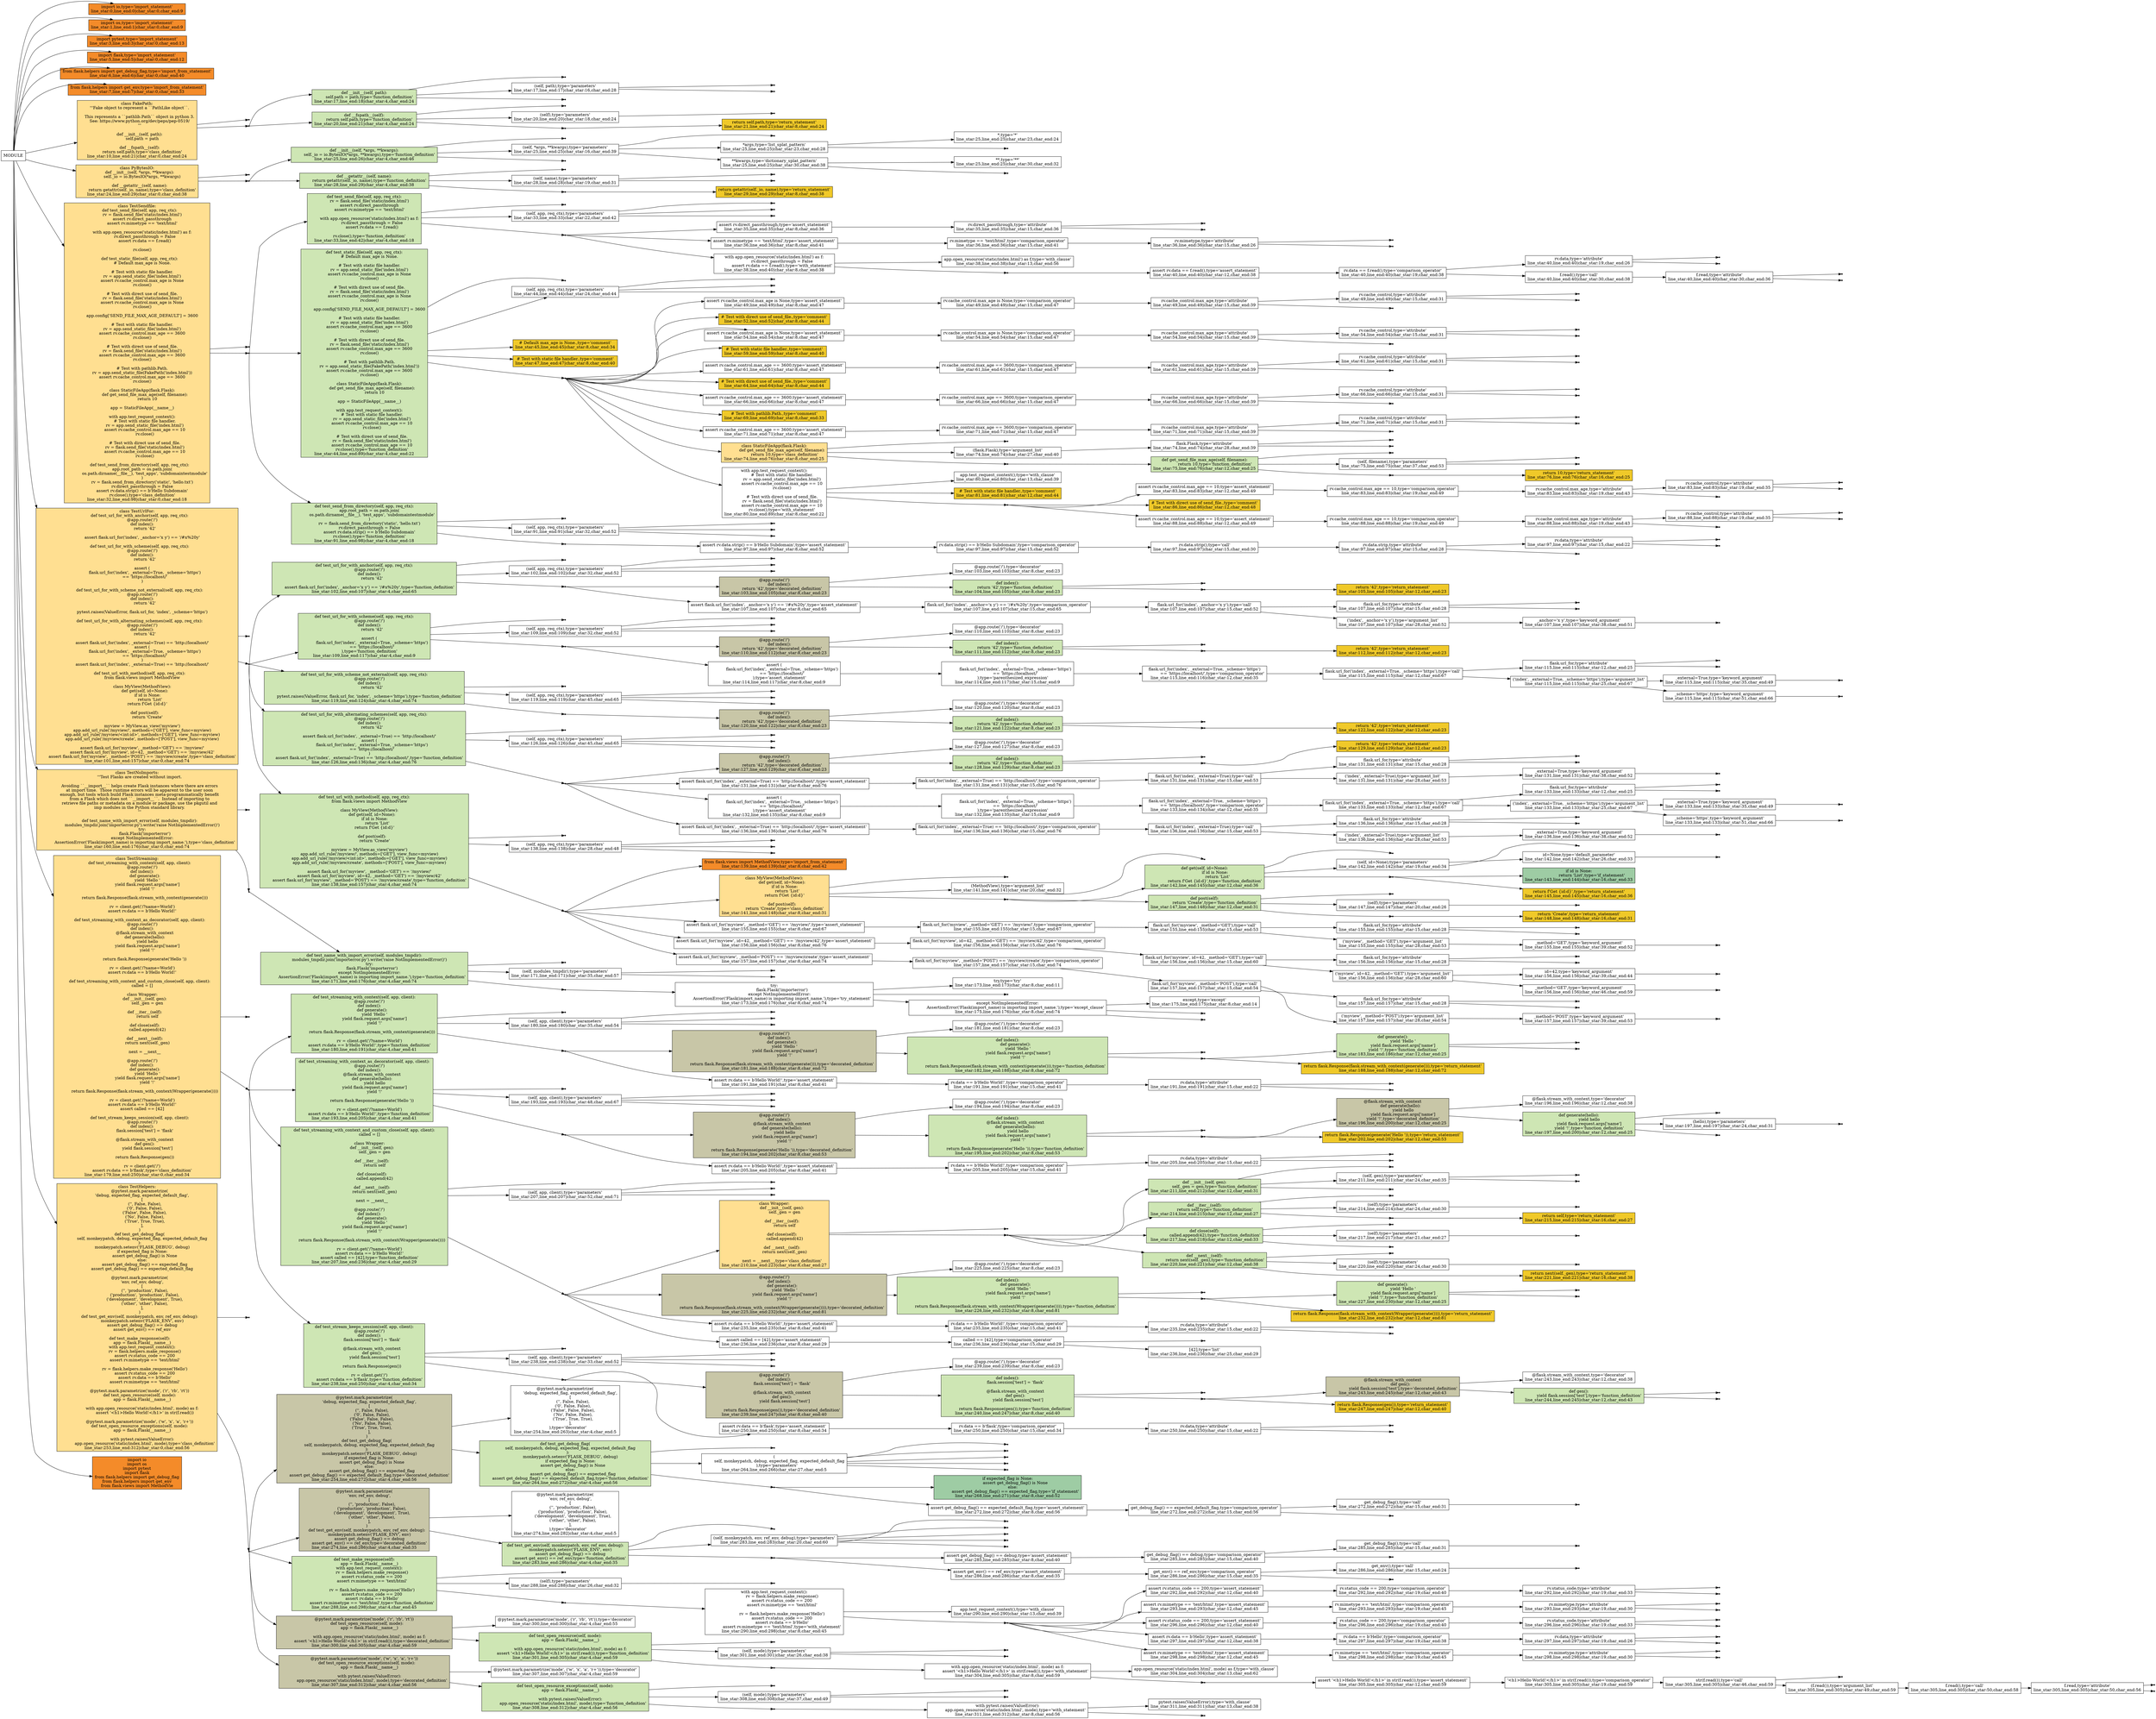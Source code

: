 digraph G{
rankdir="LR";
"MODULE"[shape="box",fillcolor="white",style=filled];
"import io,type='import_statement'\nline_star:0,line_end:0|char_star:0,char_end:9"[shape="box",fillcolor="#f48b29",style=filled];
"MODULE"->"import io,type='import_statement'\nline_star:0,line_end:0|char_star:0,char_end:9";
"import os,type='import_statement'\nline_star:1,line_end:1|char_star:0,char_end:9"[shape="box",fillcolor="#f48b29",style=filled];
"MODULE"->"import os,type='import_statement'\nline_star:1,line_end:1|char_star:0,char_end:9";
"import pytest,type='import_statement'\nline_star:3,line_end:3|char_star:0,char_end:13"[shape="box",fillcolor="#f48b29",style=filled];
"MODULE"->"import pytest,type='import_statement'\nline_star:3,line_end:3|char_star:0,char_end:13";
"import flask,type='import_statement'\nline_star:5,line_end:5|char_star:0,char_end:12"[shape="box",fillcolor="#f48b29",style=filled];
"MODULE"->"import flask,type='import_statement'\nline_star:5,line_end:5|char_star:0,char_end:12";
"from flask.helpers import get_debug_flag,type='import_from_statement'\nline_star:6,line_end:6|char_star:0,char_end:40"[shape="box",fillcolor="#f48b29",style=filled];
"MODULE"->"from flask.helpers import get_debug_flag,type='import_from_statement'\nline_star:6,line_end:6|char_star:0,char_end:40";
"from flask.helpers import get_env,type='import_from_statement'\nline_star:7,line_end:7|char_star:0,char_end:33"[shape="box",fillcolor="#f48b29",style=filled];
"MODULE"->"from flask.helpers import get_env,type='import_from_statement'\nline_star:7,line_end:7|char_star:0,char_end:33";
"class FakePath:\n    '''Fake object to represent a ``PathLike object``.\n\n    This represents a ``pathlib.Path`` object in python 3.\n    See: https://www.python.org/dev/peps/pep-0519/\n    '''\n\n    def __init__(self, path):\n        self.path = path\n\n    def __fspath__(self):\n        return self.path,type='class_definition'\nline_star:10,line_end:21|char_star:0,char_end:24"[shape="box",fillcolor="#ffdf91",style=filled];
"MODULE"->"class FakePath:\n    '''Fake object to represent a ``PathLike object``.\n\n    This represents a ``pathlib.Path`` object in python 3.\n    See: https://www.python.org/dev/peps/pep-0519/\n    '''\n\n    def __init__(self, path):\n        self.path = path\n\n    def __fspath__(self):\n        return self.path,type='class_definition'\nline_star:10,line_end:21|char_star:0,char_end:24";
"FakePath,type='identifier'\nline_star:10,line_end:10|char_star:6,char_end:14"[shape="point",fillcolor="#121013",style=filled];
"class FakePath:\n    '''Fake object to represent a ``PathLike object``.\n\n    This represents a ``pathlib.Path`` object in python 3.\n    See: https://www.python.org/dev/peps/pep-0519/\n    '''\n\n    def __init__(self, path):\n        self.path = path\n\n    def __fspath__(self):\n        return self.path,type='class_definition'\nline_star:10,line_end:21|char_star:0,char_end:24"->"FakePath,type='identifier'\nline_star:10,line_end:10|char_star:6,char_end:14";
"type='INFORMATION BLOCK'\nline_star:11,line_end:21|char_star:4,char_end:24"[shape="point",fillcolor="#121013",style=filled];
"class FakePath:\n    '''Fake object to represent a ``PathLike object``.\n\n    This represents a ``pathlib.Path`` object in python 3.\n    See: https://www.python.org/dev/peps/pep-0519/\n    '''\n\n    def __init__(self, path):\n        self.path = path\n\n    def __fspath__(self):\n        return self.path,type='class_definition'\nline_star:10,line_end:21|char_star:0,char_end:24"->"type='INFORMATION BLOCK'\nline_star:11,line_end:21|char_star:4,char_end:24";
"def __init__(self, path):\n        self.path = path,type='function_definition'\nline_star:17,line_end:18|char_star:4,char_end:24"[shape="box",fillcolor="#cee6b4",style=filled];
"type='INFORMATION BLOCK'\nline_star:11,line_end:21|char_star:4,char_end:24"->"def __init__(self, path):\n        self.path = path,type='function_definition'\nline_star:17,line_end:18|char_star:4,char_end:24";
"__init__,type='identifier'\nline_star:17,line_end:17|char_star:8,char_end:16"[shape="point",fillcolor="#121013",style=filled];
"def __init__(self, path):\n        self.path = path,type='function_definition'\nline_star:17,line_end:18|char_star:4,char_end:24"->"__init__,type='identifier'\nline_star:17,line_end:17|char_star:8,char_end:16";
"(self, path),type='parameters'\nline_star:17,line_end:17|char_star:16,char_end:28"[shape="box",fillcolor="white",style=filled];
"def __init__(self, path):\n        self.path = path,type='function_definition'\nline_star:17,line_end:18|char_star:4,char_end:24"->"(self, path),type='parameters'\nline_star:17,line_end:17|char_star:16,char_end:28";
"self,type='identifier'\nline_star:17,line_end:17|char_star:17,char_end:21"[shape="point",fillcolor="#121013",style=filled];
"(self, path),type='parameters'\nline_star:17,line_end:17|char_star:16,char_end:28"->"self,type='identifier'\nline_star:17,line_end:17|char_star:17,char_end:21";
"path,type='identifier'\nline_star:17,line_end:17|char_star:23,char_end:27"[shape="point",fillcolor="#121013",style=filled];
"(self, path),type='parameters'\nline_star:17,line_end:17|char_star:16,char_end:28"->"path,type='identifier'\nline_star:17,line_end:17|char_star:23,char_end:27";
"type='INFORMATION BLOCK'\nline_star:18,line_end:18|char_star:8,char_end:24"[shape="point",fillcolor="#121013",style=filled];
"def __init__(self, path):\n        self.path = path,type='function_definition'\nline_star:17,line_end:18|char_star:4,char_end:24"->"type='INFORMATION BLOCK'\nline_star:18,line_end:18|char_star:8,char_end:24";
"def __fspath__(self):\n        return self.path,type='function_definition'\nline_star:20,line_end:21|char_star:4,char_end:24"[shape="box",fillcolor="#cee6b4",style=filled];
"type='INFORMATION BLOCK'\nline_star:11,line_end:21|char_star:4,char_end:24"->"def __fspath__(self):\n        return self.path,type='function_definition'\nline_star:20,line_end:21|char_star:4,char_end:24";
"__fspath__,type='identifier'\nline_star:20,line_end:20|char_star:8,char_end:18"[shape="point",fillcolor="#121013",style=filled];
"def __fspath__(self):\n        return self.path,type='function_definition'\nline_star:20,line_end:21|char_star:4,char_end:24"->"__fspath__,type='identifier'\nline_star:20,line_end:20|char_star:8,char_end:18";
"(self),type='parameters'\nline_star:20,line_end:20|char_star:18,char_end:24"[shape="box",fillcolor="white",style=filled];
"def __fspath__(self):\n        return self.path,type='function_definition'\nline_star:20,line_end:21|char_star:4,char_end:24"->"(self),type='parameters'\nline_star:20,line_end:20|char_star:18,char_end:24";
"self,type='identifier'\nline_star:20,line_end:20|char_star:19,char_end:23"[shape="point",fillcolor="#121013",style=filled];
"(self),type='parameters'\nline_star:20,line_end:20|char_star:18,char_end:24"->"self,type='identifier'\nline_star:20,line_end:20|char_star:19,char_end:23";
"type='INFORMATION BLOCK'\nline_star:21,line_end:21|char_star:8,char_end:24"[shape="point",fillcolor="#121013",style=filled];
"def __fspath__(self):\n        return self.path,type='function_definition'\nline_star:20,line_end:21|char_star:4,char_end:24"->"type='INFORMATION BLOCK'\nline_star:21,line_end:21|char_star:8,char_end:24";
"return self.path,type='return_statement'\nline_star:21,line_end:21|char_star:8,char_end:24"[shape="box",fillcolor="#f0c929",style=filled];
"type='INFORMATION BLOCK'\nline_star:21,line_end:21|char_star:8,char_end:24"->"return self.path,type='return_statement'\nline_star:21,line_end:21|char_star:8,char_end:24";
"class PyBytesIO:\n    def __init__(self, *args, **kwargs):\n        self._io = io.BytesIO(*args, **kwargs)\n\n    def __getattr__(self, name):\n        return getattr(self._io, name),type='class_definition'\nline_star:24,line_end:29|char_star:0,char_end:38"[shape="box",fillcolor="#ffdf91",style=filled];
"MODULE"->"class PyBytesIO:\n    def __init__(self, *args, **kwargs):\n        self._io = io.BytesIO(*args, **kwargs)\n\n    def __getattr__(self, name):\n        return getattr(self._io, name),type='class_definition'\nline_star:24,line_end:29|char_star:0,char_end:38";
"PyBytesIO,type='identifier'\nline_star:24,line_end:24|char_star:6,char_end:15"[shape="point",fillcolor="#121013",style=filled];
"class PyBytesIO:\n    def __init__(self, *args, **kwargs):\n        self._io = io.BytesIO(*args, **kwargs)\n\n    def __getattr__(self, name):\n        return getattr(self._io, name),type='class_definition'\nline_star:24,line_end:29|char_star:0,char_end:38"->"PyBytesIO,type='identifier'\nline_star:24,line_end:24|char_star:6,char_end:15";
"type='INFORMATION BLOCK'\nline_star:25,line_end:29|char_star:4,char_end:38"[shape="point",fillcolor="#121013",style=filled];
"class PyBytesIO:\n    def __init__(self, *args, **kwargs):\n        self._io = io.BytesIO(*args, **kwargs)\n\n    def __getattr__(self, name):\n        return getattr(self._io, name),type='class_definition'\nline_star:24,line_end:29|char_star:0,char_end:38"->"type='INFORMATION BLOCK'\nline_star:25,line_end:29|char_star:4,char_end:38";
"def __init__(self, *args, **kwargs):\n        self._io = io.BytesIO(*args, **kwargs),type='function_definition'\nline_star:25,line_end:26|char_star:4,char_end:46"[shape="box",fillcolor="#cee6b4",style=filled];
"type='INFORMATION BLOCK'\nline_star:25,line_end:29|char_star:4,char_end:38"->"def __init__(self, *args, **kwargs):\n        self._io = io.BytesIO(*args, **kwargs),type='function_definition'\nline_star:25,line_end:26|char_star:4,char_end:46";
"__init__,type='identifier'\nline_star:25,line_end:25|char_star:8,char_end:16"[shape="point",fillcolor="#121013",style=filled];
"def __init__(self, *args, **kwargs):\n        self._io = io.BytesIO(*args, **kwargs),type='function_definition'\nline_star:25,line_end:26|char_star:4,char_end:46"->"__init__,type='identifier'\nline_star:25,line_end:25|char_star:8,char_end:16";
"(self, *args, **kwargs),type='parameters'\nline_star:25,line_end:25|char_star:16,char_end:39"[shape="box",fillcolor="white",style=filled];
"def __init__(self, *args, **kwargs):\n        self._io = io.BytesIO(*args, **kwargs),type='function_definition'\nline_star:25,line_end:26|char_star:4,char_end:46"->"(self, *args, **kwargs),type='parameters'\nline_star:25,line_end:25|char_star:16,char_end:39";
"self,type='identifier'\nline_star:25,line_end:25|char_star:17,char_end:21"[shape="point",fillcolor="#121013",style=filled];
"(self, *args, **kwargs),type='parameters'\nline_star:25,line_end:25|char_star:16,char_end:39"->"self,type='identifier'\nline_star:25,line_end:25|char_star:17,char_end:21";
"*args,type='list_splat_pattern'\nline_star:25,line_end:25|char_star:23,char_end:28"[shape="box",fillcolor="white",style=filled];
"(self, *args, **kwargs),type='parameters'\nline_star:25,line_end:25|char_star:16,char_end:39"->"*args,type='list_splat_pattern'\nline_star:25,line_end:25|char_star:23,char_end:28";
"*,type='*'\nline_star:25,line_end:25|char_star:23,char_end:24"[shape="box",fillcolor="white",style=filled];
"*args,type='list_splat_pattern'\nline_star:25,line_end:25|char_star:23,char_end:28"->"*,type='*'\nline_star:25,line_end:25|char_star:23,char_end:24";
"args,type='identifier'\nline_star:25,line_end:25|char_star:24,char_end:28"[shape="point",fillcolor="#121013",style=filled];
"*args,type='list_splat_pattern'\nline_star:25,line_end:25|char_star:23,char_end:28"->"args,type='identifier'\nline_star:25,line_end:25|char_star:24,char_end:28";
"**kwargs,type='dictionary_splat_pattern'\nline_star:25,line_end:25|char_star:30,char_end:38"[shape="box",fillcolor="white",style=filled];
"(self, *args, **kwargs),type='parameters'\nline_star:25,line_end:25|char_star:16,char_end:39"->"**kwargs,type='dictionary_splat_pattern'\nline_star:25,line_end:25|char_star:30,char_end:38";
"**,type='**'\nline_star:25,line_end:25|char_star:30,char_end:32"[shape="box",fillcolor="white",style=filled];
"**kwargs,type='dictionary_splat_pattern'\nline_star:25,line_end:25|char_star:30,char_end:38"->"**,type='**'\nline_star:25,line_end:25|char_star:30,char_end:32";
"kwargs,type='identifier'\nline_star:25,line_end:25|char_star:32,char_end:38"[shape="point",fillcolor="#121013",style=filled];
"**kwargs,type='dictionary_splat_pattern'\nline_star:25,line_end:25|char_star:30,char_end:38"->"kwargs,type='identifier'\nline_star:25,line_end:25|char_star:32,char_end:38";
"type='INFORMATION BLOCK'\nline_star:26,line_end:26|char_star:8,char_end:46"[shape="point",fillcolor="#121013",style=filled];
"def __init__(self, *args, **kwargs):\n        self._io = io.BytesIO(*args, **kwargs),type='function_definition'\nline_star:25,line_end:26|char_star:4,char_end:46"->"type='INFORMATION BLOCK'\nline_star:26,line_end:26|char_star:8,char_end:46";
"def __getattr__(self, name):\n        return getattr(self._io, name),type='function_definition'\nline_star:28,line_end:29|char_star:4,char_end:38"[shape="box",fillcolor="#cee6b4",style=filled];
"type='INFORMATION BLOCK'\nline_star:25,line_end:29|char_star:4,char_end:38"->"def __getattr__(self, name):\n        return getattr(self._io, name),type='function_definition'\nline_star:28,line_end:29|char_star:4,char_end:38";
"__getattr__,type='identifier'\nline_star:28,line_end:28|char_star:8,char_end:19"[shape="point",fillcolor="#121013",style=filled];
"def __getattr__(self, name):\n        return getattr(self._io, name),type='function_definition'\nline_star:28,line_end:29|char_star:4,char_end:38"->"__getattr__,type='identifier'\nline_star:28,line_end:28|char_star:8,char_end:19";
"(self, name),type='parameters'\nline_star:28,line_end:28|char_star:19,char_end:31"[shape="box",fillcolor="white",style=filled];
"def __getattr__(self, name):\n        return getattr(self._io, name),type='function_definition'\nline_star:28,line_end:29|char_star:4,char_end:38"->"(self, name),type='parameters'\nline_star:28,line_end:28|char_star:19,char_end:31";
"self,type='identifier'\nline_star:28,line_end:28|char_star:20,char_end:24"[shape="point",fillcolor="#121013",style=filled];
"(self, name),type='parameters'\nline_star:28,line_end:28|char_star:19,char_end:31"->"self,type='identifier'\nline_star:28,line_end:28|char_star:20,char_end:24";
"name,type='identifier'\nline_star:28,line_end:28|char_star:26,char_end:30"[shape="point",fillcolor="#121013",style=filled];
"(self, name),type='parameters'\nline_star:28,line_end:28|char_star:19,char_end:31"->"name,type='identifier'\nline_star:28,line_end:28|char_star:26,char_end:30";
"type='INFORMATION BLOCK'\nline_star:29,line_end:29|char_star:8,char_end:38"[shape="point",fillcolor="#121013",style=filled];
"def __getattr__(self, name):\n        return getattr(self._io, name),type='function_definition'\nline_star:28,line_end:29|char_star:4,char_end:38"->"type='INFORMATION BLOCK'\nline_star:29,line_end:29|char_star:8,char_end:38";
"return getattr(self._io, name),type='return_statement'\nline_star:29,line_end:29|char_star:8,char_end:38"[shape="box",fillcolor="#f0c929",style=filled];
"type='INFORMATION BLOCK'\nline_star:29,line_end:29|char_star:8,char_end:38"->"return getattr(self._io, name),type='return_statement'\nline_star:29,line_end:29|char_star:8,char_end:38";
"class TestSendfile:\n    def test_send_file(self, app, req_ctx):\n        rv = flask.send_file('static/index.html')\n        assert rv.direct_passthrough\n        assert rv.mimetype == 'text/html'\n\n        with app.open_resource('static/index.html') as f:\n            rv.direct_passthrough = False\n            assert rv.data == f.read()\n\n        rv.close()\n\n    def test_static_file(self, app, req_ctx):\n        # Default max_age is None.\n\n        # Test with static file handler.\n        rv = app.send_static_file('index.html')\n        assert rv.cache_control.max_age is None\n        rv.close()\n\n        # Test with direct use of send_file.\n        rv = flask.send_file('static/index.html')\n        assert rv.cache_control.max_age is None\n        rv.close()\n\n        app.config['SEND_FILE_MAX_AGE_DEFAULT'] = 3600\n\n        # Test with static file handler.\n        rv = app.send_static_file('index.html')\n        assert rv.cache_control.max_age == 3600\n        rv.close()\n\n        # Test with direct use of send_file.\n        rv = flask.send_file('static/index.html')\n        assert rv.cache_control.max_age == 3600\n        rv.close()\n\n        # Test with pathlib.Path.\n        rv = app.send_static_file(FakePath('index.html'))\n        assert rv.cache_control.max_age == 3600\n        rv.close()\n\n        class StaticFileApp(flask.Flask):\n            def get_send_file_max_age(self, filename):\n                return 10\n\n        app = StaticFileApp(__name__)\n\n        with app.test_request_context():\n            # Test with static file handler.\n            rv = app.send_static_file('index.html')\n            assert rv.cache_control.max_age == 10\n            rv.close()\n\n            # Test with direct use of send_file.\n            rv = flask.send_file('static/index.html')\n            assert rv.cache_control.max_age == 10\n            rv.close()\n\n    def test_send_from_directory(self, app, req_ctx):\n        app.root_path = os.path.join(\n            os.path.dirname(__file__), 'test_apps', 'subdomaintestmodule'\n        )\n        rv = flask.send_from_directory('static', 'hello.txt')\n        rv.direct_passthrough = False\n        assert rv.data.strip() == b'Hello Subdomain'\n        rv.close(),type='class_definition'\nline_star:32,line_end:98|char_star:0,char_end:18"[shape="box",fillcolor="#ffdf91",style=filled];
"MODULE"->"class TestSendfile:\n    def test_send_file(self, app, req_ctx):\n        rv = flask.send_file('static/index.html')\n        assert rv.direct_passthrough\n        assert rv.mimetype == 'text/html'\n\n        with app.open_resource('static/index.html') as f:\n            rv.direct_passthrough = False\n            assert rv.data == f.read()\n\n        rv.close()\n\n    def test_static_file(self, app, req_ctx):\n        # Default max_age is None.\n\n        # Test with static file handler.\n        rv = app.send_static_file('index.html')\n        assert rv.cache_control.max_age is None\n        rv.close()\n\n        # Test with direct use of send_file.\n        rv = flask.send_file('static/index.html')\n        assert rv.cache_control.max_age is None\n        rv.close()\n\n        app.config['SEND_FILE_MAX_AGE_DEFAULT'] = 3600\n\n        # Test with static file handler.\n        rv = app.send_static_file('index.html')\n        assert rv.cache_control.max_age == 3600\n        rv.close()\n\n        # Test with direct use of send_file.\n        rv = flask.send_file('static/index.html')\n        assert rv.cache_control.max_age == 3600\n        rv.close()\n\n        # Test with pathlib.Path.\n        rv = app.send_static_file(FakePath('index.html'))\n        assert rv.cache_control.max_age == 3600\n        rv.close()\n\n        class StaticFileApp(flask.Flask):\n            def get_send_file_max_age(self, filename):\n                return 10\n\n        app = StaticFileApp(__name__)\n\n        with app.test_request_context():\n            # Test with static file handler.\n            rv = app.send_static_file('index.html')\n            assert rv.cache_control.max_age == 10\n            rv.close()\n\n            # Test with direct use of send_file.\n            rv = flask.send_file('static/index.html')\n            assert rv.cache_control.max_age == 10\n            rv.close()\n\n    def test_send_from_directory(self, app, req_ctx):\n        app.root_path = os.path.join(\n            os.path.dirname(__file__), 'test_apps', 'subdomaintestmodule'\n        )\n        rv = flask.send_from_directory('static', 'hello.txt')\n        rv.direct_passthrough = False\n        assert rv.data.strip() == b'Hello Subdomain'\n        rv.close(),type='class_definition'\nline_star:32,line_end:98|char_star:0,char_end:18";
"TestSendfile,type='identifier'\nline_star:32,line_end:32|char_star:6,char_end:18"[shape="point",fillcolor="#121013",style=filled];
"class TestSendfile:\n    def test_send_file(self, app, req_ctx):\n        rv = flask.send_file('static/index.html')\n        assert rv.direct_passthrough\n        assert rv.mimetype == 'text/html'\n\n        with app.open_resource('static/index.html') as f:\n            rv.direct_passthrough = False\n            assert rv.data == f.read()\n\n        rv.close()\n\n    def test_static_file(self, app, req_ctx):\n        # Default max_age is None.\n\n        # Test with static file handler.\n        rv = app.send_static_file('index.html')\n        assert rv.cache_control.max_age is None\n        rv.close()\n\n        # Test with direct use of send_file.\n        rv = flask.send_file('static/index.html')\n        assert rv.cache_control.max_age is None\n        rv.close()\n\n        app.config['SEND_FILE_MAX_AGE_DEFAULT'] = 3600\n\n        # Test with static file handler.\n        rv = app.send_static_file('index.html')\n        assert rv.cache_control.max_age == 3600\n        rv.close()\n\n        # Test with direct use of send_file.\n        rv = flask.send_file('static/index.html')\n        assert rv.cache_control.max_age == 3600\n        rv.close()\n\n        # Test with pathlib.Path.\n        rv = app.send_static_file(FakePath('index.html'))\n        assert rv.cache_control.max_age == 3600\n        rv.close()\n\n        class StaticFileApp(flask.Flask):\n            def get_send_file_max_age(self, filename):\n                return 10\n\n        app = StaticFileApp(__name__)\n\n        with app.test_request_context():\n            # Test with static file handler.\n            rv = app.send_static_file('index.html')\n            assert rv.cache_control.max_age == 10\n            rv.close()\n\n            # Test with direct use of send_file.\n            rv = flask.send_file('static/index.html')\n            assert rv.cache_control.max_age == 10\n            rv.close()\n\n    def test_send_from_directory(self, app, req_ctx):\n        app.root_path = os.path.join(\n            os.path.dirname(__file__), 'test_apps', 'subdomaintestmodule'\n        )\n        rv = flask.send_from_directory('static', 'hello.txt')\n        rv.direct_passthrough = False\n        assert rv.data.strip() == b'Hello Subdomain'\n        rv.close(),type='class_definition'\nline_star:32,line_end:98|char_star:0,char_end:18"->"TestSendfile,type='identifier'\nline_star:32,line_end:32|char_star:6,char_end:18";
"type='INFORMATION BLOCK'\nline_star:33,line_end:98|char_star:4,char_end:18"[shape="point",fillcolor="#121013",style=filled];
"class TestSendfile:\n    def test_send_file(self, app, req_ctx):\n        rv = flask.send_file('static/index.html')\n        assert rv.direct_passthrough\n        assert rv.mimetype == 'text/html'\n\n        with app.open_resource('static/index.html') as f:\n            rv.direct_passthrough = False\n            assert rv.data == f.read()\n\n        rv.close()\n\n    def test_static_file(self, app, req_ctx):\n        # Default max_age is None.\n\n        # Test with static file handler.\n        rv = app.send_static_file('index.html')\n        assert rv.cache_control.max_age is None\n        rv.close()\n\n        # Test with direct use of send_file.\n        rv = flask.send_file('static/index.html')\n        assert rv.cache_control.max_age is None\n        rv.close()\n\n        app.config['SEND_FILE_MAX_AGE_DEFAULT'] = 3600\n\n        # Test with static file handler.\n        rv = app.send_static_file('index.html')\n        assert rv.cache_control.max_age == 3600\n        rv.close()\n\n        # Test with direct use of send_file.\n        rv = flask.send_file('static/index.html')\n        assert rv.cache_control.max_age == 3600\n        rv.close()\n\n        # Test with pathlib.Path.\n        rv = app.send_static_file(FakePath('index.html'))\n        assert rv.cache_control.max_age == 3600\n        rv.close()\n\n        class StaticFileApp(flask.Flask):\n            def get_send_file_max_age(self, filename):\n                return 10\n\n        app = StaticFileApp(__name__)\n\n        with app.test_request_context():\n            # Test with static file handler.\n            rv = app.send_static_file('index.html')\n            assert rv.cache_control.max_age == 10\n            rv.close()\n\n            # Test with direct use of send_file.\n            rv = flask.send_file('static/index.html')\n            assert rv.cache_control.max_age == 10\n            rv.close()\n\n    def test_send_from_directory(self, app, req_ctx):\n        app.root_path = os.path.join(\n            os.path.dirname(__file__), 'test_apps', 'subdomaintestmodule'\n        )\n        rv = flask.send_from_directory('static', 'hello.txt')\n        rv.direct_passthrough = False\n        assert rv.data.strip() == b'Hello Subdomain'\n        rv.close(),type='class_definition'\nline_star:32,line_end:98|char_star:0,char_end:18"->"type='INFORMATION BLOCK'\nline_star:33,line_end:98|char_star:4,char_end:18";
"def test_send_file(self, app, req_ctx):\n        rv = flask.send_file('static/index.html')\n        assert rv.direct_passthrough\n        assert rv.mimetype == 'text/html'\n\n        with app.open_resource('static/index.html') as f:\n            rv.direct_passthrough = False\n            assert rv.data == f.read()\n\n        rv.close(),type='function_definition'\nline_star:33,line_end:42|char_star:4,char_end:18"[shape="box",fillcolor="#cee6b4",style=filled];
"type='INFORMATION BLOCK'\nline_star:33,line_end:98|char_star:4,char_end:18"->"def test_send_file(self, app, req_ctx):\n        rv = flask.send_file('static/index.html')\n        assert rv.direct_passthrough\n        assert rv.mimetype == 'text/html'\n\n        with app.open_resource('static/index.html') as f:\n            rv.direct_passthrough = False\n            assert rv.data == f.read()\n\n        rv.close(),type='function_definition'\nline_star:33,line_end:42|char_star:4,char_end:18";
"test_send_file,type='identifier'\nline_star:33,line_end:33|char_star:8,char_end:22"[shape="point",fillcolor="#121013",style=filled];
"def test_send_file(self, app, req_ctx):\n        rv = flask.send_file('static/index.html')\n        assert rv.direct_passthrough\n        assert rv.mimetype == 'text/html'\n\n        with app.open_resource('static/index.html') as f:\n            rv.direct_passthrough = False\n            assert rv.data == f.read()\n\n        rv.close(),type='function_definition'\nline_star:33,line_end:42|char_star:4,char_end:18"->"test_send_file,type='identifier'\nline_star:33,line_end:33|char_star:8,char_end:22";
"(self, app, req_ctx),type='parameters'\nline_star:33,line_end:33|char_star:22,char_end:42"[shape="box",fillcolor="white",style=filled];
"def test_send_file(self, app, req_ctx):\n        rv = flask.send_file('static/index.html')\n        assert rv.direct_passthrough\n        assert rv.mimetype == 'text/html'\n\n        with app.open_resource('static/index.html') as f:\n            rv.direct_passthrough = False\n            assert rv.data == f.read()\n\n        rv.close(),type='function_definition'\nline_star:33,line_end:42|char_star:4,char_end:18"->"(self, app, req_ctx),type='parameters'\nline_star:33,line_end:33|char_star:22,char_end:42";
"self,type='identifier'\nline_star:33,line_end:33|char_star:23,char_end:27"[shape="point",fillcolor="#121013",style=filled];
"(self, app, req_ctx),type='parameters'\nline_star:33,line_end:33|char_star:22,char_end:42"->"self,type='identifier'\nline_star:33,line_end:33|char_star:23,char_end:27";
"app,type='identifier'\nline_star:33,line_end:33|char_star:29,char_end:32"[shape="point",fillcolor="#121013",style=filled];
"(self, app, req_ctx),type='parameters'\nline_star:33,line_end:33|char_star:22,char_end:42"->"app,type='identifier'\nline_star:33,line_end:33|char_star:29,char_end:32";
"req_ctx,type='identifier'\nline_star:33,line_end:33|char_star:34,char_end:41"[shape="point",fillcolor="#121013",style=filled];
"(self, app, req_ctx),type='parameters'\nline_star:33,line_end:33|char_star:22,char_end:42"->"req_ctx,type='identifier'\nline_star:33,line_end:33|char_star:34,char_end:41";
"type='INFORMATION BLOCK'\nline_star:34,line_end:42|char_star:8,char_end:18"[shape="point",fillcolor="#121013",style=filled];
"def test_send_file(self, app, req_ctx):\n        rv = flask.send_file('static/index.html')\n        assert rv.direct_passthrough\n        assert rv.mimetype == 'text/html'\n\n        with app.open_resource('static/index.html') as f:\n            rv.direct_passthrough = False\n            assert rv.data == f.read()\n\n        rv.close(),type='function_definition'\nline_star:33,line_end:42|char_star:4,char_end:18"->"type='INFORMATION BLOCK'\nline_star:34,line_end:42|char_star:8,char_end:18";
"assert rv.direct_passthrough,type='assert_statement'\nline_star:35,line_end:35|char_star:8,char_end:36"[shape="box",fillcolor="white",style=filled];
"type='INFORMATION BLOCK'\nline_star:34,line_end:42|char_star:8,char_end:18"->"assert rv.direct_passthrough,type='assert_statement'\nline_star:35,line_end:35|char_star:8,char_end:36";
"rv.direct_passthrough,type='attribute'\nline_star:35,line_end:35|char_star:15,char_end:36"[shape="box",fillcolor="white",style=filled];
"assert rv.direct_passthrough,type='assert_statement'\nline_star:35,line_end:35|char_star:8,char_end:36"->"rv.direct_passthrough,type='attribute'\nline_star:35,line_end:35|char_star:15,char_end:36";
"rv,type='identifier'\nline_star:35,line_end:35|char_star:15,char_end:17"[shape="point",fillcolor="#121013",style=filled];
"rv.direct_passthrough,type='attribute'\nline_star:35,line_end:35|char_star:15,char_end:36"->"rv,type='identifier'\nline_star:35,line_end:35|char_star:15,char_end:17";
"direct_passthrough,type='identifier'\nline_star:35,line_end:35|char_star:18,char_end:36"[shape="point",fillcolor="#121013",style=filled];
"rv.direct_passthrough,type='attribute'\nline_star:35,line_end:35|char_star:15,char_end:36"->"direct_passthrough,type='identifier'\nline_star:35,line_end:35|char_star:18,char_end:36";
"assert rv.mimetype == 'text/html',type='assert_statement'\nline_star:36,line_end:36|char_star:8,char_end:41"[shape="box",fillcolor="white",style=filled];
"type='INFORMATION BLOCK'\nline_star:34,line_end:42|char_star:8,char_end:18"->"assert rv.mimetype == 'text/html',type='assert_statement'\nline_star:36,line_end:36|char_star:8,char_end:41";
"rv.mimetype == 'text/html',type='comparison_operator'\nline_star:36,line_end:36|char_star:15,char_end:41"[shape="box",fillcolor="white",style=filled];
"assert rv.mimetype == 'text/html',type='assert_statement'\nline_star:36,line_end:36|char_star:8,char_end:41"->"rv.mimetype == 'text/html',type='comparison_operator'\nline_star:36,line_end:36|char_star:15,char_end:41";
"rv.mimetype,type='attribute'\nline_star:36,line_end:36|char_star:15,char_end:26"[shape="box",fillcolor="white",style=filled];
"rv.mimetype == 'text/html',type='comparison_operator'\nline_star:36,line_end:36|char_star:15,char_end:41"->"rv.mimetype,type='attribute'\nline_star:36,line_end:36|char_star:15,char_end:26";
"rv,type='identifier'\nline_star:36,line_end:36|char_star:15,char_end:17"[shape="point",fillcolor="#121013",style=filled];
"rv.mimetype,type='attribute'\nline_star:36,line_end:36|char_star:15,char_end:26"->"rv,type='identifier'\nline_star:36,line_end:36|char_star:15,char_end:17";
"mimetype,type='identifier'\nline_star:36,line_end:36|char_star:18,char_end:26"[shape="point",fillcolor="#121013",style=filled];
"rv.mimetype,type='attribute'\nline_star:36,line_end:36|char_star:15,char_end:26"->"mimetype,type='identifier'\nline_star:36,line_end:36|char_star:18,char_end:26";
"with app.open_resource('static/index.html') as f:\n            rv.direct_passthrough = False\n            assert rv.data == f.read(),type='with_statement'\nline_star:38,line_end:40|char_star:8,char_end:38"[shape="box",fillcolor="white",style=filled];
"type='INFORMATION BLOCK'\nline_star:34,line_end:42|char_star:8,char_end:18"->"with app.open_resource('static/index.html') as f:\n            rv.direct_passthrough = False\n            assert rv.data == f.read(),type='with_statement'\nline_star:38,line_end:40|char_star:8,char_end:38";
"app.open_resource('static/index.html') as f,type='with_clause'\nline_star:38,line_end:38|char_star:13,char_end:56"[shape="box",fillcolor="white",style=filled];
"with app.open_resource('static/index.html') as f:\n            rv.direct_passthrough = False\n            assert rv.data == f.read(),type='with_statement'\nline_star:38,line_end:40|char_star:8,char_end:38"->"app.open_resource('static/index.html') as f,type='with_clause'\nline_star:38,line_end:38|char_star:13,char_end:56";
"type='INFORMATION BLOCK'\nline_star:39,line_end:40|char_star:12,char_end:38"[shape="point",fillcolor="#121013",style=filled];
"with app.open_resource('static/index.html') as f:\n            rv.direct_passthrough = False\n            assert rv.data == f.read(),type='with_statement'\nline_star:38,line_end:40|char_star:8,char_end:38"->"type='INFORMATION BLOCK'\nline_star:39,line_end:40|char_star:12,char_end:38";
"assert rv.data == f.read(),type='assert_statement'\nline_star:40,line_end:40|char_star:12,char_end:38"[shape="box",fillcolor="white",style=filled];
"type='INFORMATION BLOCK'\nline_star:39,line_end:40|char_star:12,char_end:38"->"assert rv.data == f.read(),type='assert_statement'\nline_star:40,line_end:40|char_star:12,char_end:38";
"rv.data == f.read(),type='comparison_operator'\nline_star:40,line_end:40|char_star:19,char_end:38"[shape="box",fillcolor="white",style=filled];
"assert rv.data == f.read(),type='assert_statement'\nline_star:40,line_end:40|char_star:12,char_end:38"->"rv.data == f.read(),type='comparison_operator'\nline_star:40,line_end:40|char_star:19,char_end:38";
"rv.data,type='attribute'\nline_star:40,line_end:40|char_star:19,char_end:26"[shape="box",fillcolor="white",style=filled];
"rv.data == f.read(),type='comparison_operator'\nline_star:40,line_end:40|char_star:19,char_end:38"->"rv.data,type='attribute'\nline_star:40,line_end:40|char_star:19,char_end:26";
"rv,type='identifier'\nline_star:40,line_end:40|char_star:19,char_end:21"[shape="point",fillcolor="#121013",style=filled];
"rv.data,type='attribute'\nline_star:40,line_end:40|char_star:19,char_end:26"->"rv,type='identifier'\nline_star:40,line_end:40|char_star:19,char_end:21";
"data,type='identifier'\nline_star:40,line_end:40|char_star:22,char_end:26"[shape="point",fillcolor="#121013",style=filled];
"rv.data,type='attribute'\nline_star:40,line_end:40|char_star:19,char_end:26"->"data,type='identifier'\nline_star:40,line_end:40|char_star:22,char_end:26";
"f.read(),type='call'\nline_star:40,line_end:40|char_star:30,char_end:38"[shape="box",fillcolor="white",style=filled];
"rv.data == f.read(),type='comparison_operator'\nline_star:40,line_end:40|char_star:19,char_end:38"->"f.read(),type='call'\nline_star:40,line_end:40|char_star:30,char_end:38";
"f.read,type='attribute'\nline_star:40,line_end:40|char_star:30,char_end:36"[shape="box",fillcolor="white",style=filled];
"f.read(),type='call'\nline_star:40,line_end:40|char_star:30,char_end:38"->"f.read,type='attribute'\nline_star:40,line_end:40|char_star:30,char_end:36";
"f,type='identifier'\nline_star:40,line_end:40|char_star:30,char_end:31"[shape="point",fillcolor="#121013",style=filled];
"f.read,type='attribute'\nline_star:40,line_end:40|char_star:30,char_end:36"->"f,type='identifier'\nline_star:40,line_end:40|char_star:30,char_end:31";
"read,type='identifier'\nline_star:40,line_end:40|char_star:32,char_end:36"[shape="point",fillcolor="#121013",style=filled];
"f.read,type='attribute'\nline_star:40,line_end:40|char_star:30,char_end:36"->"read,type='identifier'\nline_star:40,line_end:40|char_star:32,char_end:36";
"def test_static_file(self, app, req_ctx):\n        # Default max_age is None.\n\n        # Test with static file handler.\n        rv = app.send_static_file('index.html')\n        assert rv.cache_control.max_age is None\n        rv.close()\n\n        # Test with direct use of send_file.\n        rv = flask.send_file('static/index.html')\n        assert rv.cache_control.max_age is None\n        rv.close()\n\n        app.config['SEND_FILE_MAX_AGE_DEFAULT'] = 3600\n\n        # Test with static file handler.\n        rv = app.send_static_file('index.html')\n        assert rv.cache_control.max_age == 3600\n        rv.close()\n\n        # Test with direct use of send_file.\n        rv = flask.send_file('static/index.html')\n        assert rv.cache_control.max_age == 3600\n        rv.close()\n\n        # Test with pathlib.Path.\n        rv = app.send_static_file(FakePath('index.html'))\n        assert rv.cache_control.max_age == 3600\n        rv.close()\n\n        class StaticFileApp(flask.Flask):\n            def get_send_file_max_age(self, filename):\n                return 10\n\n        app = StaticFileApp(__name__)\n\n        with app.test_request_context():\n            # Test with static file handler.\n            rv = app.send_static_file('index.html')\n            assert rv.cache_control.max_age == 10\n            rv.close()\n\n            # Test with direct use of send_file.\n            rv = flask.send_file('static/index.html')\n            assert rv.cache_control.max_age == 10\n            rv.close(),type='function_definition'\nline_star:44,line_end:89|char_star:4,char_end:22"[shape="box",fillcolor="#cee6b4",style=filled];
"type='INFORMATION BLOCK'\nline_star:33,line_end:98|char_star:4,char_end:18"->"def test_static_file(self, app, req_ctx):\n        # Default max_age is None.\n\n        # Test with static file handler.\n        rv = app.send_static_file('index.html')\n        assert rv.cache_control.max_age is None\n        rv.close()\n\n        # Test with direct use of send_file.\n        rv = flask.send_file('static/index.html')\n        assert rv.cache_control.max_age is None\n        rv.close()\n\n        app.config['SEND_FILE_MAX_AGE_DEFAULT'] = 3600\n\n        # Test with static file handler.\n        rv = app.send_static_file('index.html')\n        assert rv.cache_control.max_age == 3600\n        rv.close()\n\n        # Test with direct use of send_file.\n        rv = flask.send_file('static/index.html')\n        assert rv.cache_control.max_age == 3600\n        rv.close()\n\n        # Test with pathlib.Path.\n        rv = app.send_static_file(FakePath('index.html'))\n        assert rv.cache_control.max_age == 3600\n        rv.close()\n\n        class StaticFileApp(flask.Flask):\n            def get_send_file_max_age(self, filename):\n                return 10\n\n        app = StaticFileApp(__name__)\n\n        with app.test_request_context():\n            # Test with static file handler.\n            rv = app.send_static_file('index.html')\n            assert rv.cache_control.max_age == 10\n            rv.close()\n\n            # Test with direct use of send_file.\n            rv = flask.send_file('static/index.html')\n            assert rv.cache_control.max_age == 10\n            rv.close(),type='function_definition'\nline_star:44,line_end:89|char_star:4,char_end:22";
"test_static_file,type='identifier'\nline_star:44,line_end:44|char_star:8,char_end:24"[shape="point",fillcolor="#121013",style=filled];
"def test_static_file(self, app, req_ctx):\n        # Default max_age is None.\n\n        # Test with static file handler.\n        rv = app.send_static_file('index.html')\n        assert rv.cache_control.max_age is None\n        rv.close()\n\n        # Test with direct use of send_file.\n        rv = flask.send_file('static/index.html')\n        assert rv.cache_control.max_age is None\n        rv.close()\n\n        app.config['SEND_FILE_MAX_AGE_DEFAULT'] = 3600\n\n        # Test with static file handler.\n        rv = app.send_static_file('index.html')\n        assert rv.cache_control.max_age == 3600\n        rv.close()\n\n        # Test with direct use of send_file.\n        rv = flask.send_file('static/index.html')\n        assert rv.cache_control.max_age == 3600\n        rv.close()\n\n        # Test with pathlib.Path.\n        rv = app.send_static_file(FakePath('index.html'))\n        assert rv.cache_control.max_age == 3600\n        rv.close()\n\n        class StaticFileApp(flask.Flask):\n            def get_send_file_max_age(self, filename):\n                return 10\n\n        app = StaticFileApp(__name__)\n\n        with app.test_request_context():\n            # Test with static file handler.\n            rv = app.send_static_file('index.html')\n            assert rv.cache_control.max_age == 10\n            rv.close()\n\n            # Test with direct use of send_file.\n            rv = flask.send_file('static/index.html')\n            assert rv.cache_control.max_age == 10\n            rv.close(),type='function_definition'\nline_star:44,line_end:89|char_star:4,char_end:22"->"test_static_file,type='identifier'\nline_star:44,line_end:44|char_star:8,char_end:24";
"(self, app, req_ctx),type='parameters'\nline_star:44,line_end:44|char_star:24,char_end:44"[shape="box",fillcolor="white",style=filled];
"def test_static_file(self, app, req_ctx):\n        # Default max_age is None.\n\n        # Test with static file handler.\n        rv = app.send_static_file('index.html')\n        assert rv.cache_control.max_age is None\n        rv.close()\n\n        # Test with direct use of send_file.\n        rv = flask.send_file('static/index.html')\n        assert rv.cache_control.max_age is None\n        rv.close()\n\n        app.config['SEND_FILE_MAX_AGE_DEFAULT'] = 3600\n\n        # Test with static file handler.\n        rv = app.send_static_file('index.html')\n        assert rv.cache_control.max_age == 3600\n        rv.close()\n\n        # Test with direct use of send_file.\n        rv = flask.send_file('static/index.html')\n        assert rv.cache_control.max_age == 3600\n        rv.close()\n\n        # Test with pathlib.Path.\n        rv = app.send_static_file(FakePath('index.html'))\n        assert rv.cache_control.max_age == 3600\n        rv.close()\n\n        class StaticFileApp(flask.Flask):\n            def get_send_file_max_age(self, filename):\n                return 10\n\n        app = StaticFileApp(__name__)\n\n        with app.test_request_context():\n            # Test with static file handler.\n            rv = app.send_static_file('index.html')\n            assert rv.cache_control.max_age == 10\n            rv.close()\n\n            # Test with direct use of send_file.\n            rv = flask.send_file('static/index.html')\n            assert rv.cache_control.max_age == 10\n            rv.close(),type='function_definition'\nline_star:44,line_end:89|char_star:4,char_end:22"->"(self, app, req_ctx),type='parameters'\nline_star:44,line_end:44|char_star:24,char_end:44";
"self,type='identifier'\nline_star:44,line_end:44|char_star:25,char_end:29"[shape="point",fillcolor="#121013",style=filled];
"(self, app, req_ctx),type='parameters'\nline_star:44,line_end:44|char_star:24,char_end:44"->"self,type='identifier'\nline_star:44,line_end:44|char_star:25,char_end:29";
"app,type='identifier'\nline_star:44,line_end:44|char_star:31,char_end:34"[shape="point",fillcolor="#121013",style=filled];
"(self, app, req_ctx),type='parameters'\nline_star:44,line_end:44|char_star:24,char_end:44"->"app,type='identifier'\nline_star:44,line_end:44|char_star:31,char_end:34";
"req_ctx,type='identifier'\nline_star:44,line_end:44|char_star:36,char_end:43"[shape="point",fillcolor="#121013",style=filled];
"(self, app, req_ctx),type='parameters'\nline_star:44,line_end:44|char_star:24,char_end:44"->"req_ctx,type='identifier'\nline_star:44,line_end:44|char_star:36,char_end:43";
"# Default max_age is None.,type='comment'\nline_star:45,line_end:45|char_star:8,char_end:34"[shape="box",fillcolor="#f0c929",style=filled];
"def test_static_file(self, app, req_ctx):\n        # Default max_age is None.\n\n        # Test with static file handler.\n        rv = app.send_static_file('index.html')\n        assert rv.cache_control.max_age is None\n        rv.close()\n\n        # Test with direct use of send_file.\n        rv = flask.send_file('static/index.html')\n        assert rv.cache_control.max_age is None\n        rv.close()\n\n        app.config['SEND_FILE_MAX_AGE_DEFAULT'] = 3600\n\n        # Test with static file handler.\n        rv = app.send_static_file('index.html')\n        assert rv.cache_control.max_age == 3600\n        rv.close()\n\n        # Test with direct use of send_file.\n        rv = flask.send_file('static/index.html')\n        assert rv.cache_control.max_age == 3600\n        rv.close()\n\n        # Test with pathlib.Path.\n        rv = app.send_static_file(FakePath('index.html'))\n        assert rv.cache_control.max_age == 3600\n        rv.close()\n\n        class StaticFileApp(flask.Flask):\n            def get_send_file_max_age(self, filename):\n                return 10\n\n        app = StaticFileApp(__name__)\n\n        with app.test_request_context():\n            # Test with static file handler.\n            rv = app.send_static_file('index.html')\n            assert rv.cache_control.max_age == 10\n            rv.close()\n\n            # Test with direct use of send_file.\n            rv = flask.send_file('static/index.html')\n            assert rv.cache_control.max_age == 10\n            rv.close(),type='function_definition'\nline_star:44,line_end:89|char_star:4,char_end:22"->"# Default max_age is None.,type='comment'\nline_star:45,line_end:45|char_star:8,char_end:34";
"# Test with static file handler.,type='comment'\nline_star:47,line_end:47|char_star:8,char_end:40"[shape="box",fillcolor="#f0c929",style=filled];
"def test_static_file(self, app, req_ctx):\n        # Default max_age is None.\n\n        # Test with static file handler.\n        rv = app.send_static_file('index.html')\n        assert rv.cache_control.max_age is None\n        rv.close()\n\n        # Test with direct use of send_file.\n        rv = flask.send_file('static/index.html')\n        assert rv.cache_control.max_age is None\n        rv.close()\n\n        app.config['SEND_FILE_MAX_AGE_DEFAULT'] = 3600\n\n        # Test with static file handler.\n        rv = app.send_static_file('index.html')\n        assert rv.cache_control.max_age == 3600\n        rv.close()\n\n        # Test with direct use of send_file.\n        rv = flask.send_file('static/index.html')\n        assert rv.cache_control.max_age == 3600\n        rv.close()\n\n        # Test with pathlib.Path.\n        rv = app.send_static_file(FakePath('index.html'))\n        assert rv.cache_control.max_age == 3600\n        rv.close()\n\n        class StaticFileApp(flask.Flask):\n            def get_send_file_max_age(self, filename):\n                return 10\n\n        app = StaticFileApp(__name__)\n\n        with app.test_request_context():\n            # Test with static file handler.\n            rv = app.send_static_file('index.html')\n            assert rv.cache_control.max_age == 10\n            rv.close()\n\n            # Test with direct use of send_file.\n            rv = flask.send_file('static/index.html')\n            assert rv.cache_control.max_age == 10\n            rv.close(),type='function_definition'\nline_star:44,line_end:89|char_star:4,char_end:22"->"# Test with static file handler.,type='comment'\nline_star:47,line_end:47|char_star:8,char_end:40";
"type='INFORMATION BLOCK'\nline_star:48,line_end:89|char_star:8,char_end:22"[shape="point",fillcolor="#121013",style=filled];
"def test_static_file(self, app, req_ctx):\n        # Default max_age is None.\n\n        # Test with static file handler.\n        rv = app.send_static_file('index.html')\n        assert rv.cache_control.max_age is None\n        rv.close()\n\n        # Test with direct use of send_file.\n        rv = flask.send_file('static/index.html')\n        assert rv.cache_control.max_age is None\n        rv.close()\n\n        app.config['SEND_FILE_MAX_AGE_DEFAULT'] = 3600\n\n        # Test with static file handler.\n        rv = app.send_static_file('index.html')\n        assert rv.cache_control.max_age == 3600\n        rv.close()\n\n        # Test with direct use of send_file.\n        rv = flask.send_file('static/index.html')\n        assert rv.cache_control.max_age == 3600\n        rv.close()\n\n        # Test with pathlib.Path.\n        rv = app.send_static_file(FakePath('index.html'))\n        assert rv.cache_control.max_age == 3600\n        rv.close()\n\n        class StaticFileApp(flask.Flask):\n            def get_send_file_max_age(self, filename):\n                return 10\n\n        app = StaticFileApp(__name__)\n\n        with app.test_request_context():\n            # Test with static file handler.\n            rv = app.send_static_file('index.html')\n            assert rv.cache_control.max_age == 10\n            rv.close()\n\n            # Test with direct use of send_file.\n            rv = flask.send_file('static/index.html')\n            assert rv.cache_control.max_age == 10\n            rv.close(),type='function_definition'\nline_star:44,line_end:89|char_star:4,char_end:22"->"type='INFORMATION BLOCK'\nline_star:48,line_end:89|char_star:8,char_end:22";
"assert rv.cache_control.max_age is None,type='assert_statement'\nline_star:49,line_end:49|char_star:8,char_end:47"[shape="box",fillcolor="white",style=filled];
"type='INFORMATION BLOCK'\nline_star:48,line_end:89|char_star:8,char_end:22"->"assert rv.cache_control.max_age is None,type='assert_statement'\nline_star:49,line_end:49|char_star:8,char_end:47";
"rv.cache_control.max_age is None,type='comparison_operator'\nline_star:49,line_end:49|char_star:15,char_end:47"[shape="box",fillcolor="white",style=filled];
"assert rv.cache_control.max_age is None,type='assert_statement'\nline_star:49,line_end:49|char_star:8,char_end:47"->"rv.cache_control.max_age is None,type='comparison_operator'\nline_star:49,line_end:49|char_star:15,char_end:47";
"rv.cache_control.max_age,type='attribute'\nline_star:49,line_end:49|char_star:15,char_end:39"[shape="box",fillcolor="white",style=filled];
"rv.cache_control.max_age is None,type='comparison_operator'\nline_star:49,line_end:49|char_star:15,char_end:47"->"rv.cache_control.max_age,type='attribute'\nline_star:49,line_end:49|char_star:15,char_end:39";
"rv.cache_control,type='attribute'\nline_star:49,line_end:49|char_star:15,char_end:31"[shape="box",fillcolor="white",style=filled];
"rv.cache_control.max_age,type='attribute'\nline_star:49,line_end:49|char_star:15,char_end:39"->"rv.cache_control,type='attribute'\nline_star:49,line_end:49|char_star:15,char_end:31";
"rv,type='identifier'\nline_star:49,line_end:49|char_star:15,char_end:17"[shape="point",fillcolor="#121013",style=filled];
"rv.cache_control,type='attribute'\nline_star:49,line_end:49|char_star:15,char_end:31"->"rv,type='identifier'\nline_star:49,line_end:49|char_star:15,char_end:17";
"cache_control,type='identifier'\nline_star:49,line_end:49|char_star:18,char_end:31"[shape="point",fillcolor="#121013",style=filled];
"rv.cache_control,type='attribute'\nline_star:49,line_end:49|char_star:15,char_end:31"->"cache_control,type='identifier'\nline_star:49,line_end:49|char_star:18,char_end:31";
"max_age,type='identifier'\nline_star:49,line_end:49|char_star:32,char_end:39"[shape="point",fillcolor="#121013",style=filled];
"rv.cache_control.max_age,type='attribute'\nline_star:49,line_end:49|char_star:15,char_end:39"->"max_age,type='identifier'\nline_star:49,line_end:49|char_star:32,char_end:39";
"# Test with direct use of send_file.,type='comment'\nline_star:52,line_end:52|char_star:8,char_end:44"[shape="box",fillcolor="#f0c929",style=filled];
"type='INFORMATION BLOCK'\nline_star:48,line_end:89|char_star:8,char_end:22"->"# Test with direct use of send_file.,type='comment'\nline_star:52,line_end:52|char_star:8,char_end:44";
"assert rv.cache_control.max_age is None,type='assert_statement'\nline_star:54,line_end:54|char_star:8,char_end:47"[shape="box",fillcolor="white",style=filled];
"type='INFORMATION BLOCK'\nline_star:48,line_end:89|char_star:8,char_end:22"->"assert rv.cache_control.max_age is None,type='assert_statement'\nline_star:54,line_end:54|char_star:8,char_end:47";
"rv.cache_control.max_age is None,type='comparison_operator'\nline_star:54,line_end:54|char_star:15,char_end:47"[shape="box",fillcolor="white",style=filled];
"assert rv.cache_control.max_age is None,type='assert_statement'\nline_star:54,line_end:54|char_star:8,char_end:47"->"rv.cache_control.max_age is None,type='comparison_operator'\nline_star:54,line_end:54|char_star:15,char_end:47";
"rv.cache_control.max_age,type='attribute'\nline_star:54,line_end:54|char_star:15,char_end:39"[shape="box",fillcolor="white",style=filled];
"rv.cache_control.max_age is None,type='comparison_operator'\nline_star:54,line_end:54|char_star:15,char_end:47"->"rv.cache_control.max_age,type='attribute'\nline_star:54,line_end:54|char_star:15,char_end:39";
"rv.cache_control,type='attribute'\nline_star:54,line_end:54|char_star:15,char_end:31"[shape="box",fillcolor="white",style=filled];
"rv.cache_control.max_age,type='attribute'\nline_star:54,line_end:54|char_star:15,char_end:39"->"rv.cache_control,type='attribute'\nline_star:54,line_end:54|char_star:15,char_end:31";
"rv,type='identifier'\nline_star:54,line_end:54|char_star:15,char_end:17"[shape="point",fillcolor="#121013",style=filled];
"rv.cache_control,type='attribute'\nline_star:54,line_end:54|char_star:15,char_end:31"->"rv,type='identifier'\nline_star:54,line_end:54|char_star:15,char_end:17";
"cache_control,type='identifier'\nline_star:54,line_end:54|char_star:18,char_end:31"[shape="point",fillcolor="#121013",style=filled];
"rv.cache_control,type='attribute'\nline_star:54,line_end:54|char_star:15,char_end:31"->"cache_control,type='identifier'\nline_star:54,line_end:54|char_star:18,char_end:31";
"max_age,type='identifier'\nline_star:54,line_end:54|char_star:32,char_end:39"[shape="point",fillcolor="#121013",style=filled];
"rv.cache_control.max_age,type='attribute'\nline_star:54,line_end:54|char_star:15,char_end:39"->"max_age,type='identifier'\nline_star:54,line_end:54|char_star:32,char_end:39";
"# Test with static file handler.,type='comment'\nline_star:59,line_end:59|char_star:8,char_end:40"[shape="box",fillcolor="#f0c929",style=filled];
"type='INFORMATION BLOCK'\nline_star:48,line_end:89|char_star:8,char_end:22"->"# Test with static file handler.,type='comment'\nline_star:59,line_end:59|char_star:8,char_end:40";
"assert rv.cache_control.max_age == 3600,type='assert_statement'\nline_star:61,line_end:61|char_star:8,char_end:47"[shape="box",fillcolor="white",style=filled];
"type='INFORMATION BLOCK'\nline_star:48,line_end:89|char_star:8,char_end:22"->"assert rv.cache_control.max_age == 3600,type='assert_statement'\nline_star:61,line_end:61|char_star:8,char_end:47";
"rv.cache_control.max_age == 3600,type='comparison_operator'\nline_star:61,line_end:61|char_star:15,char_end:47"[shape="box",fillcolor="white",style=filled];
"assert rv.cache_control.max_age == 3600,type='assert_statement'\nline_star:61,line_end:61|char_star:8,char_end:47"->"rv.cache_control.max_age == 3600,type='comparison_operator'\nline_star:61,line_end:61|char_star:15,char_end:47";
"rv.cache_control.max_age,type='attribute'\nline_star:61,line_end:61|char_star:15,char_end:39"[shape="box",fillcolor="white",style=filled];
"rv.cache_control.max_age == 3600,type='comparison_operator'\nline_star:61,line_end:61|char_star:15,char_end:47"->"rv.cache_control.max_age,type='attribute'\nline_star:61,line_end:61|char_star:15,char_end:39";
"rv.cache_control,type='attribute'\nline_star:61,line_end:61|char_star:15,char_end:31"[shape="box",fillcolor="white",style=filled];
"rv.cache_control.max_age,type='attribute'\nline_star:61,line_end:61|char_star:15,char_end:39"->"rv.cache_control,type='attribute'\nline_star:61,line_end:61|char_star:15,char_end:31";
"rv,type='identifier'\nline_star:61,line_end:61|char_star:15,char_end:17"[shape="point",fillcolor="#121013",style=filled];
"rv.cache_control,type='attribute'\nline_star:61,line_end:61|char_star:15,char_end:31"->"rv,type='identifier'\nline_star:61,line_end:61|char_star:15,char_end:17";
"cache_control,type='identifier'\nline_star:61,line_end:61|char_star:18,char_end:31"[shape="point",fillcolor="#121013",style=filled];
"rv.cache_control,type='attribute'\nline_star:61,line_end:61|char_star:15,char_end:31"->"cache_control,type='identifier'\nline_star:61,line_end:61|char_star:18,char_end:31";
"max_age,type='identifier'\nline_star:61,line_end:61|char_star:32,char_end:39"[shape="point",fillcolor="#121013",style=filled];
"rv.cache_control.max_age,type='attribute'\nline_star:61,line_end:61|char_star:15,char_end:39"->"max_age,type='identifier'\nline_star:61,line_end:61|char_star:32,char_end:39";
"# Test with direct use of send_file.,type='comment'\nline_star:64,line_end:64|char_star:8,char_end:44"[shape="box",fillcolor="#f0c929",style=filled];
"type='INFORMATION BLOCK'\nline_star:48,line_end:89|char_star:8,char_end:22"->"# Test with direct use of send_file.,type='comment'\nline_star:64,line_end:64|char_star:8,char_end:44";
"assert rv.cache_control.max_age == 3600,type='assert_statement'\nline_star:66,line_end:66|char_star:8,char_end:47"[shape="box",fillcolor="white",style=filled];
"type='INFORMATION BLOCK'\nline_star:48,line_end:89|char_star:8,char_end:22"->"assert rv.cache_control.max_age == 3600,type='assert_statement'\nline_star:66,line_end:66|char_star:8,char_end:47";
"rv.cache_control.max_age == 3600,type='comparison_operator'\nline_star:66,line_end:66|char_star:15,char_end:47"[shape="box",fillcolor="white",style=filled];
"assert rv.cache_control.max_age == 3600,type='assert_statement'\nline_star:66,line_end:66|char_star:8,char_end:47"->"rv.cache_control.max_age == 3600,type='comparison_operator'\nline_star:66,line_end:66|char_star:15,char_end:47";
"rv.cache_control.max_age,type='attribute'\nline_star:66,line_end:66|char_star:15,char_end:39"[shape="box",fillcolor="white",style=filled];
"rv.cache_control.max_age == 3600,type='comparison_operator'\nline_star:66,line_end:66|char_star:15,char_end:47"->"rv.cache_control.max_age,type='attribute'\nline_star:66,line_end:66|char_star:15,char_end:39";
"rv.cache_control,type='attribute'\nline_star:66,line_end:66|char_star:15,char_end:31"[shape="box",fillcolor="white",style=filled];
"rv.cache_control.max_age,type='attribute'\nline_star:66,line_end:66|char_star:15,char_end:39"->"rv.cache_control,type='attribute'\nline_star:66,line_end:66|char_star:15,char_end:31";
"rv,type='identifier'\nline_star:66,line_end:66|char_star:15,char_end:17"[shape="point",fillcolor="#121013",style=filled];
"rv.cache_control,type='attribute'\nline_star:66,line_end:66|char_star:15,char_end:31"->"rv,type='identifier'\nline_star:66,line_end:66|char_star:15,char_end:17";
"cache_control,type='identifier'\nline_star:66,line_end:66|char_star:18,char_end:31"[shape="point",fillcolor="#121013",style=filled];
"rv.cache_control,type='attribute'\nline_star:66,line_end:66|char_star:15,char_end:31"->"cache_control,type='identifier'\nline_star:66,line_end:66|char_star:18,char_end:31";
"max_age,type='identifier'\nline_star:66,line_end:66|char_star:32,char_end:39"[shape="point",fillcolor="#121013",style=filled];
"rv.cache_control.max_age,type='attribute'\nline_star:66,line_end:66|char_star:15,char_end:39"->"max_age,type='identifier'\nline_star:66,line_end:66|char_star:32,char_end:39";
"# Test with pathlib.Path.,type='comment'\nline_star:69,line_end:69|char_star:8,char_end:33"[shape="box",fillcolor="#f0c929",style=filled];
"type='INFORMATION BLOCK'\nline_star:48,line_end:89|char_star:8,char_end:22"->"# Test with pathlib.Path.,type='comment'\nline_star:69,line_end:69|char_star:8,char_end:33";
"assert rv.cache_control.max_age == 3600,type='assert_statement'\nline_star:71,line_end:71|char_star:8,char_end:47"[shape="box",fillcolor="white",style=filled];
"type='INFORMATION BLOCK'\nline_star:48,line_end:89|char_star:8,char_end:22"->"assert rv.cache_control.max_age == 3600,type='assert_statement'\nline_star:71,line_end:71|char_star:8,char_end:47";
"rv.cache_control.max_age == 3600,type='comparison_operator'\nline_star:71,line_end:71|char_star:15,char_end:47"[shape="box",fillcolor="white",style=filled];
"assert rv.cache_control.max_age == 3600,type='assert_statement'\nline_star:71,line_end:71|char_star:8,char_end:47"->"rv.cache_control.max_age == 3600,type='comparison_operator'\nline_star:71,line_end:71|char_star:15,char_end:47";
"rv.cache_control.max_age,type='attribute'\nline_star:71,line_end:71|char_star:15,char_end:39"[shape="box",fillcolor="white",style=filled];
"rv.cache_control.max_age == 3600,type='comparison_operator'\nline_star:71,line_end:71|char_star:15,char_end:47"->"rv.cache_control.max_age,type='attribute'\nline_star:71,line_end:71|char_star:15,char_end:39";
"rv.cache_control,type='attribute'\nline_star:71,line_end:71|char_star:15,char_end:31"[shape="box",fillcolor="white",style=filled];
"rv.cache_control.max_age,type='attribute'\nline_star:71,line_end:71|char_star:15,char_end:39"->"rv.cache_control,type='attribute'\nline_star:71,line_end:71|char_star:15,char_end:31";
"rv,type='identifier'\nline_star:71,line_end:71|char_star:15,char_end:17"[shape="point",fillcolor="#121013",style=filled];
"rv.cache_control,type='attribute'\nline_star:71,line_end:71|char_star:15,char_end:31"->"rv,type='identifier'\nline_star:71,line_end:71|char_star:15,char_end:17";
"cache_control,type='identifier'\nline_star:71,line_end:71|char_star:18,char_end:31"[shape="point",fillcolor="#121013",style=filled];
"rv.cache_control,type='attribute'\nline_star:71,line_end:71|char_star:15,char_end:31"->"cache_control,type='identifier'\nline_star:71,line_end:71|char_star:18,char_end:31";
"max_age,type='identifier'\nline_star:71,line_end:71|char_star:32,char_end:39"[shape="point",fillcolor="#121013",style=filled];
"rv.cache_control.max_age,type='attribute'\nline_star:71,line_end:71|char_star:15,char_end:39"->"max_age,type='identifier'\nline_star:71,line_end:71|char_star:32,char_end:39";
"class StaticFileApp(flask.Flask):\n            def get_send_file_max_age(self, filename):\n                return 10,type='class_definition'\nline_star:74,line_end:76|char_star:8,char_end:25"[shape="box",fillcolor="#ffdf91",style=filled];
"type='INFORMATION BLOCK'\nline_star:48,line_end:89|char_star:8,char_end:22"->"class StaticFileApp(flask.Flask):\n            def get_send_file_max_age(self, filename):\n                return 10,type='class_definition'\nline_star:74,line_end:76|char_star:8,char_end:25";
"StaticFileApp,type='identifier'\nline_star:74,line_end:74|char_star:14,char_end:27"[shape="point",fillcolor="#121013",style=filled];
"class StaticFileApp(flask.Flask):\n            def get_send_file_max_age(self, filename):\n                return 10,type='class_definition'\nline_star:74,line_end:76|char_star:8,char_end:25"->"StaticFileApp,type='identifier'\nline_star:74,line_end:74|char_star:14,char_end:27";
"(flask.Flask),type='argument_list'\nline_star:74,line_end:74|char_star:27,char_end:40"[shape="box",fillcolor="white",style=filled];
"class StaticFileApp(flask.Flask):\n            def get_send_file_max_age(self, filename):\n                return 10,type='class_definition'\nline_star:74,line_end:76|char_star:8,char_end:25"->"(flask.Flask),type='argument_list'\nline_star:74,line_end:74|char_star:27,char_end:40";
"flask.Flask,type='attribute'\nline_star:74,line_end:74|char_star:28,char_end:39"[shape="box",fillcolor="white",style=filled];
"(flask.Flask),type='argument_list'\nline_star:74,line_end:74|char_star:27,char_end:40"->"flask.Flask,type='attribute'\nline_star:74,line_end:74|char_star:28,char_end:39";
"flask,type='identifier'\nline_star:74,line_end:74|char_star:28,char_end:33"[shape="point",fillcolor="#121013",style=filled];
"flask.Flask,type='attribute'\nline_star:74,line_end:74|char_star:28,char_end:39"->"flask,type='identifier'\nline_star:74,line_end:74|char_star:28,char_end:33";
"Flask,type='identifier'\nline_star:74,line_end:74|char_star:34,char_end:39"[shape="point",fillcolor="#121013",style=filled];
"flask.Flask,type='attribute'\nline_star:74,line_end:74|char_star:28,char_end:39"->"Flask,type='identifier'\nline_star:74,line_end:74|char_star:34,char_end:39";
"type='INFORMATION BLOCK'\nline_star:75,line_end:76|char_star:12,char_end:25"[shape="point",fillcolor="#121013",style=filled];
"class StaticFileApp(flask.Flask):\n            def get_send_file_max_age(self, filename):\n                return 10,type='class_definition'\nline_star:74,line_end:76|char_star:8,char_end:25"->"type='INFORMATION BLOCK'\nline_star:75,line_end:76|char_star:12,char_end:25";
"def get_send_file_max_age(self, filename):\n                return 10,type='function_definition'\nline_star:75,line_end:76|char_star:12,char_end:25"[shape="box",fillcolor="#cee6b4",style=filled];
"type='INFORMATION BLOCK'\nline_star:75,line_end:76|char_star:12,char_end:25"->"def get_send_file_max_age(self, filename):\n                return 10,type='function_definition'\nline_star:75,line_end:76|char_star:12,char_end:25";
"get_send_file_max_age,type='identifier'\nline_star:75,line_end:75|char_star:16,char_end:37"[shape="point",fillcolor="#121013",style=filled];
"def get_send_file_max_age(self, filename):\n                return 10,type='function_definition'\nline_star:75,line_end:76|char_star:12,char_end:25"->"get_send_file_max_age,type='identifier'\nline_star:75,line_end:75|char_star:16,char_end:37";
"(self, filename),type='parameters'\nline_star:75,line_end:75|char_star:37,char_end:53"[shape="box",fillcolor="white",style=filled];
"def get_send_file_max_age(self, filename):\n                return 10,type='function_definition'\nline_star:75,line_end:76|char_star:12,char_end:25"->"(self, filename),type='parameters'\nline_star:75,line_end:75|char_star:37,char_end:53";
"self,type='identifier'\nline_star:75,line_end:75|char_star:38,char_end:42"[shape="point",fillcolor="#121013",style=filled];
"(self, filename),type='parameters'\nline_star:75,line_end:75|char_star:37,char_end:53"->"self,type='identifier'\nline_star:75,line_end:75|char_star:38,char_end:42";
"filename,type='identifier'\nline_star:75,line_end:75|char_star:44,char_end:52"[shape="point",fillcolor="#121013",style=filled];
"(self, filename),type='parameters'\nline_star:75,line_end:75|char_star:37,char_end:53"->"filename,type='identifier'\nline_star:75,line_end:75|char_star:44,char_end:52";
"type='INFORMATION BLOCK'\nline_star:76,line_end:76|char_star:16,char_end:25"[shape="point",fillcolor="#121013",style=filled];
"def get_send_file_max_age(self, filename):\n                return 10,type='function_definition'\nline_star:75,line_end:76|char_star:12,char_end:25"->"type='INFORMATION BLOCK'\nline_star:76,line_end:76|char_star:16,char_end:25";
"return 10,type='return_statement'\nline_star:76,line_end:76|char_star:16,char_end:25"[shape="box",fillcolor="#f0c929",style=filled];
"type='INFORMATION BLOCK'\nline_star:76,line_end:76|char_star:16,char_end:25"->"return 10,type='return_statement'\nline_star:76,line_end:76|char_star:16,char_end:25";
"with app.test_request_context():\n            # Test with static file handler.\n            rv = app.send_static_file('index.html')\n            assert rv.cache_control.max_age == 10\n            rv.close()\n\n            # Test with direct use of send_file.\n            rv = flask.send_file('static/index.html')\n            assert rv.cache_control.max_age == 10\n            rv.close(),type='with_statement'\nline_star:80,line_end:89|char_star:8,char_end:22"[shape="box",fillcolor="white",style=filled];
"type='INFORMATION BLOCK'\nline_star:48,line_end:89|char_star:8,char_end:22"->"with app.test_request_context():\n            # Test with static file handler.\n            rv = app.send_static_file('index.html')\n            assert rv.cache_control.max_age == 10\n            rv.close()\n\n            # Test with direct use of send_file.\n            rv = flask.send_file('static/index.html')\n            assert rv.cache_control.max_age == 10\n            rv.close(),type='with_statement'\nline_star:80,line_end:89|char_star:8,char_end:22";
"app.test_request_context(),type='with_clause'\nline_star:80,line_end:80|char_star:13,char_end:39"[shape="box",fillcolor="white",style=filled];
"with app.test_request_context():\n            # Test with static file handler.\n            rv = app.send_static_file('index.html')\n            assert rv.cache_control.max_age == 10\n            rv.close()\n\n            # Test with direct use of send_file.\n            rv = flask.send_file('static/index.html')\n            assert rv.cache_control.max_age == 10\n            rv.close(),type='with_statement'\nline_star:80,line_end:89|char_star:8,char_end:22"->"app.test_request_context(),type='with_clause'\nline_star:80,line_end:80|char_star:13,char_end:39";
"# Test with static file handler.,type='comment'\nline_star:81,line_end:81|char_star:12,char_end:44"[shape="box",fillcolor="#f0c929",style=filled];
"with app.test_request_context():\n            # Test with static file handler.\n            rv = app.send_static_file('index.html')\n            assert rv.cache_control.max_age == 10\n            rv.close()\n\n            # Test with direct use of send_file.\n            rv = flask.send_file('static/index.html')\n            assert rv.cache_control.max_age == 10\n            rv.close(),type='with_statement'\nline_star:80,line_end:89|char_star:8,char_end:22"->"# Test with static file handler.,type='comment'\nline_star:81,line_end:81|char_star:12,char_end:44";
"type='INFORMATION BLOCK'\nline_star:82,line_end:89|char_star:12,char_end:22"[shape="point",fillcolor="#121013",style=filled];
"with app.test_request_context():\n            # Test with static file handler.\n            rv = app.send_static_file('index.html')\n            assert rv.cache_control.max_age == 10\n            rv.close()\n\n            # Test with direct use of send_file.\n            rv = flask.send_file('static/index.html')\n            assert rv.cache_control.max_age == 10\n            rv.close(),type='with_statement'\nline_star:80,line_end:89|char_star:8,char_end:22"->"type='INFORMATION BLOCK'\nline_star:82,line_end:89|char_star:12,char_end:22";
"assert rv.cache_control.max_age == 10,type='assert_statement'\nline_star:83,line_end:83|char_star:12,char_end:49"[shape="box",fillcolor="white",style=filled];
"type='INFORMATION BLOCK'\nline_star:82,line_end:89|char_star:12,char_end:22"->"assert rv.cache_control.max_age == 10,type='assert_statement'\nline_star:83,line_end:83|char_star:12,char_end:49";
"rv.cache_control.max_age == 10,type='comparison_operator'\nline_star:83,line_end:83|char_star:19,char_end:49"[shape="box",fillcolor="white",style=filled];
"assert rv.cache_control.max_age == 10,type='assert_statement'\nline_star:83,line_end:83|char_star:12,char_end:49"->"rv.cache_control.max_age == 10,type='comparison_operator'\nline_star:83,line_end:83|char_star:19,char_end:49";
"rv.cache_control.max_age,type='attribute'\nline_star:83,line_end:83|char_star:19,char_end:43"[shape="box",fillcolor="white",style=filled];
"rv.cache_control.max_age == 10,type='comparison_operator'\nline_star:83,line_end:83|char_star:19,char_end:49"->"rv.cache_control.max_age,type='attribute'\nline_star:83,line_end:83|char_star:19,char_end:43";
"rv.cache_control,type='attribute'\nline_star:83,line_end:83|char_star:19,char_end:35"[shape="box",fillcolor="white",style=filled];
"rv.cache_control.max_age,type='attribute'\nline_star:83,line_end:83|char_star:19,char_end:43"->"rv.cache_control,type='attribute'\nline_star:83,line_end:83|char_star:19,char_end:35";
"rv,type='identifier'\nline_star:83,line_end:83|char_star:19,char_end:21"[shape="point",fillcolor="#121013",style=filled];
"rv.cache_control,type='attribute'\nline_star:83,line_end:83|char_star:19,char_end:35"->"rv,type='identifier'\nline_star:83,line_end:83|char_star:19,char_end:21";
"cache_control,type='identifier'\nline_star:83,line_end:83|char_star:22,char_end:35"[shape="point",fillcolor="#121013",style=filled];
"rv.cache_control,type='attribute'\nline_star:83,line_end:83|char_star:19,char_end:35"->"cache_control,type='identifier'\nline_star:83,line_end:83|char_star:22,char_end:35";
"max_age,type='identifier'\nline_star:83,line_end:83|char_star:36,char_end:43"[shape="point",fillcolor="#121013",style=filled];
"rv.cache_control.max_age,type='attribute'\nline_star:83,line_end:83|char_star:19,char_end:43"->"max_age,type='identifier'\nline_star:83,line_end:83|char_star:36,char_end:43";
"# Test with direct use of send_file.,type='comment'\nline_star:86,line_end:86|char_star:12,char_end:48"[shape="box",fillcolor="#f0c929",style=filled];
"type='INFORMATION BLOCK'\nline_star:82,line_end:89|char_star:12,char_end:22"->"# Test with direct use of send_file.,type='comment'\nline_star:86,line_end:86|char_star:12,char_end:48";
"assert rv.cache_control.max_age == 10,type='assert_statement'\nline_star:88,line_end:88|char_star:12,char_end:49"[shape="box",fillcolor="white",style=filled];
"type='INFORMATION BLOCK'\nline_star:82,line_end:89|char_star:12,char_end:22"->"assert rv.cache_control.max_age == 10,type='assert_statement'\nline_star:88,line_end:88|char_star:12,char_end:49";
"rv.cache_control.max_age == 10,type='comparison_operator'\nline_star:88,line_end:88|char_star:19,char_end:49"[shape="box",fillcolor="white",style=filled];
"assert rv.cache_control.max_age == 10,type='assert_statement'\nline_star:88,line_end:88|char_star:12,char_end:49"->"rv.cache_control.max_age == 10,type='comparison_operator'\nline_star:88,line_end:88|char_star:19,char_end:49";
"rv.cache_control.max_age,type='attribute'\nline_star:88,line_end:88|char_star:19,char_end:43"[shape="box",fillcolor="white",style=filled];
"rv.cache_control.max_age == 10,type='comparison_operator'\nline_star:88,line_end:88|char_star:19,char_end:49"->"rv.cache_control.max_age,type='attribute'\nline_star:88,line_end:88|char_star:19,char_end:43";
"rv.cache_control,type='attribute'\nline_star:88,line_end:88|char_star:19,char_end:35"[shape="box",fillcolor="white",style=filled];
"rv.cache_control.max_age,type='attribute'\nline_star:88,line_end:88|char_star:19,char_end:43"->"rv.cache_control,type='attribute'\nline_star:88,line_end:88|char_star:19,char_end:35";
"rv,type='identifier'\nline_star:88,line_end:88|char_star:19,char_end:21"[shape="point",fillcolor="#121013",style=filled];
"rv.cache_control,type='attribute'\nline_star:88,line_end:88|char_star:19,char_end:35"->"rv,type='identifier'\nline_star:88,line_end:88|char_star:19,char_end:21";
"cache_control,type='identifier'\nline_star:88,line_end:88|char_star:22,char_end:35"[shape="point",fillcolor="#121013",style=filled];
"rv.cache_control,type='attribute'\nline_star:88,line_end:88|char_star:19,char_end:35"->"cache_control,type='identifier'\nline_star:88,line_end:88|char_star:22,char_end:35";
"max_age,type='identifier'\nline_star:88,line_end:88|char_star:36,char_end:43"[shape="point",fillcolor="#121013",style=filled];
"rv.cache_control.max_age,type='attribute'\nline_star:88,line_end:88|char_star:19,char_end:43"->"max_age,type='identifier'\nline_star:88,line_end:88|char_star:36,char_end:43";
"def test_send_from_directory(self, app, req_ctx):\n        app.root_path = os.path.join(\n            os.path.dirname(__file__), 'test_apps', 'subdomaintestmodule'\n        )\n        rv = flask.send_from_directory('static', 'hello.txt')\n        rv.direct_passthrough = False\n        assert rv.data.strip() == b'Hello Subdomain'\n        rv.close(),type='function_definition'\nline_star:91,line_end:98|char_star:4,char_end:18"[shape="box",fillcolor="#cee6b4",style=filled];
"type='INFORMATION BLOCK'\nline_star:33,line_end:98|char_star:4,char_end:18"->"def test_send_from_directory(self, app, req_ctx):\n        app.root_path = os.path.join(\n            os.path.dirname(__file__), 'test_apps', 'subdomaintestmodule'\n        )\n        rv = flask.send_from_directory('static', 'hello.txt')\n        rv.direct_passthrough = False\n        assert rv.data.strip() == b'Hello Subdomain'\n        rv.close(),type='function_definition'\nline_star:91,line_end:98|char_star:4,char_end:18";
"test_send_from_directory,type='identifier'\nline_star:91,line_end:91|char_star:8,char_end:32"[shape="point",fillcolor="#121013",style=filled];
"def test_send_from_directory(self, app, req_ctx):\n        app.root_path = os.path.join(\n            os.path.dirname(__file__), 'test_apps', 'subdomaintestmodule'\n        )\n        rv = flask.send_from_directory('static', 'hello.txt')\n        rv.direct_passthrough = False\n        assert rv.data.strip() == b'Hello Subdomain'\n        rv.close(),type='function_definition'\nline_star:91,line_end:98|char_star:4,char_end:18"->"test_send_from_directory,type='identifier'\nline_star:91,line_end:91|char_star:8,char_end:32";
"(self, app, req_ctx),type='parameters'\nline_star:91,line_end:91|char_star:32,char_end:52"[shape="box",fillcolor="white",style=filled];
"def test_send_from_directory(self, app, req_ctx):\n        app.root_path = os.path.join(\n            os.path.dirname(__file__), 'test_apps', 'subdomaintestmodule'\n        )\n        rv = flask.send_from_directory('static', 'hello.txt')\n        rv.direct_passthrough = False\n        assert rv.data.strip() == b'Hello Subdomain'\n        rv.close(),type='function_definition'\nline_star:91,line_end:98|char_star:4,char_end:18"->"(self, app, req_ctx),type='parameters'\nline_star:91,line_end:91|char_star:32,char_end:52";
"self,type='identifier'\nline_star:91,line_end:91|char_star:33,char_end:37"[shape="point",fillcolor="#121013",style=filled];
"(self, app, req_ctx),type='parameters'\nline_star:91,line_end:91|char_star:32,char_end:52"->"self,type='identifier'\nline_star:91,line_end:91|char_star:33,char_end:37";
"app,type='identifier'\nline_star:91,line_end:91|char_star:39,char_end:42"[shape="point",fillcolor="#121013",style=filled];
"(self, app, req_ctx),type='parameters'\nline_star:91,line_end:91|char_star:32,char_end:52"->"app,type='identifier'\nline_star:91,line_end:91|char_star:39,char_end:42";
"req_ctx,type='identifier'\nline_star:91,line_end:91|char_star:44,char_end:51"[shape="point",fillcolor="#121013",style=filled];
"(self, app, req_ctx),type='parameters'\nline_star:91,line_end:91|char_star:32,char_end:52"->"req_ctx,type='identifier'\nline_star:91,line_end:91|char_star:44,char_end:51";
"type='INFORMATION BLOCK'\nline_star:92,line_end:98|char_star:8,char_end:18"[shape="point",fillcolor="#121013",style=filled];
"def test_send_from_directory(self, app, req_ctx):\n        app.root_path = os.path.join(\n            os.path.dirname(__file__), 'test_apps', 'subdomaintestmodule'\n        )\n        rv = flask.send_from_directory('static', 'hello.txt')\n        rv.direct_passthrough = False\n        assert rv.data.strip() == b'Hello Subdomain'\n        rv.close(),type='function_definition'\nline_star:91,line_end:98|char_star:4,char_end:18"->"type='INFORMATION BLOCK'\nline_star:92,line_end:98|char_star:8,char_end:18";
"assert rv.data.strip() == b'Hello Subdomain',type='assert_statement'\nline_star:97,line_end:97|char_star:8,char_end:52"[shape="box",fillcolor="white",style=filled];
"type='INFORMATION BLOCK'\nline_star:92,line_end:98|char_star:8,char_end:18"->"assert rv.data.strip() == b'Hello Subdomain',type='assert_statement'\nline_star:97,line_end:97|char_star:8,char_end:52";
"rv.data.strip() == b'Hello Subdomain',type='comparison_operator'\nline_star:97,line_end:97|char_star:15,char_end:52"[shape="box",fillcolor="white",style=filled];
"assert rv.data.strip() == b'Hello Subdomain',type='assert_statement'\nline_star:97,line_end:97|char_star:8,char_end:52"->"rv.data.strip() == b'Hello Subdomain',type='comparison_operator'\nline_star:97,line_end:97|char_star:15,char_end:52";
"rv.data.strip(),type='call'\nline_star:97,line_end:97|char_star:15,char_end:30"[shape="box",fillcolor="white",style=filled];
"rv.data.strip() == b'Hello Subdomain',type='comparison_operator'\nline_star:97,line_end:97|char_star:15,char_end:52"->"rv.data.strip(),type='call'\nline_star:97,line_end:97|char_star:15,char_end:30";
"rv.data.strip,type='attribute'\nline_star:97,line_end:97|char_star:15,char_end:28"[shape="box",fillcolor="white",style=filled];
"rv.data.strip(),type='call'\nline_star:97,line_end:97|char_star:15,char_end:30"->"rv.data.strip,type='attribute'\nline_star:97,line_end:97|char_star:15,char_end:28";
"rv.data,type='attribute'\nline_star:97,line_end:97|char_star:15,char_end:22"[shape="box",fillcolor="white",style=filled];
"rv.data.strip,type='attribute'\nline_star:97,line_end:97|char_star:15,char_end:28"->"rv.data,type='attribute'\nline_star:97,line_end:97|char_star:15,char_end:22";
"rv,type='identifier'\nline_star:97,line_end:97|char_star:15,char_end:17"[shape="point",fillcolor="#121013",style=filled];
"rv.data,type='attribute'\nline_star:97,line_end:97|char_star:15,char_end:22"->"rv,type='identifier'\nline_star:97,line_end:97|char_star:15,char_end:17";
"data,type='identifier'\nline_star:97,line_end:97|char_star:18,char_end:22"[shape="point",fillcolor="#121013",style=filled];
"rv.data,type='attribute'\nline_star:97,line_end:97|char_star:15,char_end:22"->"data,type='identifier'\nline_star:97,line_end:97|char_star:18,char_end:22";
"strip,type='identifier'\nline_star:97,line_end:97|char_star:23,char_end:28"[shape="point",fillcolor="#121013",style=filled];
"rv.data.strip,type='attribute'\nline_star:97,line_end:97|char_star:15,char_end:28"->"strip,type='identifier'\nline_star:97,line_end:97|char_star:23,char_end:28";
"class TestUrlFor:\n    def test_url_for_with_anchor(self, app, req_ctx):\n        @app.route('/')\n        def index():\n            return '42'\n\n        assert flask.url_for('index', _anchor='x y') == '/#x%20y'\n\n    def test_url_for_with_scheme(self, app, req_ctx):\n        @app.route('/')\n        def index():\n            return '42'\n\n        assert (\n            flask.url_for('index', _external=True, _scheme='https')\n            == 'https://localhost/'\n        )\n\n    def test_url_for_with_scheme_not_external(self, app, req_ctx):\n        @app.route('/')\n        def index():\n            return '42'\n\n        pytest.raises(ValueError, flask.url_for, 'index', _scheme='https')\n\n    def test_url_for_with_alternating_schemes(self, app, req_ctx):\n        @app.route('/')\n        def index():\n            return '42'\n\n        assert flask.url_for('index', _external=True) == 'http://localhost/'\n        assert (\n            flask.url_for('index', _external=True, _scheme='https')\n            == 'https://localhost/'\n        )\n        assert flask.url_for('index', _external=True) == 'http://localhost/'\n\n    def test_url_with_method(self, app, req_ctx):\n        from flask.views import MethodView\n\n        class MyView(MethodView):\n            def get(self, id=None):\n                if id is None:\n                    return 'List'\n                return f'Get {id:d}'\n\n            def post(self):\n                return 'Create'\n\n        myview = MyView.as_view('myview')\n        app.add_url_rule('/myview/', methods=['GET'], view_func=myview)\n        app.add_url_rule('/myview/<int:id>', methods=['GET'], view_func=myview)\n        app.add_url_rule('/myview/create', methods=['POST'], view_func=myview)\n\n        assert flask.url_for('myview', _method='GET') == '/myview/'\n        assert flask.url_for('myview', id=42, _method='GET') == '/myview/42'\n        assert flask.url_for('myview', _method='POST') == '/myview/create',type='class_definition'\nline_star:101,line_end:157|char_star:0,char_end:74"[shape="box",fillcolor="#ffdf91",style=filled];
"MODULE"->"class TestUrlFor:\n    def test_url_for_with_anchor(self, app, req_ctx):\n        @app.route('/')\n        def index():\n            return '42'\n\n        assert flask.url_for('index', _anchor='x y') == '/#x%20y'\n\n    def test_url_for_with_scheme(self, app, req_ctx):\n        @app.route('/')\n        def index():\n            return '42'\n\n        assert (\n            flask.url_for('index', _external=True, _scheme='https')\n            == 'https://localhost/'\n        )\n\n    def test_url_for_with_scheme_not_external(self, app, req_ctx):\n        @app.route('/')\n        def index():\n            return '42'\n\n        pytest.raises(ValueError, flask.url_for, 'index', _scheme='https')\n\n    def test_url_for_with_alternating_schemes(self, app, req_ctx):\n        @app.route('/')\n        def index():\n            return '42'\n\n        assert flask.url_for('index', _external=True) == 'http://localhost/'\n        assert (\n            flask.url_for('index', _external=True, _scheme='https')\n            == 'https://localhost/'\n        )\n        assert flask.url_for('index', _external=True) == 'http://localhost/'\n\n    def test_url_with_method(self, app, req_ctx):\n        from flask.views import MethodView\n\n        class MyView(MethodView):\n            def get(self, id=None):\n                if id is None:\n                    return 'List'\n                return f'Get {id:d}'\n\n            def post(self):\n                return 'Create'\n\n        myview = MyView.as_view('myview')\n        app.add_url_rule('/myview/', methods=['GET'], view_func=myview)\n        app.add_url_rule('/myview/<int:id>', methods=['GET'], view_func=myview)\n        app.add_url_rule('/myview/create', methods=['POST'], view_func=myview)\n\n        assert flask.url_for('myview', _method='GET') == '/myview/'\n        assert flask.url_for('myview', id=42, _method='GET') == '/myview/42'\n        assert flask.url_for('myview', _method='POST') == '/myview/create',type='class_definition'\nline_star:101,line_end:157|char_star:0,char_end:74";
"TestUrlFor,type='identifier'\nline_star:101,line_end:101|char_star:6,char_end:16"[shape="point",fillcolor="#121013",style=filled];
"class TestUrlFor:\n    def test_url_for_with_anchor(self, app, req_ctx):\n        @app.route('/')\n        def index():\n            return '42'\n\n        assert flask.url_for('index', _anchor='x y') == '/#x%20y'\n\n    def test_url_for_with_scheme(self, app, req_ctx):\n        @app.route('/')\n        def index():\n            return '42'\n\n        assert (\n            flask.url_for('index', _external=True, _scheme='https')\n            == 'https://localhost/'\n        )\n\n    def test_url_for_with_scheme_not_external(self, app, req_ctx):\n        @app.route('/')\n        def index():\n            return '42'\n\n        pytest.raises(ValueError, flask.url_for, 'index', _scheme='https')\n\n    def test_url_for_with_alternating_schemes(self, app, req_ctx):\n        @app.route('/')\n        def index():\n            return '42'\n\n        assert flask.url_for('index', _external=True) == 'http://localhost/'\n        assert (\n            flask.url_for('index', _external=True, _scheme='https')\n            == 'https://localhost/'\n        )\n        assert flask.url_for('index', _external=True) == 'http://localhost/'\n\n    def test_url_with_method(self, app, req_ctx):\n        from flask.views import MethodView\n\n        class MyView(MethodView):\n            def get(self, id=None):\n                if id is None:\n                    return 'List'\n                return f'Get {id:d}'\n\n            def post(self):\n                return 'Create'\n\n        myview = MyView.as_view('myview')\n        app.add_url_rule('/myview/', methods=['GET'], view_func=myview)\n        app.add_url_rule('/myview/<int:id>', methods=['GET'], view_func=myview)\n        app.add_url_rule('/myview/create', methods=['POST'], view_func=myview)\n\n        assert flask.url_for('myview', _method='GET') == '/myview/'\n        assert flask.url_for('myview', id=42, _method='GET') == '/myview/42'\n        assert flask.url_for('myview', _method='POST') == '/myview/create',type='class_definition'\nline_star:101,line_end:157|char_star:0,char_end:74"->"TestUrlFor,type='identifier'\nline_star:101,line_end:101|char_star:6,char_end:16";
"type='INFORMATION BLOCK'\nline_star:102,line_end:157|char_star:4,char_end:74"[shape="point",fillcolor="#121013",style=filled];
"class TestUrlFor:\n    def test_url_for_with_anchor(self, app, req_ctx):\n        @app.route('/')\n        def index():\n            return '42'\n\n        assert flask.url_for('index', _anchor='x y') == '/#x%20y'\n\n    def test_url_for_with_scheme(self, app, req_ctx):\n        @app.route('/')\n        def index():\n            return '42'\n\n        assert (\n            flask.url_for('index', _external=True, _scheme='https')\n            == 'https://localhost/'\n        )\n\n    def test_url_for_with_scheme_not_external(self, app, req_ctx):\n        @app.route('/')\n        def index():\n            return '42'\n\n        pytest.raises(ValueError, flask.url_for, 'index', _scheme='https')\n\n    def test_url_for_with_alternating_schemes(self, app, req_ctx):\n        @app.route('/')\n        def index():\n            return '42'\n\n        assert flask.url_for('index', _external=True) == 'http://localhost/'\n        assert (\n            flask.url_for('index', _external=True, _scheme='https')\n            == 'https://localhost/'\n        )\n        assert flask.url_for('index', _external=True) == 'http://localhost/'\n\n    def test_url_with_method(self, app, req_ctx):\n        from flask.views import MethodView\n\n        class MyView(MethodView):\n            def get(self, id=None):\n                if id is None:\n                    return 'List'\n                return f'Get {id:d}'\n\n            def post(self):\n                return 'Create'\n\n        myview = MyView.as_view('myview')\n        app.add_url_rule('/myview/', methods=['GET'], view_func=myview)\n        app.add_url_rule('/myview/<int:id>', methods=['GET'], view_func=myview)\n        app.add_url_rule('/myview/create', methods=['POST'], view_func=myview)\n\n        assert flask.url_for('myview', _method='GET') == '/myview/'\n        assert flask.url_for('myview', id=42, _method='GET') == '/myview/42'\n        assert flask.url_for('myview', _method='POST') == '/myview/create',type='class_definition'\nline_star:101,line_end:157|char_star:0,char_end:74"->"type='INFORMATION BLOCK'\nline_star:102,line_end:157|char_star:4,char_end:74";
"def test_url_for_with_anchor(self, app, req_ctx):\n        @app.route('/')\n        def index():\n            return '42'\n\n        assert flask.url_for('index', _anchor='x y') == '/#x%20y',type='function_definition'\nline_star:102,line_end:107|char_star:4,char_end:65"[shape="box",fillcolor="#cee6b4",style=filled];
"type='INFORMATION BLOCK'\nline_star:102,line_end:157|char_star:4,char_end:74"->"def test_url_for_with_anchor(self, app, req_ctx):\n        @app.route('/')\n        def index():\n            return '42'\n\n        assert flask.url_for('index', _anchor='x y') == '/#x%20y',type='function_definition'\nline_star:102,line_end:107|char_star:4,char_end:65";
"test_url_for_with_anchor,type='identifier'\nline_star:102,line_end:102|char_star:8,char_end:32"[shape="point",fillcolor="#121013",style=filled];
"def test_url_for_with_anchor(self, app, req_ctx):\n        @app.route('/')\n        def index():\n            return '42'\n\n        assert flask.url_for('index', _anchor='x y') == '/#x%20y',type='function_definition'\nline_star:102,line_end:107|char_star:4,char_end:65"->"test_url_for_with_anchor,type='identifier'\nline_star:102,line_end:102|char_star:8,char_end:32";
"(self, app, req_ctx),type='parameters'\nline_star:102,line_end:102|char_star:32,char_end:52"[shape="box",fillcolor="white",style=filled];
"def test_url_for_with_anchor(self, app, req_ctx):\n        @app.route('/')\n        def index():\n            return '42'\n\n        assert flask.url_for('index', _anchor='x y') == '/#x%20y',type='function_definition'\nline_star:102,line_end:107|char_star:4,char_end:65"->"(self, app, req_ctx),type='parameters'\nline_star:102,line_end:102|char_star:32,char_end:52";
"self,type='identifier'\nline_star:102,line_end:102|char_star:33,char_end:37"[shape="point",fillcolor="#121013",style=filled];
"(self, app, req_ctx),type='parameters'\nline_star:102,line_end:102|char_star:32,char_end:52"->"self,type='identifier'\nline_star:102,line_end:102|char_star:33,char_end:37";
"app,type='identifier'\nline_star:102,line_end:102|char_star:39,char_end:42"[shape="point",fillcolor="#121013",style=filled];
"(self, app, req_ctx),type='parameters'\nline_star:102,line_end:102|char_star:32,char_end:52"->"app,type='identifier'\nline_star:102,line_end:102|char_star:39,char_end:42";
"req_ctx,type='identifier'\nline_star:102,line_end:102|char_star:44,char_end:51"[shape="point",fillcolor="#121013",style=filled];
"(self, app, req_ctx),type='parameters'\nline_star:102,line_end:102|char_star:32,char_end:52"->"req_ctx,type='identifier'\nline_star:102,line_end:102|char_star:44,char_end:51";
"type='INFORMATION BLOCK'\nline_star:103,line_end:107|char_star:8,char_end:65"[shape="point",fillcolor="#121013",style=filled];
"def test_url_for_with_anchor(self, app, req_ctx):\n        @app.route('/')\n        def index():\n            return '42'\n\n        assert flask.url_for('index', _anchor='x y') == '/#x%20y',type='function_definition'\nline_star:102,line_end:107|char_star:4,char_end:65"->"type='INFORMATION BLOCK'\nline_star:103,line_end:107|char_star:8,char_end:65";
"@app.route('/')\n        def index():\n            return '42',type='decorated_definition'\nline_star:103,line_end:105|char_star:8,char_end:23"[shape="box",fillcolor="#c8c6a7",style=filled];
"type='INFORMATION BLOCK'\nline_star:103,line_end:107|char_star:8,char_end:65"->"@app.route('/')\n        def index():\n            return '42',type='decorated_definition'\nline_star:103,line_end:105|char_star:8,char_end:23";
"@app.route('/'),type='decorator'\nline_star:103,line_end:103|char_star:8,char_end:23"[shape="box",fillcolor="white",style=filled];
"@app.route('/')\n        def index():\n            return '42',type='decorated_definition'\nline_star:103,line_end:105|char_star:8,char_end:23"->"@app.route('/'),type='decorator'\nline_star:103,line_end:103|char_star:8,char_end:23";
"def index():\n            return '42',type='function_definition'\nline_star:104,line_end:105|char_star:8,char_end:23"[shape="box",fillcolor="#cee6b4",style=filled];
"@app.route('/')\n        def index():\n            return '42',type='decorated_definition'\nline_star:103,line_end:105|char_star:8,char_end:23"->"def index():\n            return '42',type='function_definition'\nline_star:104,line_end:105|char_star:8,char_end:23";
"index,type='identifier'\nline_star:104,line_end:104|char_star:12,char_end:17"[shape="point",fillcolor="#121013",style=filled];
"def index():\n            return '42',type='function_definition'\nline_star:104,line_end:105|char_star:8,char_end:23"->"index,type='identifier'\nline_star:104,line_end:104|char_star:12,char_end:17";
"type='INFORMATION BLOCK'\nline_star:105,line_end:105|char_star:12,char_end:23"[shape="point",fillcolor="#121013",style=filled];
"def index():\n            return '42',type='function_definition'\nline_star:104,line_end:105|char_star:8,char_end:23"->"type='INFORMATION BLOCK'\nline_star:105,line_end:105|char_star:12,char_end:23";
"return '42',type='return_statement'\nline_star:105,line_end:105|char_star:12,char_end:23"[shape="box",fillcolor="#f0c929",style=filled];
"type='INFORMATION BLOCK'\nline_star:105,line_end:105|char_star:12,char_end:23"->"return '42',type='return_statement'\nline_star:105,line_end:105|char_star:12,char_end:23";
"assert flask.url_for('index', _anchor='x y') == '/#x%20y',type='assert_statement'\nline_star:107,line_end:107|char_star:8,char_end:65"[shape="box",fillcolor="white",style=filled];
"type='INFORMATION BLOCK'\nline_star:103,line_end:107|char_star:8,char_end:65"->"assert flask.url_for('index', _anchor='x y') == '/#x%20y',type='assert_statement'\nline_star:107,line_end:107|char_star:8,char_end:65";
"flask.url_for('index', _anchor='x y') == '/#x%20y',type='comparison_operator'\nline_star:107,line_end:107|char_star:15,char_end:65"[shape="box",fillcolor="white",style=filled];
"assert flask.url_for('index', _anchor='x y') == '/#x%20y',type='assert_statement'\nline_star:107,line_end:107|char_star:8,char_end:65"->"flask.url_for('index', _anchor='x y') == '/#x%20y',type='comparison_operator'\nline_star:107,line_end:107|char_star:15,char_end:65";
"flask.url_for('index', _anchor='x y'),type='call'\nline_star:107,line_end:107|char_star:15,char_end:52"[shape="box",fillcolor="white",style=filled];
"flask.url_for('index', _anchor='x y') == '/#x%20y',type='comparison_operator'\nline_star:107,line_end:107|char_star:15,char_end:65"->"flask.url_for('index', _anchor='x y'),type='call'\nline_star:107,line_end:107|char_star:15,char_end:52";
"flask.url_for,type='attribute'\nline_star:107,line_end:107|char_star:15,char_end:28"[shape="box",fillcolor="white",style=filled];
"flask.url_for('index', _anchor='x y'),type='call'\nline_star:107,line_end:107|char_star:15,char_end:52"->"flask.url_for,type='attribute'\nline_star:107,line_end:107|char_star:15,char_end:28";
"flask,type='identifier'\nline_star:107,line_end:107|char_star:15,char_end:20"[shape="point",fillcolor="#121013",style=filled];
"flask.url_for,type='attribute'\nline_star:107,line_end:107|char_star:15,char_end:28"->"flask,type='identifier'\nline_star:107,line_end:107|char_star:15,char_end:20";
"url_for,type='identifier'\nline_star:107,line_end:107|char_star:21,char_end:28"[shape="point",fillcolor="#121013",style=filled];
"flask.url_for,type='attribute'\nline_star:107,line_end:107|char_star:15,char_end:28"->"url_for,type='identifier'\nline_star:107,line_end:107|char_star:21,char_end:28";
"('index', _anchor='x y'),type='argument_list'\nline_star:107,line_end:107|char_star:28,char_end:52"[shape="box",fillcolor="white",style=filled];
"flask.url_for('index', _anchor='x y'),type='call'\nline_star:107,line_end:107|char_star:15,char_end:52"->"('index', _anchor='x y'),type='argument_list'\nline_star:107,line_end:107|char_star:28,char_end:52";
"_anchor='x y',type='keyword_argument'\nline_star:107,line_end:107|char_star:38,char_end:51"[shape="box",fillcolor="white",style=filled];
"('index', _anchor='x y'),type='argument_list'\nline_star:107,line_end:107|char_star:28,char_end:52"->"_anchor='x y',type='keyword_argument'\nline_star:107,line_end:107|char_star:38,char_end:51";
"_anchor,type='identifier'\nline_star:107,line_end:107|char_star:38,char_end:45"[shape="point",fillcolor="#121013",style=filled];
"_anchor='x y',type='keyword_argument'\nline_star:107,line_end:107|char_star:38,char_end:51"->"_anchor,type='identifier'\nline_star:107,line_end:107|char_star:38,char_end:45";
"def test_url_for_with_scheme(self, app, req_ctx):\n        @app.route('/')\n        def index():\n            return '42'\n\n        assert (\n            flask.url_for('index', _external=True, _scheme='https')\n            == 'https://localhost/'\n        ),type='function_definition'\nline_star:109,line_end:117|char_star:4,char_end:9"[shape="box",fillcolor="#cee6b4",style=filled];
"type='INFORMATION BLOCK'\nline_star:102,line_end:157|char_star:4,char_end:74"->"def test_url_for_with_scheme(self, app, req_ctx):\n        @app.route('/')\n        def index():\n            return '42'\n\n        assert (\n            flask.url_for('index', _external=True, _scheme='https')\n            == 'https://localhost/'\n        ),type='function_definition'\nline_star:109,line_end:117|char_star:4,char_end:9";
"test_url_for_with_scheme,type='identifier'\nline_star:109,line_end:109|char_star:8,char_end:32"[shape="point",fillcolor="#121013",style=filled];
"def test_url_for_with_scheme(self, app, req_ctx):\n        @app.route('/')\n        def index():\n            return '42'\n\n        assert (\n            flask.url_for('index', _external=True, _scheme='https')\n            == 'https://localhost/'\n        ),type='function_definition'\nline_star:109,line_end:117|char_star:4,char_end:9"->"test_url_for_with_scheme,type='identifier'\nline_star:109,line_end:109|char_star:8,char_end:32";
"(self, app, req_ctx),type='parameters'\nline_star:109,line_end:109|char_star:32,char_end:52"[shape="box",fillcolor="white",style=filled];
"def test_url_for_with_scheme(self, app, req_ctx):\n        @app.route('/')\n        def index():\n            return '42'\n\n        assert (\n            flask.url_for('index', _external=True, _scheme='https')\n            == 'https://localhost/'\n        ),type='function_definition'\nline_star:109,line_end:117|char_star:4,char_end:9"->"(self, app, req_ctx),type='parameters'\nline_star:109,line_end:109|char_star:32,char_end:52";
"self,type='identifier'\nline_star:109,line_end:109|char_star:33,char_end:37"[shape="point",fillcolor="#121013",style=filled];
"(self, app, req_ctx),type='parameters'\nline_star:109,line_end:109|char_star:32,char_end:52"->"self,type='identifier'\nline_star:109,line_end:109|char_star:33,char_end:37";
"app,type='identifier'\nline_star:109,line_end:109|char_star:39,char_end:42"[shape="point",fillcolor="#121013",style=filled];
"(self, app, req_ctx),type='parameters'\nline_star:109,line_end:109|char_star:32,char_end:52"->"app,type='identifier'\nline_star:109,line_end:109|char_star:39,char_end:42";
"req_ctx,type='identifier'\nline_star:109,line_end:109|char_star:44,char_end:51"[shape="point",fillcolor="#121013",style=filled];
"(self, app, req_ctx),type='parameters'\nline_star:109,line_end:109|char_star:32,char_end:52"->"req_ctx,type='identifier'\nline_star:109,line_end:109|char_star:44,char_end:51";
"type='INFORMATION BLOCK'\nline_star:110,line_end:117|char_star:8,char_end:9"[shape="point",fillcolor="#121013",style=filled];
"def test_url_for_with_scheme(self, app, req_ctx):\n        @app.route('/')\n        def index():\n            return '42'\n\n        assert (\n            flask.url_for('index', _external=True, _scheme='https')\n            == 'https://localhost/'\n        ),type='function_definition'\nline_star:109,line_end:117|char_star:4,char_end:9"->"type='INFORMATION BLOCK'\nline_star:110,line_end:117|char_star:8,char_end:9";
"@app.route('/')\n        def index():\n            return '42',type='decorated_definition'\nline_star:110,line_end:112|char_star:8,char_end:23"[shape="box",fillcolor="#c8c6a7",style=filled];
"type='INFORMATION BLOCK'\nline_star:110,line_end:117|char_star:8,char_end:9"->"@app.route('/')\n        def index():\n            return '42',type='decorated_definition'\nline_star:110,line_end:112|char_star:8,char_end:23";
"@app.route('/'),type='decorator'\nline_star:110,line_end:110|char_star:8,char_end:23"[shape="box",fillcolor="white",style=filled];
"@app.route('/')\n        def index():\n            return '42',type='decorated_definition'\nline_star:110,line_end:112|char_star:8,char_end:23"->"@app.route('/'),type='decorator'\nline_star:110,line_end:110|char_star:8,char_end:23";
"def index():\n            return '42',type='function_definition'\nline_star:111,line_end:112|char_star:8,char_end:23"[shape="box",fillcolor="#cee6b4",style=filled];
"@app.route('/')\n        def index():\n            return '42',type='decorated_definition'\nline_star:110,line_end:112|char_star:8,char_end:23"->"def index():\n            return '42',type='function_definition'\nline_star:111,line_end:112|char_star:8,char_end:23";
"index,type='identifier'\nline_star:111,line_end:111|char_star:12,char_end:17"[shape="point",fillcolor="#121013",style=filled];
"def index():\n            return '42',type='function_definition'\nline_star:111,line_end:112|char_star:8,char_end:23"->"index,type='identifier'\nline_star:111,line_end:111|char_star:12,char_end:17";
"type='INFORMATION BLOCK'\nline_star:112,line_end:112|char_star:12,char_end:23"[shape="point",fillcolor="#121013",style=filled];
"def index():\n            return '42',type='function_definition'\nline_star:111,line_end:112|char_star:8,char_end:23"->"type='INFORMATION BLOCK'\nline_star:112,line_end:112|char_star:12,char_end:23";
"return '42',type='return_statement'\nline_star:112,line_end:112|char_star:12,char_end:23"[shape="box",fillcolor="#f0c929",style=filled];
"type='INFORMATION BLOCK'\nline_star:112,line_end:112|char_star:12,char_end:23"->"return '42',type='return_statement'\nline_star:112,line_end:112|char_star:12,char_end:23";
"assert (\n            flask.url_for('index', _external=True, _scheme='https')\n            == 'https://localhost/'\n        ),type='assert_statement'\nline_star:114,line_end:117|char_star:8,char_end:9"[shape="box",fillcolor="white",style=filled];
"type='INFORMATION BLOCK'\nline_star:110,line_end:117|char_star:8,char_end:9"->"assert (\n            flask.url_for('index', _external=True, _scheme='https')\n            == 'https://localhost/'\n        ),type='assert_statement'\nline_star:114,line_end:117|char_star:8,char_end:9";
"(\n            flask.url_for('index', _external=True, _scheme='https')\n            == 'https://localhost/'\n        ),type='parenthesized_expression'\nline_star:114,line_end:117|char_star:15,char_end:9"[shape="box",fillcolor="white",style=filled];
"assert (\n            flask.url_for('index', _external=True, _scheme='https')\n            == 'https://localhost/'\n        ),type='assert_statement'\nline_star:114,line_end:117|char_star:8,char_end:9"->"(\n            flask.url_for('index', _external=True, _scheme='https')\n            == 'https://localhost/'\n        ),type='parenthesized_expression'\nline_star:114,line_end:117|char_star:15,char_end:9";
"flask.url_for('index', _external=True, _scheme='https')\n            == 'https://localhost/',type='comparison_operator'\nline_star:115,line_end:116|char_star:12,char_end:35"[shape="box",fillcolor="white",style=filled];
"(\n            flask.url_for('index', _external=True, _scheme='https')\n            == 'https://localhost/'\n        ),type='parenthesized_expression'\nline_star:114,line_end:117|char_star:15,char_end:9"->"flask.url_for('index', _external=True, _scheme='https')\n            == 'https://localhost/',type='comparison_operator'\nline_star:115,line_end:116|char_star:12,char_end:35";
"flask.url_for('index', _external=True, _scheme='https'),type='call'\nline_star:115,line_end:115|char_star:12,char_end:67"[shape="box",fillcolor="white",style=filled];
"flask.url_for('index', _external=True, _scheme='https')\n            == 'https://localhost/',type='comparison_operator'\nline_star:115,line_end:116|char_star:12,char_end:35"->"flask.url_for('index', _external=True, _scheme='https'),type='call'\nline_star:115,line_end:115|char_star:12,char_end:67";
"flask.url_for,type='attribute'\nline_star:115,line_end:115|char_star:12,char_end:25"[shape="box",fillcolor="white",style=filled];
"flask.url_for('index', _external=True, _scheme='https'),type='call'\nline_star:115,line_end:115|char_star:12,char_end:67"->"flask.url_for,type='attribute'\nline_star:115,line_end:115|char_star:12,char_end:25";
"flask,type='identifier'\nline_star:115,line_end:115|char_star:12,char_end:17"[shape="point",fillcolor="#121013",style=filled];
"flask.url_for,type='attribute'\nline_star:115,line_end:115|char_star:12,char_end:25"->"flask,type='identifier'\nline_star:115,line_end:115|char_star:12,char_end:17";
"url_for,type='identifier'\nline_star:115,line_end:115|char_star:18,char_end:25"[shape="point",fillcolor="#121013",style=filled];
"flask.url_for,type='attribute'\nline_star:115,line_end:115|char_star:12,char_end:25"->"url_for,type='identifier'\nline_star:115,line_end:115|char_star:18,char_end:25";
"('index', _external=True, _scheme='https'),type='argument_list'\nline_star:115,line_end:115|char_star:25,char_end:67"[shape="box",fillcolor="white",style=filled];
"flask.url_for('index', _external=True, _scheme='https'),type='call'\nline_star:115,line_end:115|char_star:12,char_end:67"->"('index', _external=True, _scheme='https'),type='argument_list'\nline_star:115,line_end:115|char_star:25,char_end:67";
"_external=True,type='keyword_argument'\nline_star:115,line_end:115|char_star:35,char_end:49"[shape="box",fillcolor="white",style=filled];
"('index', _external=True, _scheme='https'),type='argument_list'\nline_star:115,line_end:115|char_star:25,char_end:67"->"_external=True,type='keyword_argument'\nline_star:115,line_end:115|char_star:35,char_end:49";
"_external,type='identifier'\nline_star:115,line_end:115|char_star:35,char_end:44"[shape="point",fillcolor="#121013",style=filled];
"_external=True,type='keyword_argument'\nline_star:115,line_end:115|char_star:35,char_end:49"->"_external,type='identifier'\nline_star:115,line_end:115|char_star:35,char_end:44";
"_scheme='https',type='keyword_argument'\nline_star:115,line_end:115|char_star:51,char_end:66"[shape="box",fillcolor="white",style=filled];
"('index', _external=True, _scheme='https'),type='argument_list'\nline_star:115,line_end:115|char_star:25,char_end:67"->"_scheme='https',type='keyword_argument'\nline_star:115,line_end:115|char_star:51,char_end:66";
"_scheme,type='identifier'\nline_star:115,line_end:115|char_star:51,char_end:58"[shape="point",fillcolor="#121013",style=filled];
"_scheme='https',type='keyword_argument'\nline_star:115,line_end:115|char_star:51,char_end:66"->"_scheme,type='identifier'\nline_star:115,line_end:115|char_star:51,char_end:58";
"def test_url_for_with_scheme_not_external(self, app, req_ctx):\n        @app.route('/')\n        def index():\n            return '42'\n\n        pytest.raises(ValueError, flask.url_for, 'index', _scheme='https'),type='function_definition'\nline_star:119,line_end:124|char_star:4,char_end:74"[shape="box",fillcolor="#cee6b4",style=filled];
"type='INFORMATION BLOCK'\nline_star:102,line_end:157|char_star:4,char_end:74"->"def test_url_for_with_scheme_not_external(self, app, req_ctx):\n        @app.route('/')\n        def index():\n            return '42'\n\n        pytest.raises(ValueError, flask.url_for, 'index', _scheme='https'),type='function_definition'\nline_star:119,line_end:124|char_star:4,char_end:74";
"test_url_for_with_scheme_not_external,type='identifier'\nline_star:119,line_end:119|char_star:8,char_end:45"[shape="point",fillcolor="#121013",style=filled];
"def test_url_for_with_scheme_not_external(self, app, req_ctx):\n        @app.route('/')\n        def index():\n            return '42'\n\n        pytest.raises(ValueError, flask.url_for, 'index', _scheme='https'),type='function_definition'\nline_star:119,line_end:124|char_star:4,char_end:74"->"test_url_for_with_scheme_not_external,type='identifier'\nline_star:119,line_end:119|char_star:8,char_end:45";
"(self, app, req_ctx),type='parameters'\nline_star:119,line_end:119|char_star:45,char_end:65"[shape="box",fillcolor="white",style=filled];
"def test_url_for_with_scheme_not_external(self, app, req_ctx):\n        @app.route('/')\n        def index():\n            return '42'\n\n        pytest.raises(ValueError, flask.url_for, 'index', _scheme='https'),type='function_definition'\nline_star:119,line_end:124|char_star:4,char_end:74"->"(self, app, req_ctx),type='parameters'\nline_star:119,line_end:119|char_star:45,char_end:65";
"self,type='identifier'\nline_star:119,line_end:119|char_star:46,char_end:50"[shape="point",fillcolor="#121013",style=filled];
"(self, app, req_ctx),type='parameters'\nline_star:119,line_end:119|char_star:45,char_end:65"->"self,type='identifier'\nline_star:119,line_end:119|char_star:46,char_end:50";
"app,type='identifier'\nline_star:119,line_end:119|char_star:52,char_end:55"[shape="point",fillcolor="#121013",style=filled];
"(self, app, req_ctx),type='parameters'\nline_star:119,line_end:119|char_star:45,char_end:65"->"app,type='identifier'\nline_star:119,line_end:119|char_star:52,char_end:55";
"req_ctx,type='identifier'\nline_star:119,line_end:119|char_star:57,char_end:64"[shape="point",fillcolor="#121013",style=filled];
"(self, app, req_ctx),type='parameters'\nline_star:119,line_end:119|char_star:45,char_end:65"->"req_ctx,type='identifier'\nline_star:119,line_end:119|char_star:57,char_end:64";
"type='INFORMATION BLOCK'\nline_star:120,line_end:124|char_star:8,char_end:74"[shape="point",fillcolor="#121013",style=filled];
"def test_url_for_with_scheme_not_external(self, app, req_ctx):\n        @app.route('/')\n        def index():\n            return '42'\n\n        pytest.raises(ValueError, flask.url_for, 'index', _scheme='https'),type='function_definition'\nline_star:119,line_end:124|char_star:4,char_end:74"->"type='INFORMATION BLOCK'\nline_star:120,line_end:124|char_star:8,char_end:74";
"@app.route('/')\n        def index():\n            return '42',type='decorated_definition'\nline_star:120,line_end:122|char_star:8,char_end:23"[shape="box",fillcolor="#c8c6a7",style=filled];
"type='INFORMATION BLOCK'\nline_star:120,line_end:124|char_star:8,char_end:74"->"@app.route('/')\n        def index():\n            return '42',type='decorated_definition'\nline_star:120,line_end:122|char_star:8,char_end:23";
"@app.route('/'),type='decorator'\nline_star:120,line_end:120|char_star:8,char_end:23"[shape="box",fillcolor="white",style=filled];
"@app.route('/')\n        def index():\n            return '42',type='decorated_definition'\nline_star:120,line_end:122|char_star:8,char_end:23"->"@app.route('/'),type='decorator'\nline_star:120,line_end:120|char_star:8,char_end:23";
"def index():\n            return '42',type='function_definition'\nline_star:121,line_end:122|char_star:8,char_end:23"[shape="box",fillcolor="#cee6b4",style=filled];
"@app.route('/')\n        def index():\n            return '42',type='decorated_definition'\nline_star:120,line_end:122|char_star:8,char_end:23"->"def index():\n            return '42',type='function_definition'\nline_star:121,line_end:122|char_star:8,char_end:23";
"index,type='identifier'\nline_star:121,line_end:121|char_star:12,char_end:17"[shape="point",fillcolor="#121013",style=filled];
"def index():\n            return '42',type='function_definition'\nline_star:121,line_end:122|char_star:8,char_end:23"->"index,type='identifier'\nline_star:121,line_end:121|char_star:12,char_end:17";
"type='INFORMATION BLOCK'\nline_star:122,line_end:122|char_star:12,char_end:23"[shape="point",fillcolor="#121013",style=filled];
"def index():\n            return '42',type='function_definition'\nline_star:121,line_end:122|char_star:8,char_end:23"->"type='INFORMATION BLOCK'\nline_star:122,line_end:122|char_star:12,char_end:23";
"return '42',type='return_statement'\nline_star:122,line_end:122|char_star:12,char_end:23"[shape="box",fillcolor="#f0c929",style=filled];
"type='INFORMATION BLOCK'\nline_star:122,line_end:122|char_star:12,char_end:23"->"return '42',type='return_statement'\nline_star:122,line_end:122|char_star:12,char_end:23";
"def test_url_for_with_alternating_schemes(self, app, req_ctx):\n        @app.route('/')\n        def index():\n            return '42'\n\n        assert flask.url_for('index', _external=True) == 'http://localhost/'\n        assert (\n            flask.url_for('index', _external=True, _scheme='https')\n            == 'https://localhost/'\n        )\n        assert flask.url_for('index', _external=True) == 'http://localhost/',type='function_definition'\nline_star:126,line_end:136|char_star:4,char_end:76"[shape="box",fillcolor="#cee6b4",style=filled];
"type='INFORMATION BLOCK'\nline_star:102,line_end:157|char_star:4,char_end:74"->"def test_url_for_with_alternating_schemes(self, app, req_ctx):\n        @app.route('/')\n        def index():\n            return '42'\n\n        assert flask.url_for('index', _external=True) == 'http://localhost/'\n        assert (\n            flask.url_for('index', _external=True, _scheme='https')\n            == 'https://localhost/'\n        )\n        assert flask.url_for('index', _external=True) == 'http://localhost/',type='function_definition'\nline_star:126,line_end:136|char_star:4,char_end:76";
"test_url_for_with_alternating_schemes,type='identifier'\nline_star:126,line_end:126|char_star:8,char_end:45"[shape="point",fillcolor="#121013",style=filled];
"def test_url_for_with_alternating_schemes(self, app, req_ctx):\n        @app.route('/')\n        def index():\n            return '42'\n\n        assert flask.url_for('index', _external=True) == 'http://localhost/'\n        assert (\n            flask.url_for('index', _external=True, _scheme='https')\n            == 'https://localhost/'\n        )\n        assert flask.url_for('index', _external=True) == 'http://localhost/',type='function_definition'\nline_star:126,line_end:136|char_star:4,char_end:76"->"test_url_for_with_alternating_schemes,type='identifier'\nline_star:126,line_end:126|char_star:8,char_end:45";
"(self, app, req_ctx),type='parameters'\nline_star:126,line_end:126|char_star:45,char_end:65"[shape="box",fillcolor="white",style=filled];
"def test_url_for_with_alternating_schemes(self, app, req_ctx):\n        @app.route('/')\n        def index():\n            return '42'\n\n        assert flask.url_for('index', _external=True) == 'http://localhost/'\n        assert (\n            flask.url_for('index', _external=True, _scheme='https')\n            == 'https://localhost/'\n        )\n        assert flask.url_for('index', _external=True) == 'http://localhost/',type='function_definition'\nline_star:126,line_end:136|char_star:4,char_end:76"->"(self, app, req_ctx),type='parameters'\nline_star:126,line_end:126|char_star:45,char_end:65";
"self,type='identifier'\nline_star:126,line_end:126|char_star:46,char_end:50"[shape="point",fillcolor="#121013",style=filled];
"(self, app, req_ctx),type='parameters'\nline_star:126,line_end:126|char_star:45,char_end:65"->"self,type='identifier'\nline_star:126,line_end:126|char_star:46,char_end:50";
"app,type='identifier'\nline_star:126,line_end:126|char_star:52,char_end:55"[shape="point",fillcolor="#121013",style=filled];
"(self, app, req_ctx),type='parameters'\nline_star:126,line_end:126|char_star:45,char_end:65"->"app,type='identifier'\nline_star:126,line_end:126|char_star:52,char_end:55";
"req_ctx,type='identifier'\nline_star:126,line_end:126|char_star:57,char_end:64"[shape="point",fillcolor="#121013",style=filled];
"(self, app, req_ctx),type='parameters'\nline_star:126,line_end:126|char_star:45,char_end:65"->"req_ctx,type='identifier'\nline_star:126,line_end:126|char_star:57,char_end:64";
"type='INFORMATION BLOCK'\nline_star:127,line_end:136|char_star:8,char_end:76"[shape="point",fillcolor="#121013",style=filled];
"def test_url_for_with_alternating_schemes(self, app, req_ctx):\n        @app.route('/')\n        def index():\n            return '42'\n\n        assert flask.url_for('index', _external=True) == 'http://localhost/'\n        assert (\n            flask.url_for('index', _external=True, _scheme='https')\n            == 'https://localhost/'\n        )\n        assert flask.url_for('index', _external=True) == 'http://localhost/',type='function_definition'\nline_star:126,line_end:136|char_star:4,char_end:76"->"type='INFORMATION BLOCK'\nline_star:127,line_end:136|char_star:8,char_end:76";
"@app.route('/')\n        def index():\n            return '42',type='decorated_definition'\nline_star:127,line_end:129|char_star:8,char_end:23"[shape="box",fillcolor="#c8c6a7",style=filled];
"type='INFORMATION BLOCK'\nline_star:127,line_end:136|char_star:8,char_end:76"->"@app.route('/')\n        def index():\n            return '42',type='decorated_definition'\nline_star:127,line_end:129|char_star:8,char_end:23";
"@app.route('/'),type='decorator'\nline_star:127,line_end:127|char_star:8,char_end:23"[shape="box",fillcolor="white",style=filled];
"@app.route('/')\n        def index():\n            return '42',type='decorated_definition'\nline_star:127,line_end:129|char_star:8,char_end:23"->"@app.route('/'),type='decorator'\nline_star:127,line_end:127|char_star:8,char_end:23";
"def index():\n            return '42',type='function_definition'\nline_star:128,line_end:129|char_star:8,char_end:23"[shape="box",fillcolor="#cee6b4",style=filled];
"@app.route('/')\n        def index():\n            return '42',type='decorated_definition'\nline_star:127,line_end:129|char_star:8,char_end:23"->"def index():\n            return '42',type='function_definition'\nline_star:128,line_end:129|char_star:8,char_end:23";
"index,type='identifier'\nline_star:128,line_end:128|char_star:12,char_end:17"[shape="point",fillcolor="#121013",style=filled];
"def index():\n            return '42',type='function_definition'\nline_star:128,line_end:129|char_star:8,char_end:23"->"index,type='identifier'\nline_star:128,line_end:128|char_star:12,char_end:17";
"type='INFORMATION BLOCK'\nline_star:129,line_end:129|char_star:12,char_end:23"[shape="point",fillcolor="#121013",style=filled];
"def index():\n            return '42',type='function_definition'\nline_star:128,line_end:129|char_star:8,char_end:23"->"type='INFORMATION BLOCK'\nline_star:129,line_end:129|char_star:12,char_end:23";
"return '42',type='return_statement'\nline_star:129,line_end:129|char_star:12,char_end:23"[shape="box",fillcolor="#f0c929",style=filled];
"type='INFORMATION BLOCK'\nline_star:129,line_end:129|char_star:12,char_end:23"->"return '42',type='return_statement'\nline_star:129,line_end:129|char_star:12,char_end:23";
"assert flask.url_for('index', _external=True) == 'http://localhost/',type='assert_statement'\nline_star:131,line_end:131|char_star:8,char_end:76"[shape="box",fillcolor="white",style=filled];
"type='INFORMATION BLOCK'\nline_star:127,line_end:136|char_star:8,char_end:76"->"assert flask.url_for('index', _external=True) == 'http://localhost/',type='assert_statement'\nline_star:131,line_end:131|char_star:8,char_end:76";
"flask.url_for('index', _external=True) == 'http://localhost/',type='comparison_operator'\nline_star:131,line_end:131|char_star:15,char_end:76"[shape="box",fillcolor="white",style=filled];
"assert flask.url_for('index', _external=True) == 'http://localhost/',type='assert_statement'\nline_star:131,line_end:131|char_star:8,char_end:76"->"flask.url_for('index', _external=True) == 'http://localhost/',type='comparison_operator'\nline_star:131,line_end:131|char_star:15,char_end:76";
"flask.url_for('index', _external=True),type='call'\nline_star:131,line_end:131|char_star:15,char_end:53"[shape="box",fillcolor="white",style=filled];
"flask.url_for('index', _external=True) == 'http://localhost/',type='comparison_operator'\nline_star:131,line_end:131|char_star:15,char_end:76"->"flask.url_for('index', _external=True),type='call'\nline_star:131,line_end:131|char_star:15,char_end:53";
"flask.url_for,type='attribute'\nline_star:131,line_end:131|char_star:15,char_end:28"[shape="box",fillcolor="white",style=filled];
"flask.url_for('index', _external=True),type='call'\nline_star:131,line_end:131|char_star:15,char_end:53"->"flask.url_for,type='attribute'\nline_star:131,line_end:131|char_star:15,char_end:28";
"flask,type='identifier'\nline_star:131,line_end:131|char_star:15,char_end:20"[shape="point",fillcolor="#121013",style=filled];
"flask.url_for,type='attribute'\nline_star:131,line_end:131|char_star:15,char_end:28"->"flask,type='identifier'\nline_star:131,line_end:131|char_star:15,char_end:20";
"url_for,type='identifier'\nline_star:131,line_end:131|char_star:21,char_end:28"[shape="point",fillcolor="#121013",style=filled];
"flask.url_for,type='attribute'\nline_star:131,line_end:131|char_star:15,char_end:28"->"url_for,type='identifier'\nline_star:131,line_end:131|char_star:21,char_end:28";
"('index', _external=True),type='argument_list'\nline_star:131,line_end:131|char_star:28,char_end:53"[shape="box",fillcolor="white",style=filled];
"flask.url_for('index', _external=True),type='call'\nline_star:131,line_end:131|char_star:15,char_end:53"->"('index', _external=True),type='argument_list'\nline_star:131,line_end:131|char_star:28,char_end:53";
"_external=True,type='keyword_argument'\nline_star:131,line_end:131|char_star:38,char_end:52"[shape="box",fillcolor="white",style=filled];
"('index', _external=True),type='argument_list'\nline_star:131,line_end:131|char_star:28,char_end:53"->"_external=True,type='keyword_argument'\nline_star:131,line_end:131|char_star:38,char_end:52";
"_external,type='identifier'\nline_star:131,line_end:131|char_star:38,char_end:47"[shape="point",fillcolor="#121013",style=filled];
"_external=True,type='keyword_argument'\nline_star:131,line_end:131|char_star:38,char_end:52"->"_external,type='identifier'\nline_star:131,line_end:131|char_star:38,char_end:47";
"assert (\n            flask.url_for('index', _external=True, _scheme='https')\n            == 'https://localhost/'\n        ),type='assert_statement'\nline_star:132,line_end:135|char_star:8,char_end:9"[shape="box",fillcolor="white",style=filled];
"type='INFORMATION BLOCK'\nline_star:127,line_end:136|char_star:8,char_end:76"->"assert (\n            flask.url_for('index', _external=True, _scheme='https')\n            == 'https://localhost/'\n        ),type='assert_statement'\nline_star:132,line_end:135|char_star:8,char_end:9";
"(\n            flask.url_for('index', _external=True, _scheme='https')\n            == 'https://localhost/'\n        ),type='parenthesized_expression'\nline_star:132,line_end:135|char_star:15,char_end:9"[shape="box",fillcolor="white",style=filled];
"assert (\n            flask.url_for('index', _external=True, _scheme='https')\n            == 'https://localhost/'\n        ),type='assert_statement'\nline_star:132,line_end:135|char_star:8,char_end:9"->"(\n            flask.url_for('index', _external=True, _scheme='https')\n            == 'https://localhost/'\n        ),type='parenthesized_expression'\nline_star:132,line_end:135|char_star:15,char_end:9";
"flask.url_for('index', _external=True, _scheme='https')\n            == 'https://localhost/',type='comparison_operator'\nline_star:133,line_end:134|char_star:12,char_end:35"[shape="box",fillcolor="white",style=filled];
"(\n            flask.url_for('index', _external=True, _scheme='https')\n            == 'https://localhost/'\n        ),type='parenthesized_expression'\nline_star:132,line_end:135|char_star:15,char_end:9"->"flask.url_for('index', _external=True, _scheme='https')\n            == 'https://localhost/',type='comparison_operator'\nline_star:133,line_end:134|char_star:12,char_end:35";
"flask.url_for('index', _external=True, _scheme='https'),type='call'\nline_star:133,line_end:133|char_star:12,char_end:67"[shape="box",fillcolor="white",style=filled];
"flask.url_for('index', _external=True, _scheme='https')\n            == 'https://localhost/',type='comparison_operator'\nline_star:133,line_end:134|char_star:12,char_end:35"->"flask.url_for('index', _external=True, _scheme='https'),type='call'\nline_star:133,line_end:133|char_star:12,char_end:67";
"flask.url_for,type='attribute'\nline_star:133,line_end:133|char_star:12,char_end:25"[shape="box",fillcolor="white",style=filled];
"flask.url_for('index', _external=True, _scheme='https'),type='call'\nline_star:133,line_end:133|char_star:12,char_end:67"->"flask.url_for,type='attribute'\nline_star:133,line_end:133|char_star:12,char_end:25";
"flask,type='identifier'\nline_star:133,line_end:133|char_star:12,char_end:17"[shape="point",fillcolor="#121013",style=filled];
"flask.url_for,type='attribute'\nline_star:133,line_end:133|char_star:12,char_end:25"->"flask,type='identifier'\nline_star:133,line_end:133|char_star:12,char_end:17";
"url_for,type='identifier'\nline_star:133,line_end:133|char_star:18,char_end:25"[shape="point",fillcolor="#121013",style=filled];
"flask.url_for,type='attribute'\nline_star:133,line_end:133|char_star:12,char_end:25"->"url_for,type='identifier'\nline_star:133,line_end:133|char_star:18,char_end:25";
"('index', _external=True, _scheme='https'),type='argument_list'\nline_star:133,line_end:133|char_star:25,char_end:67"[shape="box",fillcolor="white",style=filled];
"flask.url_for('index', _external=True, _scheme='https'),type='call'\nline_star:133,line_end:133|char_star:12,char_end:67"->"('index', _external=True, _scheme='https'),type='argument_list'\nline_star:133,line_end:133|char_star:25,char_end:67";
"_external=True,type='keyword_argument'\nline_star:133,line_end:133|char_star:35,char_end:49"[shape="box",fillcolor="white",style=filled];
"('index', _external=True, _scheme='https'),type='argument_list'\nline_star:133,line_end:133|char_star:25,char_end:67"->"_external=True,type='keyword_argument'\nline_star:133,line_end:133|char_star:35,char_end:49";
"_external,type='identifier'\nline_star:133,line_end:133|char_star:35,char_end:44"[shape="point",fillcolor="#121013",style=filled];
"_external=True,type='keyword_argument'\nline_star:133,line_end:133|char_star:35,char_end:49"->"_external,type='identifier'\nline_star:133,line_end:133|char_star:35,char_end:44";
"_scheme='https',type='keyword_argument'\nline_star:133,line_end:133|char_star:51,char_end:66"[shape="box",fillcolor="white",style=filled];
"('index', _external=True, _scheme='https'),type='argument_list'\nline_star:133,line_end:133|char_star:25,char_end:67"->"_scheme='https',type='keyword_argument'\nline_star:133,line_end:133|char_star:51,char_end:66";
"_scheme,type='identifier'\nline_star:133,line_end:133|char_star:51,char_end:58"[shape="point",fillcolor="#121013",style=filled];
"_scheme='https',type='keyword_argument'\nline_star:133,line_end:133|char_star:51,char_end:66"->"_scheme,type='identifier'\nline_star:133,line_end:133|char_star:51,char_end:58";
"assert flask.url_for('index', _external=True) == 'http://localhost/',type='assert_statement'\nline_star:136,line_end:136|char_star:8,char_end:76"[shape="box",fillcolor="white",style=filled];
"type='INFORMATION BLOCK'\nline_star:127,line_end:136|char_star:8,char_end:76"->"assert flask.url_for('index', _external=True) == 'http://localhost/',type='assert_statement'\nline_star:136,line_end:136|char_star:8,char_end:76";
"flask.url_for('index', _external=True) == 'http://localhost/',type='comparison_operator'\nline_star:136,line_end:136|char_star:15,char_end:76"[shape="box",fillcolor="white",style=filled];
"assert flask.url_for('index', _external=True) == 'http://localhost/',type='assert_statement'\nline_star:136,line_end:136|char_star:8,char_end:76"->"flask.url_for('index', _external=True) == 'http://localhost/',type='comparison_operator'\nline_star:136,line_end:136|char_star:15,char_end:76";
"flask.url_for('index', _external=True),type='call'\nline_star:136,line_end:136|char_star:15,char_end:53"[shape="box",fillcolor="white",style=filled];
"flask.url_for('index', _external=True) == 'http://localhost/',type='comparison_operator'\nline_star:136,line_end:136|char_star:15,char_end:76"->"flask.url_for('index', _external=True),type='call'\nline_star:136,line_end:136|char_star:15,char_end:53";
"flask.url_for,type='attribute'\nline_star:136,line_end:136|char_star:15,char_end:28"[shape="box",fillcolor="white",style=filled];
"flask.url_for('index', _external=True),type='call'\nline_star:136,line_end:136|char_star:15,char_end:53"->"flask.url_for,type='attribute'\nline_star:136,line_end:136|char_star:15,char_end:28";
"flask,type='identifier'\nline_star:136,line_end:136|char_star:15,char_end:20"[shape="point",fillcolor="#121013",style=filled];
"flask.url_for,type='attribute'\nline_star:136,line_end:136|char_star:15,char_end:28"->"flask,type='identifier'\nline_star:136,line_end:136|char_star:15,char_end:20";
"url_for,type='identifier'\nline_star:136,line_end:136|char_star:21,char_end:28"[shape="point",fillcolor="#121013",style=filled];
"flask.url_for,type='attribute'\nline_star:136,line_end:136|char_star:15,char_end:28"->"url_for,type='identifier'\nline_star:136,line_end:136|char_star:21,char_end:28";
"('index', _external=True),type='argument_list'\nline_star:136,line_end:136|char_star:28,char_end:53"[shape="box",fillcolor="white",style=filled];
"flask.url_for('index', _external=True),type='call'\nline_star:136,line_end:136|char_star:15,char_end:53"->"('index', _external=True),type='argument_list'\nline_star:136,line_end:136|char_star:28,char_end:53";
"_external=True,type='keyword_argument'\nline_star:136,line_end:136|char_star:38,char_end:52"[shape="box",fillcolor="white",style=filled];
"('index', _external=True),type='argument_list'\nline_star:136,line_end:136|char_star:28,char_end:53"->"_external=True,type='keyword_argument'\nline_star:136,line_end:136|char_star:38,char_end:52";
"_external,type='identifier'\nline_star:136,line_end:136|char_star:38,char_end:47"[shape="point",fillcolor="#121013",style=filled];
"_external=True,type='keyword_argument'\nline_star:136,line_end:136|char_star:38,char_end:52"->"_external,type='identifier'\nline_star:136,line_end:136|char_star:38,char_end:47";
"def test_url_with_method(self, app, req_ctx):\n        from flask.views import MethodView\n\n        class MyView(MethodView):\n            def get(self, id=None):\n                if id is None:\n                    return 'List'\n                return f'Get {id:d}'\n\n            def post(self):\n                return 'Create'\n\n        myview = MyView.as_view('myview')\n        app.add_url_rule('/myview/', methods=['GET'], view_func=myview)\n        app.add_url_rule('/myview/<int:id>', methods=['GET'], view_func=myview)\n        app.add_url_rule('/myview/create', methods=['POST'], view_func=myview)\n\n        assert flask.url_for('myview', _method='GET') == '/myview/'\n        assert flask.url_for('myview', id=42, _method='GET') == '/myview/42'\n        assert flask.url_for('myview', _method='POST') == '/myview/create',type='function_definition'\nline_star:138,line_end:157|char_star:4,char_end:74"[shape="box",fillcolor="#cee6b4",style=filled];
"type='INFORMATION BLOCK'\nline_star:102,line_end:157|char_star:4,char_end:74"->"def test_url_with_method(self, app, req_ctx):\n        from flask.views import MethodView\n\n        class MyView(MethodView):\n            def get(self, id=None):\n                if id is None:\n                    return 'List'\n                return f'Get {id:d}'\n\n            def post(self):\n                return 'Create'\n\n        myview = MyView.as_view('myview')\n        app.add_url_rule('/myview/', methods=['GET'], view_func=myview)\n        app.add_url_rule('/myview/<int:id>', methods=['GET'], view_func=myview)\n        app.add_url_rule('/myview/create', methods=['POST'], view_func=myview)\n\n        assert flask.url_for('myview', _method='GET') == '/myview/'\n        assert flask.url_for('myview', id=42, _method='GET') == '/myview/42'\n        assert flask.url_for('myview', _method='POST') == '/myview/create',type='function_definition'\nline_star:138,line_end:157|char_star:4,char_end:74";
"test_url_with_method,type='identifier'\nline_star:138,line_end:138|char_star:8,char_end:28"[shape="point",fillcolor="#121013",style=filled];
"def test_url_with_method(self, app, req_ctx):\n        from flask.views import MethodView\n\n        class MyView(MethodView):\n            def get(self, id=None):\n                if id is None:\n                    return 'List'\n                return f'Get {id:d}'\n\n            def post(self):\n                return 'Create'\n\n        myview = MyView.as_view('myview')\n        app.add_url_rule('/myview/', methods=['GET'], view_func=myview)\n        app.add_url_rule('/myview/<int:id>', methods=['GET'], view_func=myview)\n        app.add_url_rule('/myview/create', methods=['POST'], view_func=myview)\n\n        assert flask.url_for('myview', _method='GET') == '/myview/'\n        assert flask.url_for('myview', id=42, _method='GET') == '/myview/42'\n        assert flask.url_for('myview', _method='POST') == '/myview/create',type='function_definition'\nline_star:138,line_end:157|char_star:4,char_end:74"->"test_url_with_method,type='identifier'\nline_star:138,line_end:138|char_star:8,char_end:28";
"(self, app, req_ctx),type='parameters'\nline_star:138,line_end:138|char_star:28,char_end:48"[shape="box",fillcolor="white",style=filled];
"def test_url_with_method(self, app, req_ctx):\n        from flask.views import MethodView\n\n        class MyView(MethodView):\n            def get(self, id=None):\n                if id is None:\n                    return 'List'\n                return f'Get {id:d}'\n\n            def post(self):\n                return 'Create'\n\n        myview = MyView.as_view('myview')\n        app.add_url_rule('/myview/', methods=['GET'], view_func=myview)\n        app.add_url_rule('/myview/<int:id>', methods=['GET'], view_func=myview)\n        app.add_url_rule('/myview/create', methods=['POST'], view_func=myview)\n\n        assert flask.url_for('myview', _method='GET') == '/myview/'\n        assert flask.url_for('myview', id=42, _method='GET') == '/myview/42'\n        assert flask.url_for('myview', _method='POST') == '/myview/create',type='function_definition'\nline_star:138,line_end:157|char_star:4,char_end:74"->"(self, app, req_ctx),type='parameters'\nline_star:138,line_end:138|char_star:28,char_end:48";
"self,type='identifier'\nline_star:138,line_end:138|char_star:29,char_end:33"[shape="point",fillcolor="#121013",style=filled];
"(self, app, req_ctx),type='parameters'\nline_star:138,line_end:138|char_star:28,char_end:48"->"self,type='identifier'\nline_star:138,line_end:138|char_star:29,char_end:33";
"app,type='identifier'\nline_star:138,line_end:138|char_star:35,char_end:38"[shape="point",fillcolor="#121013",style=filled];
"(self, app, req_ctx),type='parameters'\nline_star:138,line_end:138|char_star:28,char_end:48"->"app,type='identifier'\nline_star:138,line_end:138|char_star:35,char_end:38";
"req_ctx,type='identifier'\nline_star:138,line_end:138|char_star:40,char_end:47"[shape="point",fillcolor="#121013",style=filled];
"(self, app, req_ctx),type='parameters'\nline_star:138,line_end:138|char_star:28,char_end:48"->"req_ctx,type='identifier'\nline_star:138,line_end:138|char_star:40,char_end:47";
"type='INFORMATION BLOCK'\nline_star:139,line_end:157|char_star:8,char_end:74"[shape="point",fillcolor="#121013",style=filled];
"def test_url_with_method(self, app, req_ctx):\n        from flask.views import MethodView\n\n        class MyView(MethodView):\n            def get(self, id=None):\n                if id is None:\n                    return 'List'\n                return f'Get {id:d}'\n\n            def post(self):\n                return 'Create'\n\n        myview = MyView.as_view('myview')\n        app.add_url_rule('/myview/', methods=['GET'], view_func=myview)\n        app.add_url_rule('/myview/<int:id>', methods=['GET'], view_func=myview)\n        app.add_url_rule('/myview/create', methods=['POST'], view_func=myview)\n\n        assert flask.url_for('myview', _method='GET') == '/myview/'\n        assert flask.url_for('myview', id=42, _method='GET') == '/myview/42'\n        assert flask.url_for('myview', _method='POST') == '/myview/create',type='function_definition'\nline_star:138,line_end:157|char_star:4,char_end:74"->"type='INFORMATION BLOCK'\nline_star:139,line_end:157|char_star:8,char_end:74";
"from flask.views import MethodView,type='import_from_statement'\nline_star:139,line_end:139|char_star:8,char_end:42"[shape="box",fillcolor="#f48b29",style=filled];
"type='INFORMATION BLOCK'\nline_star:139,line_end:157|char_star:8,char_end:74"->"from flask.views import MethodView,type='import_from_statement'\nline_star:139,line_end:139|char_star:8,char_end:42";
"class MyView(MethodView):\n            def get(self, id=None):\n                if id is None:\n                    return 'List'\n                return f'Get {id:d}'\n\n            def post(self):\n                return 'Create',type='class_definition'\nline_star:141,line_end:148|char_star:8,char_end:31"[shape="box",fillcolor="#ffdf91",style=filled];
"type='INFORMATION BLOCK'\nline_star:139,line_end:157|char_star:8,char_end:74"->"class MyView(MethodView):\n            def get(self, id=None):\n                if id is None:\n                    return 'List'\n                return f'Get {id:d}'\n\n            def post(self):\n                return 'Create',type='class_definition'\nline_star:141,line_end:148|char_star:8,char_end:31";
"MyView,type='identifier'\nline_star:141,line_end:141|char_star:14,char_end:20"[shape="point",fillcolor="#121013",style=filled];
"class MyView(MethodView):\n            def get(self, id=None):\n                if id is None:\n                    return 'List'\n                return f'Get {id:d}'\n\n            def post(self):\n                return 'Create',type='class_definition'\nline_star:141,line_end:148|char_star:8,char_end:31"->"MyView,type='identifier'\nline_star:141,line_end:141|char_star:14,char_end:20";
"(MethodView),type='argument_list'\nline_star:141,line_end:141|char_star:20,char_end:32"[shape="box",fillcolor="white",style=filled];
"class MyView(MethodView):\n            def get(self, id=None):\n                if id is None:\n                    return 'List'\n                return f'Get {id:d}'\n\n            def post(self):\n                return 'Create',type='class_definition'\nline_star:141,line_end:148|char_star:8,char_end:31"->"(MethodView),type='argument_list'\nline_star:141,line_end:141|char_star:20,char_end:32";
"MethodView,type='identifier'\nline_star:141,line_end:141|char_star:21,char_end:31"[shape="point",fillcolor="#121013",style=filled];
"(MethodView),type='argument_list'\nline_star:141,line_end:141|char_star:20,char_end:32"->"MethodView,type='identifier'\nline_star:141,line_end:141|char_star:21,char_end:31";
"type='INFORMATION BLOCK'\nline_star:142,line_end:148|char_star:12,char_end:31"[shape="point",fillcolor="#121013",style=filled];
"class MyView(MethodView):\n            def get(self, id=None):\n                if id is None:\n                    return 'List'\n                return f'Get {id:d}'\n\n            def post(self):\n                return 'Create',type='class_definition'\nline_star:141,line_end:148|char_star:8,char_end:31"->"type='INFORMATION BLOCK'\nline_star:142,line_end:148|char_star:12,char_end:31";
"def get(self, id=None):\n                if id is None:\n                    return 'List'\n                return f'Get {id:d}',type='function_definition'\nline_star:142,line_end:145|char_star:12,char_end:36"[shape="box",fillcolor="#cee6b4",style=filled];
"type='INFORMATION BLOCK'\nline_star:142,line_end:148|char_star:12,char_end:31"->"def get(self, id=None):\n                if id is None:\n                    return 'List'\n                return f'Get {id:d}',type='function_definition'\nline_star:142,line_end:145|char_star:12,char_end:36";
"get,type='identifier'\nline_star:142,line_end:142|char_star:16,char_end:19"[shape="point",fillcolor="#121013",style=filled];
"def get(self, id=None):\n                if id is None:\n                    return 'List'\n                return f'Get {id:d}',type='function_definition'\nline_star:142,line_end:145|char_star:12,char_end:36"->"get,type='identifier'\nline_star:142,line_end:142|char_star:16,char_end:19";
"(self, id=None),type='parameters'\nline_star:142,line_end:142|char_star:19,char_end:34"[shape="box",fillcolor="white",style=filled];
"def get(self, id=None):\n                if id is None:\n                    return 'List'\n                return f'Get {id:d}',type='function_definition'\nline_star:142,line_end:145|char_star:12,char_end:36"->"(self, id=None),type='parameters'\nline_star:142,line_end:142|char_star:19,char_end:34";
"self,type='identifier'\nline_star:142,line_end:142|char_star:20,char_end:24"[shape="point",fillcolor="#121013",style=filled];
"(self, id=None),type='parameters'\nline_star:142,line_end:142|char_star:19,char_end:34"->"self,type='identifier'\nline_star:142,line_end:142|char_star:20,char_end:24";
"id=None,type='default_parameter'\nline_star:142,line_end:142|char_star:26,char_end:33"[shape="box",fillcolor="white",style=filled];
"(self, id=None),type='parameters'\nline_star:142,line_end:142|char_star:19,char_end:34"->"id=None,type='default_parameter'\nline_star:142,line_end:142|char_star:26,char_end:33";
"id,type='identifier'\nline_star:142,line_end:142|char_star:26,char_end:28"[shape="point",fillcolor="#121013",style=filled];
"id=None,type='default_parameter'\nline_star:142,line_end:142|char_star:26,char_end:33"->"id,type='identifier'\nline_star:142,line_end:142|char_star:26,char_end:28";
"type='INFORMATION BLOCK'\nline_star:143,line_end:145|char_star:16,char_end:36"[shape="point",fillcolor="#121013",style=filled];
"def get(self, id=None):\n                if id is None:\n                    return 'List'\n                return f'Get {id:d}',type='function_definition'\nline_star:142,line_end:145|char_star:12,char_end:36"->"type='INFORMATION BLOCK'\nline_star:143,line_end:145|char_star:16,char_end:36";
"if id is None:\n                    return 'List',type='if_statement'\nline_star:143,line_end:144|char_star:16,char_end:33"[shape="box",fillcolor="#9ecca4",style=filled];
"type='INFORMATION BLOCK'\nline_star:143,line_end:145|char_star:16,char_end:36"->"if id is None:\n                    return 'List',type='if_statement'\nline_star:143,line_end:144|char_star:16,char_end:33";
"return f'Get {id:d}',type='return_statement'\nline_star:145,line_end:145|char_star:16,char_end:36"[shape="box",fillcolor="#f0c929",style=filled];
"type='INFORMATION BLOCK'\nline_star:143,line_end:145|char_star:16,char_end:36"->"return f'Get {id:d}',type='return_statement'\nline_star:145,line_end:145|char_star:16,char_end:36";
"def post(self):\n                return 'Create',type='function_definition'\nline_star:147,line_end:148|char_star:12,char_end:31"[shape="box",fillcolor="#cee6b4",style=filled];
"type='INFORMATION BLOCK'\nline_star:142,line_end:148|char_star:12,char_end:31"->"def post(self):\n                return 'Create',type='function_definition'\nline_star:147,line_end:148|char_star:12,char_end:31";
"post,type='identifier'\nline_star:147,line_end:147|char_star:16,char_end:20"[shape="point",fillcolor="#121013",style=filled];
"def post(self):\n                return 'Create',type='function_definition'\nline_star:147,line_end:148|char_star:12,char_end:31"->"post,type='identifier'\nline_star:147,line_end:147|char_star:16,char_end:20";
"(self),type='parameters'\nline_star:147,line_end:147|char_star:20,char_end:26"[shape="box",fillcolor="white",style=filled];
"def post(self):\n                return 'Create',type='function_definition'\nline_star:147,line_end:148|char_star:12,char_end:31"->"(self),type='parameters'\nline_star:147,line_end:147|char_star:20,char_end:26";
"self,type='identifier'\nline_star:147,line_end:147|char_star:21,char_end:25"[shape="point",fillcolor="#121013",style=filled];
"(self),type='parameters'\nline_star:147,line_end:147|char_star:20,char_end:26"->"self,type='identifier'\nline_star:147,line_end:147|char_star:21,char_end:25";
"type='INFORMATION BLOCK'\nline_star:148,line_end:148|char_star:16,char_end:31"[shape="point",fillcolor="#121013",style=filled];
"def post(self):\n                return 'Create',type='function_definition'\nline_star:147,line_end:148|char_star:12,char_end:31"->"type='INFORMATION BLOCK'\nline_star:148,line_end:148|char_star:16,char_end:31";
"return 'Create',type='return_statement'\nline_star:148,line_end:148|char_star:16,char_end:31"[shape="box",fillcolor="#f0c929",style=filled];
"type='INFORMATION BLOCK'\nline_star:148,line_end:148|char_star:16,char_end:31"->"return 'Create',type='return_statement'\nline_star:148,line_end:148|char_star:16,char_end:31";
"assert flask.url_for('myview', _method='GET') == '/myview/',type='assert_statement'\nline_star:155,line_end:155|char_star:8,char_end:67"[shape="box",fillcolor="white",style=filled];
"type='INFORMATION BLOCK'\nline_star:139,line_end:157|char_star:8,char_end:74"->"assert flask.url_for('myview', _method='GET') == '/myview/',type='assert_statement'\nline_star:155,line_end:155|char_star:8,char_end:67";
"flask.url_for('myview', _method='GET') == '/myview/',type='comparison_operator'\nline_star:155,line_end:155|char_star:15,char_end:67"[shape="box",fillcolor="white",style=filled];
"assert flask.url_for('myview', _method='GET') == '/myview/',type='assert_statement'\nline_star:155,line_end:155|char_star:8,char_end:67"->"flask.url_for('myview', _method='GET') == '/myview/',type='comparison_operator'\nline_star:155,line_end:155|char_star:15,char_end:67";
"flask.url_for('myview', _method='GET'),type='call'\nline_star:155,line_end:155|char_star:15,char_end:53"[shape="box",fillcolor="white",style=filled];
"flask.url_for('myview', _method='GET') == '/myview/',type='comparison_operator'\nline_star:155,line_end:155|char_star:15,char_end:67"->"flask.url_for('myview', _method='GET'),type='call'\nline_star:155,line_end:155|char_star:15,char_end:53";
"flask.url_for,type='attribute'\nline_star:155,line_end:155|char_star:15,char_end:28"[shape="box",fillcolor="white",style=filled];
"flask.url_for('myview', _method='GET'),type='call'\nline_star:155,line_end:155|char_star:15,char_end:53"->"flask.url_for,type='attribute'\nline_star:155,line_end:155|char_star:15,char_end:28";
"flask,type='identifier'\nline_star:155,line_end:155|char_star:15,char_end:20"[shape="point",fillcolor="#121013",style=filled];
"flask.url_for,type='attribute'\nline_star:155,line_end:155|char_star:15,char_end:28"->"flask,type='identifier'\nline_star:155,line_end:155|char_star:15,char_end:20";
"url_for,type='identifier'\nline_star:155,line_end:155|char_star:21,char_end:28"[shape="point",fillcolor="#121013",style=filled];
"flask.url_for,type='attribute'\nline_star:155,line_end:155|char_star:15,char_end:28"->"url_for,type='identifier'\nline_star:155,line_end:155|char_star:21,char_end:28";
"('myview', _method='GET'),type='argument_list'\nline_star:155,line_end:155|char_star:28,char_end:53"[shape="box",fillcolor="white",style=filled];
"flask.url_for('myview', _method='GET'),type='call'\nline_star:155,line_end:155|char_star:15,char_end:53"->"('myview', _method='GET'),type='argument_list'\nline_star:155,line_end:155|char_star:28,char_end:53";
"_method='GET',type='keyword_argument'\nline_star:155,line_end:155|char_star:39,char_end:52"[shape="box",fillcolor="white",style=filled];
"('myview', _method='GET'),type='argument_list'\nline_star:155,line_end:155|char_star:28,char_end:53"->"_method='GET',type='keyword_argument'\nline_star:155,line_end:155|char_star:39,char_end:52";
"_method,type='identifier'\nline_star:155,line_end:155|char_star:39,char_end:46"[shape="point",fillcolor="#121013",style=filled];
"_method='GET',type='keyword_argument'\nline_star:155,line_end:155|char_star:39,char_end:52"->"_method,type='identifier'\nline_star:155,line_end:155|char_star:39,char_end:46";
"assert flask.url_for('myview', id=42, _method='GET') == '/myview/42',type='assert_statement'\nline_star:156,line_end:156|char_star:8,char_end:76"[shape="box",fillcolor="white",style=filled];
"type='INFORMATION BLOCK'\nline_star:139,line_end:157|char_star:8,char_end:74"->"assert flask.url_for('myview', id=42, _method='GET') == '/myview/42',type='assert_statement'\nline_star:156,line_end:156|char_star:8,char_end:76";
"flask.url_for('myview', id=42, _method='GET') == '/myview/42',type='comparison_operator'\nline_star:156,line_end:156|char_star:15,char_end:76"[shape="box",fillcolor="white",style=filled];
"assert flask.url_for('myview', id=42, _method='GET') == '/myview/42',type='assert_statement'\nline_star:156,line_end:156|char_star:8,char_end:76"->"flask.url_for('myview', id=42, _method='GET') == '/myview/42',type='comparison_operator'\nline_star:156,line_end:156|char_star:15,char_end:76";
"flask.url_for('myview', id=42, _method='GET'),type='call'\nline_star:156,line_end:156|char_star:15,char_end:60"[shape="box",fillcolor="white",style=filled];
"flask.url_for('myview', id=42, _method='GET') == '/myview/42',type='comparison_operator'\nline_star:156,line_end:156|char_star:15,char_end:76"->"flask.url_for('myview', id=42, _method='GET'),type='call'\nline_star:156,line_end:156|char_star:15,char_end:60";
"flask.url_for,type='attribute'\nline_star:156,line_end:156|char_star:15,char_end:28"[shape="box",fillcolor="white",style=filled];
"flask.url_for('myview', id=42, _method='GET'),type='call'\nline_star:156,line_end:156|char_star:15,char_end:60"->"flask.url_for,type='attribute'\nline_star:156,line_end:156|char_star:15,char_end:28";
"flask,type='identifier'\nline_star:156,line_end:156|char_star:15,char_end:20"[shape="point",fillcolor="#121013",style=filled];
"flask.url_for,type='attribute'\nline_star:156,line_end:156|char_star:15,char_end:28"->"flask,type='identifier'\nline_star:156,line_end:156|char_star:15,char_end:20";
"url_for,type='identifier'\nline_star:156,line_end:156|char_star:21,char_end:28"[shape="point",fillcolor="#121013",style=filled];
"flask.url_for,type='attribute'\nline_star:156,line_end:156|char_star:15,char_end:28"->"url_for,type='identifier'\nline_star:156,line_end:156|char_star:21,char_end:28";
"('myview', id=42, _method='GET'),type='argument_list'\nline_star:156,line_end:156|char_star:28,char_end:60"[shape="box",fillcolor="white",style=filled];
"flask.url_for('myview', id=42, _method='GET'),type='call'\nline_star:156,line_end:156|char_star:15,char_end:60"->"('myview', id=42, _method='GET'),type='argument_list'\nline_star:156,line_end:156|char_star:28,char_end:60";
"id=42,type='keyword_argument'\nline_star:156,line_end:156|char_star:39,char_end:44"[shape="box",fillcolor="white",style=filled];
"('myview', id=42, _method='GET'),type='argument_list'\nline_star:156,line_end:156|char_star:28,char_end:60"->"id=42,type='keyword_argument'\nline_star:156,line_end:156|char_star:39,char_end:44";
"id,type='identifier'\nline_star:156,line_end:156|char_star:39,char_end:41"[shape="point",fillcolor="#121013",style=filled];
"id=42,type='keyword_argument'\nline_star:156,line_end:156|char_star:39,char_end:44"->"id,type='identifier'\nline_star:156,line_end:156|char_star:39,char_end:41";
"_method='GET',type='keyword_argument'\nline_star:156,line_end:156|char_star:46,char_end:59"[shape="box",fillcolor="white",style=filled];
"('myview', id=42, _method='GET'),type='argument_list'\nline_star:156,line_end:156|char_star:28,char_end:60"->"_method='GET',type='keyword_argument'\nline_star:156,line_end:156|char_star:46,char_end:59";
"_method,type='identifier'\nline_star:156,line_end:156|char_star:46,char_end:53"[shape="point",fillcolor="#121013",style=filled];
"_method='GET',type='keyword_argument'\nline_star:156,line_end:156|char_star:46,char_end:59"->"_method,type='identifier'\nline_star:156,line_end:156|char_star:46,char_end:53";
"assert flask.url_for('myview', _method='POST') == '/myview/create',type='assert_statement'\nline_star:157,line_end:157|char_star:8,char_end:74"[shape="box",fillcolor="white",style=filled];
"type='INFORMATION BLOCK'\nline_star:139,line_end:157|char_star:8,char_end:74"->"assert flask.url_for('myview', _method='POST') == '/myview/create',type='assert_statement'\nline_star:157,line_end:157|char_star:8,char_end:74";
"flask.url_for('myview', _method='POST') == '/myview/create',type='comparison_operator'\nline_star:157,line_end:157|char_star:15,char_end:74"[shape="box",fillcolor="white",style=filled];
"assert flask.url_for('myview', _method='POST') == '/myview/create',type='assert_statement'\nline_star:157,line_end:157|char_star:8,char_end:74"->"flask.url_for('myview', _method='POST') == '/myview/create',type='comparison_operator'\nline_star:157,line_end:157|char_star:15,char_end:74";
"flask.url_for('myview', _method='POST'),type='call'\nline_star:157,line_end:157|char_star:15,char_end:54"[shape="box",fillcolor="white",style=filled];
"flask.url_for('myview', _method='POST') == '/myview/create',type='comparison_operator'\nline_star:157,line_end:157|char_star:15,char_end:74"->"flask.url_for('myview', _method='POST'),type='call'\nline_star:157,line_end:157|char_star:15,char_end:54";
"flask.url_for,type='attribute'\nline_star:157,line_end:157|char_star:15,char_end:28"[shape="box",fillcolor="white",style=filled];
"flask.url_for('myview', _method='POST'),type='call'\nline_star:157,line_end:157|char_star:15,char_end:54"->"flask.url_for,type='attribute'\nline_star:157,line_end:157|char_star:15,char_end:28";
"flask,type='identifier'\nline_star:157,line_end:157|char_star:15,char_end:20"[shape="point",fillcolor="#121013",style=filled];
"flask.url_for,type='attribute'\nline_star:157,line_end:157|char_star:15,char_end:28"->"flask,type='identifier'\nline_star:157,line_end:157|char_star:15,char_end:20";
"url_for,type='identifier'\nline_star:157,line_end:157|char_star:21,char_end:28"[shape="point",fillcolor="#121013",style=filled];
"flask.url_for,type='attribute'\nline_star:157,line_end:157|char_star:15,char_end:28"->"url_for,type='identifier'\nline_star:157,line_end:157|char_star:21,char_end:28";
"('myview', _method='POST'),type='argument_list'\nline_star:157,line_end:157|char_star:28,char_end:54"[shape="box",fillcolor="white",style=filled];
"flask.url_for('myview', _method='POST'),type='call'\nline_star:157,line_end:157|char_star:15,char_end:54"->"('myview', _method='POST'),type='argument_list'\nline_star:157,line_end:157|char_star:28,char_end:54";
"_method='POST',type='keyword_argument'\nline_star:157,line_end:157|char_star:39,char_end:53"[shape="box",fillcolor="white",style=filled];
"('myview', _method='POST'),type='argument_list'\nline_star:157,line_end:157|char_star:28,char_end:54"->"_method='POST',type='keyword_argument'\nline_star:157,line_end:157|char_star:39,char_end:53";
"_method,type='identifier'\nline_star:157,line_end:157|char_star:39,char_end:46"[shape="point",fillcolor="#121013",style=filled];
"_method='POST',type='keyword_argument'\nline_star:157,line_end:157|char_star:39,char_end:53"->"_method,type='identifier'\nline_star:157,line_end:157|char_star:39,char_end:46";
"class TestNoImports:\n    '''Test Flasks are created without import.\n\n    Avoiding ``__import__`` helps create Flask instances where there are errors\n    at import time.  Those runtime errors will be apparent to the user soon\n    enough, but tools which build Flask instances meta-programmatically benefit\n    from a Flask which does not ``__import__``.  Instead of importing to\n    retrieve file paths or metadata on a module or package, use the pkgutil and\n    imp modules in the Python standard library.\n    '''\n\n    def test_name_with_import_error(self, modules_tmpdir):\n        modules_tmpdir.join('importerror.py').write('raise NotImplementedError()')\n        try:\n            flask.Flask('importerror')\n        except NotImplementedError:\n            AssertionError('Flask(import_name) is importing import_name.'),type='class_definition'\nline_star:160,line_end:176|char_star:0,char_end:74"[shape="box",fillcolor="#ffdf91",style=filled];
"MODULE"->"class TestNoImports:\n    '''Test Flasks are created without import.\n\n    Avoiding ``__import__`` helps create Flask instances where there are errors\n    at import time.  Those runtime errors will be apparent to the user soon\n    enough, but tools which build Flask instances meta-programmatically benefit\n    from a Flask which does not ``__import__``.  Instead of importing to\n    retrieve file paths or metadata on a module or package, use the pkgutil and\n    imp modules in the Python standard library.\n    '''\n\n    def test_name_with_import_error(self, modules_tmpdir):\n        modules_tmpdir.join('importerror.py').write('raise NotImplementedError()')\n        try:\n            flask.Flask('importerror')\n        except NotImplementedError:\n            AssertionError('Flask(import_name) is importing import_name.'),type='class_definition'\nline_star:160,line_end:176|char_star:0,char_end:74";
"TestNoImports,type='identifier'\nline_star:160,line_end:160|char_star:6,char_end:19"[shape="point",fillcolor="#121013",style=filled];
"class TestNoImports:\n    '''Test Flasks are created without import.\n\n    Avoiding ``__import__`` helps create Flask instances where there are errors\n    at import time.  Those runtime errors will be apparent to the user soon\n    enough, but tools which build Flask instances meta-programmatically benefit\n    from a Flask which does not ``__import__``.  Instead of importing to\n    retrieve file paths or metadata on a module or package, use the pkgutil and\n    imp modules in the Python standard library.\n    '''\n\n    def test_name_with_import_error(self, modules_tmpdir):\n        modules_tmpdir.join('importerror.py').write('raise NotImplementedError()')\n        try:\n            flask.Flask('importerror')\n        except NotImplementedError:\n            AssertionError('Flask(import_name) is importing import_name.'),type='class_definition'\nline_star:160,line_end:176|char_star:0,char_end:74"->"TestNoImports,type='identifier'\nline_star:160,line_end:160|char_star:6,char_end:19";
"type='INFORMATION BLOCK'\nline_star:161,line_end:176|char_star:4,char_end:74"[shape="point",fillcolor="#121013",style=filled];
"class TestNoImports:\n    '''Test Flasks are created without import.\n\n    Avoiding ``__import__`` helps create Flask instances where there are errors\n    at import time.  Those runtime errors will be apparent to the user soon\n    enough, but tools which build Flask instances meta-programmatically benefit\n    from a Flask which does not ``__import__``.  Instead of importing to\n    retrieve file paths or metadata on a module or package, use the pkgutil and\n    imp modules in the Python standard library.\n    '''\n\n    def test_name_with_import_error(self, modules_tmpdir):\n        modules_tmpdir.join('importerror.py').write('raise NotImplementedError()')\n        try:\n            flask.Flask('importerror')\n        except NotImplementedError:\n            AssertionError('Flask(import_name) is importing import_name.'),type='class_definition'\nline_star:160,line_end:176|char_star:0,char_end:74"->"type='INFORMATION BLOCK'\nline_star:161,line_end:176|char_star:4,char_end:74";
"def test_name_with_import_error(self, modules_tmpdir):\n        modules_tmpdir.join('importerror.py').write('raise NotImplementedError()')\n        try:\n            flask.Flask('importerror')\n        except NotImplementedError:\n            AssertionError('Flask(import_name) is importing import_name.'),type='function_definition'\nline_star:171,line_end:176|char_star:4,char_end:74"[shape="box",fillcolor="#cee6b4",style=filled];
"type='INFORMATION BLOCK'\nline_star:161,line_end:176|char_star:4,char_end:74"->"def test_name_with_import_error(self, modules_tmpdir):\n        modules_tmpdir.join('importerror.py').write('raise NotImplementedError()')\n        try:\n            flask.Flask('importerror')\n        except NotImplementedError:\n            AssertionError('Flask(import_name) is importing import_name.'),type='function_definition'\nline_star:171,line_end:176|char_star:4,char_end:74";
"test_name_with_import_error,type='identifier'\nline_star:171,line_end:171|char_star:8,char_end:35"[shape="point",fillcolor="#121013",style=filled];
"def test_name_with_import_error(self, modules_tmpdir):\n        modules_tmpdir.join('importerror.py').write('raise NotImplementedError()')\n        try:\n            flask.Flask('importerror')\n        except NotImplementedError:\n            AssertionError('Flask(import_name) is importing import_name.'),type='function_definition'\nline_star:171,line_end:176|char_star:4,char_end:74"->"test_name_with_import_error,type='identifier'\nline_star:171,line_end:171|char_star:8,char_end:35";
"(self, modules_tmpdir),type='parameters'\nline_star:171,line_end:171|char_star:35,char_end:57"[shape="box",fillcolor="white",style=filled];
"def test_name_with_import_error(self, modules_tmpdir):\n        modules_tmpdir.join('importerror.py').write('raise NotImplementedError()')\n        try:\n            flask.Flask('importerror')\n        except NotImplementedError:\n            AssertionError('Flask(import_name) is importing import_name.'),type='function_definition'\nline_star:171,line_end:176|char_star:4,char_end:74"->"(self, modules_tmpdir),type='parameters'\nline_star:171,line_end:171|char_star:35,char_end:57";
"self,type='identifier'\nline_star:171,line_end:171|char_star:36,char_end:40"[shape="point",fillcolor="#121013",style=filled];
"(self, modules_tmpdir),type='parameters'\nline_star:171,line_end:171|char_star:35,char_end:57"->"self,type='identifier'\nline_star:171,line_end:171|char_star:36,char_end:40";
"modules_tmpdir,type='identifier'\nline_star:171,line_end:171|char_star:42,char_end:56"[shape="point",fillcolor="#121013",style=filled];
"(self, modules_tmpdir),type='parameters'\nline_star:171,line_end:171|char_star:35,char_end:57"->"modules_tmpdir,type='identifier'\nline_star:171,line_end:171|char_star:42,char_end:56";
"type='INFORMATION BLOCK'\nline_star:172,line_end:176|char_star:8,char_end:74"[shape="point",fillcolor="#121013",style=filled];
"def test_name_with_import_error(self, modules_tmpdir):\n        modules_tmpdir.join('importerror.py').write('raise NotImplementedError()')\n        try:\n            flask.Flask('importerror')\n        except NotImplementedError:\n            AssertionError('Flask(import_name) is importing import_name.'),type='function_definition'\nline_star:171,line_end:176|char_star:4,char_end:74"->"type='INFORMATION BLOCK'\nline_star:172,line_end:176|char_star:8,char_end:74";
"try:\n            flask.Flask('importerror')\n        except NotImplementedError:\n            AssertionError('Flask(import_name) is importing import_name.'),type='try_statement'\nline_star:173,line_end:176|char_star:8,char_end:74"[shape="box",fillcolor="white",style=filled];
"type='INFORMATION BLOCK'\nline_star:172,line_end:176|char_star:8,char_end:74"->"try:\n            flask.Flask('importerror')\n        except NotImplementedError:\n            AssertionError('Flask(import_name) is importing import_name.'),type='try_statement'\nline_star:173,line_end:176|char_star:8,char_end:74";
"try,type='try'\nline_star:173,line_end:173|char_star:8,char_end:11"[shape="box",fillcolor="white",style=filled];
"try:\n            flask.Flask('importerror')\n        except NotImplementedError:\n            AssertionError('Flask(import_name) is importing import_name.'),type='try_statement'\nline_star:173,line_end:176|char_star:8,char_end:74"->"try,type='try'\nline_star:173,line_end:173|char_star:8,char_end:11";
"type='INFORMATION BLOCK'\nline_star:174,line_end:174|char_star:12,char_end:38"[shape="point",fillcolor="#121013",style=filled];
"try:\n            flask.Flask('importerror')\n        except NotImplementedError:\n            AssertionError('Flask(import_name) is importing import_name.'),type='try_statement'\nline_star:173,line_end:176|char_star:8,char_end:74"->"type='INFORMATION BLOCK'\nline_star:174,line_end:174|char_star:12,char_end:38";
"except NotImplementedError:\n            AssertionError('Flask(import_name) is importing import_name.'),type='except_clause'\nline_star:175,line_end:176|char_star:8,char_end:74"[shape="box",fillcolor="white",style=filled];
"try:\n            flask.Flask('importerror')\n        except NotImplementedError:\n            AssertionError('Flask(import_name) is importing import_name.'),type='try_statement'\nline_star:173,line_end:176|char_star:8,char_end:74"->"except NotImplementedError:\n            AssertionError('Flask(import_name) is importing import_name.'),type='except_clause'\nline_star:175,line_end:176|char_star:8,char_end:74";
"except,type='except'\nline_star:175,line_end:175|char_star:8,char_end:14"[shape="box",fillcolor="white",style=filled];
"except NotImplementedError:\n            AssertionError('Flask(import_name) is importing import_name.'),type='except_clause'\nline_star:175,line_end:176|char_star:8,char_end:74"->"except,type='except'\nline_star:175,line_end:175|char_star:8,char_end:14";
"NotImplementedError,type='identifier'\nline_star:175,line_end:175|char_star:15,char_end:34"[shape="point",fillcolor="#121013",style=filled];
"except NotImplementedError:\n            AssertionError('Flask(import_name) is importing import_name.'),type='except_clause'\nline_star:175,line_end:176|char_star:8,char_end:74"->"NotImplementedError,type='identifier'\nline_star:175,line_end:175|char_star:15,char_end:34";
"type='INFORMATION BLOCK'\nline_star:176,line_end:176|char_star:12,char_end:74"[shape="point",fillcolor="#121013",style=filled];
"except NotImplementedError:\n            AssertionError('Flask(import_name) is importing import_name.'),type='except_clause'\nline_star:175,line_end:176|char_star:8,char_end:74"->"type='INFORMATION BLOCK'\nline_star:176,line_end:176|char_star:12,char_end:74";
"class TestStreaming:\n    def test_streaming_with_context(self, app, client):\n        @app.route('/')\n        def index():\n            def generate():\n                yield 'Hello '\n                yield flask.request.args['name']\n                yield '!'\n\n            return flask.Response(flask.stream_with_context(generate()))\n\n        rv = client.get('/?name=World')\n        assert rv.data == b'Hello World!'\n\n    def test_streaming_with_context_as_decorator(self, app, client):\n        @app.route('/')\n        def index():\n            @flask.stream_with_context\n            def generate(hello):\n                yield hello\n                yield flask.request.args['name']\n                yield '!'\n\n            return flask.Response(generate('Hello '))\n\n        rv = client.get('/?name=World')\n        assert rv.data == b'Hello World!'\n\n    def test_streaming_with_context_and_custom_close(self, app, client):\n        called = []\n\n        class Wrapper:\n            def __init__(self, gen):\n                self._gen = gen\n\n            def __iter__(self):\n                return self\n\n            def close(self):\n                called.append(42)\n\n            def __next__(self):\n                return next(self._gen)\n\n            next = __next__\n\n        @app.route('/')\n        def index():\n            def generate():\n                yield 'Hello '\n                yield flask.request.args['name']\n                yield '!'\n\n            return flask.Response(flask.stream_with_context(Wrapper(generate())))\n\n        rv = client.get('/?name=World')\n        assert rv.data == b'Hello World!'\n        assert called == [42]\n\n    def test_stream_keeps_session(self, app, client):\n        @app.route('/')\n        def index():\n            flask.session['test'] = 'flask'\n\n            @flask.stream_with_context\n            def gen():\n                yield flask.session['test']\n\n            return flask.Response(gen())\n\n        rv = client.get('/')\n        assert rv.data == b'flask',type='class_definition'\nline_star:179,line_end:250|char_star:0,char_end:34"[shape="box",fillcolor="#ffdf91",style=filled];
"MODULE"->"class TestStreaming:\n    def test_streaming_with_context(self, app, client):\n        @app.route('/')\n        def index():\n            def generate():\n                yield 'Hello '\n                yield flask.request.args['name']\n                yield '!'\n\n            return flask.Response(flask.stream_with_context(generate()))\n\n        rv = client.get('/?name=World')\n        assert rv.data == b'Hello World!'\n\n    def test_streaming_with_context_as_decorator(self, app, client):\n        @app.route('/')\n        def index():\n            @flask.stream_with_context\n            def generate(hello):\n                yield hello\n                yield flask.request.args['name']\n                yield '!'\n\n            return flask.Response(generate('Hello '))\n\n        rv = client.get('/?name=World')\n        assert rv.data == b'Hello World!'\n\n    def test_streaming_with_context_and_custom_close(self, app, client):\n        called = []\n\n        class Wrapper:\n            def __init__(self, gen):\n                self._gen = gen\n\n            def __iter__(self):\n                return self\n\n            def close(self):\n                called.append(42)\n\n            def __next__(self):\n                return next(self._gen)\n\n            next = __next__\n\n        @app.route('/')\n        def index():\n            def generate():\n                yield 'Hello '\n                yield flask.request.args['name']\n                yield '!'\n\n            return flask.Response(flask.stream_with_context(Wrapper(generate())))\n\n        rv = client.get('/?name=World')\n        assert rv.data == b'Hello World!'\n        assert called == [42]\n\n    def test_stream_keeps_session(self, app, client):\n        @app.route('/')\n        def index():\n            flask.session['test'] = 'flask'\n\n            @flask.stream_with_context\n            def gen():\n                yield flask.session['test']\n\n            return flask.Response(gen())\n\n        rv = client.get('/')\n        assert rv.data == b'flask',type='class_definition'\nline_star:179,line_end:250|char_star:0,char_end:34";
"TestStreaming,type='identifier'\nline_star:179,line_end:179|char_star:6,char_end:19"[shape="point",fillcolor="#121013",style=filled];
"class TestStreaming:\n    def test_streaming_with_context(self, app, client):\n        @app.route('/')\n        def index():\n            def generate():\n                yield 'Hello '\n                yield flask.request.args['name']\n                yield '!'\n\n            return flask.Response(flask.stream_with_context(generate()))\n\n        rv = client.get('/?name=World')\n        assert rv.data == b'Hello World!'\n\n    def test_streaming_with_context_as_decorator(self, app, client):\n        @app.route('/')\n        def index():\n            @flask.stream_with_context\n            def generate(hello):\n                yield hello\n                yield flask.request.args['name']\n                yield '!'\n\n            return flask.Response(generate('Hello '))\n\n        rv = client.get('/?name=World')\n        assert rv.data == b'Hello World!'\n\n    def test_streaming_with_context_and_custom_close(self, app, client):\n        called = []\n\n        class Wrapper:\n            def __init__(self, gen):\n                self._gen = gen\n\n            def __iter__(self):\n                return self\n\n            def close(self):\n                called.append(42)\n\n            def __next__(self):\n                return next(self._gen)\n\n            next = __next__\n\n        @app.route('/')\n        def index():\n            def generate():\n                yield 'Hello '\n                yield flask.request.args['name']\n                yield '!'\n\n            return flask.Response(flask.stream_with_context(Wrapper(generate())))\n\n        rv = client.get('/?name=World')\n        assert rv.data == b'Hello World!'\n        assert called == [42]\n\n    def test_stream_keeps_session(self, app, client):\n        @app.route('/')\n        def index():\n            flask.session['test'] = 'flask'\n\n            @flask.stream_with_context\n            def gen():\n                yield flask.session['test']\n\n            return flask.Response(gen())\n\n        rv = client.get('/')\n        assert rv.data == b'flask',type='class_definition'\nline_star:179,line_end:250|char_star:0,char_end:34"->"TestStreaming,type='identifier'\nline_star:179,line_end:179|char_star:6,char_end:19";
"type='INFORMATION BLOCK'\nline_star:180,line_end:250|char_star:4,char_end:34"[shape="point",fillcolor="#121013",style=filled];
"class TestStreaming:\n    def test_streaming_with_context(self, app, client):\n        @app.route('/')\n        def index():\n            def generate():\n                yield 'Hello '\n                yield flask.request.args['name']\n                yield '!'\n\n            return flask.Response(flask.stream_with_context(generate()))\n\n        rv = client.get('/?name=World')\n        assert rv.data == b'Hello World!'\n\n    def test_streaming_with_context_as_decorator(self, app, client):\n        @app.route('/')\n        def index():\n            @flask.stream_with_context\n            def generate(hello):\n                yield hello\n                yield flask.request.args['name']\n                yield '!'\n\n            return flask.Response(generate('Hello '))\n\n        rv = client.get('/?name=World')\n        assert rv.data == b'Hello World!'\n\n    def test_streaming_with_context_and_custom_close(self, app, client):\n        called = []\n\n        class Wrapper:\n            def __init__(self, gen):\n                self._gen = gen\n\n            def __iter__(self):\n                return self\n\n            def close(self):\n                called.append(42)\n\n            def __next__(self):\n                return next(self._gen)\n\n            next = __next__\n\n        @app.route('/')\n        def index():\n            def generate():\n                yield 'Hello '\n                yield flask.request.args['name']\n                yield '!'\n\n            return flask.Response(flask.stream_with_context(Wrapper(generate())))\n\n        rv = client.get('/?name=World')\n        assert rv.data == b'Hello World!'\n        assert called == [42]\n\n    def test_stream_keeps_session(self, app, client):\n        @app.route('/')\n        def index():\n            flask.session['test'] = 'flask'\n\n            @flask.stream_with_context\n            def gen():\n                yield flask.session['test']\n\n            return flask.Response(gen())\n\n        rv = client.get('/')\n        assert rv.data == b'flask',type='class_definition'\nline_star:179,line_end:250|char_star:0,char_end:34"->"type='INFORMATION BLOCK'\nline_star:180,line_end:250|char_star:4,char_end:34";
"def test_streaming_with_context(self, app, client):\n        @app.route('/')\n        def index():\n            def generate():\n                yield 'Hello '\n                yield flask.request.args['name']\n                yield '!'\n\n            return flask.Response(flask.stream_with_context(generate()))\n\n        rv = client.get('/?name=World')\n        assert rv.data == b'Hello World!',type='function_definition'\nline_star:180,line_end:191|char_star:4,char_end:41"[shape="box",fillcolor="#cee6b4",style=filled];
"type='INFORMATION BLOCK'\nline_star:180,line_end:250|char_star:4,char_end:34"->"def test_streaming_with_context(self, app, client):\n        @app.route('/')\n        def index():\n            def generate():\n                yield 'Hello '\n                yield flask.request.args['name']\n                yield '!'\n\n            return flask.Response(flask.stream_with_context(generate()))\n\n        rv = client.get('/?name=World')\n        assert rv.data == b'Hello World!',type='function_definition'\nline_star:180,line_end:191|char_star:4,char_end:41";
"test_streaming_with_context,type='identifier'\nline_star:180,line_end:180|char_star:8,char_end:35"[shape="point",fillcolor="#121013",style=filled];
"def test_streaming_with_context(self, app, client):\n        @app.route('/')\n        def index():\n            def generate():\n                yield 'Hello '\n                yield flask.request.args['name']\n                yield '!'\n\n            return flask.Response(flask.stream_with_context(generate()))\n\n        rv = client.get('/?name=World')\n        assert rv.data == b'Hello World!',type='function_definition'\nline_star:180,line_end:191|char_star:4,char_end:41"->"test_streaming_with_context,type='identifier'\nline_star:180,line_end:180|char_star:8,char_end:35";
"(self, app, client),type='parameters'\nline_star:180,line_end:180|char_star:35,char_end:54"[shape="box",fillcolor="white",style=filled];
"def test_streaming_with_context(self, app, client):\n        @app.route('/')\n        def index():\n            def generate():\n                yield 'Hello '\n                yield flask.request.args['name']\n                yield '!'\n\n            return flask.Response(flask.stream_with_context(generate()))\n\n        rv = client.get('/?name=World')\n        assert rv.data == b'Hello World!',type='function_definition'\nline_star:180,line_end:191|char_star:4,char_end:41"->"(self, app, client),type='parameters'\nline_star:180,line_end:180|char_star:35,char_end:54";
"self,type='identifier'\nline_star:180,line_end:180|char_star:36,char_end:40"[shape="point",fillcolor="#121013",style=filled];
"(self, app, client),type='parameters'\nline_star:180,line_end:180|char_star:35,char_end:54"->"self,type='identifier'\nline_star:180,line_end:180|char_star:36,char_end:40";
"app,type='identifier'\nline_star:180,line_end:180|char_star:42,char_end:45"[shape="point",fillcolor="#121013",style=filled];
"(self, app, client),type='parameters'\nline_star:180,line_end:180|char_star:35,char_end:54"->"app,type='identifier'\nline_star:180,line_end:180|char_star:42,char_end:45";
"client,type='identifier'\nline_star:180,line_end:180|char_star:47,char_end:53"[shape="point",fillcolor="#121013",style=filled];
"(self, app, client),type='parameters'\nline_star:180,line_end:180|char_star:35,char_end:54"->"client,type='identifier'\nline_star:180,line_end:180|char_star:47,char_end:53";
"type='INFORMATION BLOCK'\nline_star:181,line_end:191|char_star:8,char_end:41"[shape="point",fillcolor="#121013",style=filled];
"def test_streaming_with_context(self, app, client):\n        @app.route('/')\n        def index():\n            def generate():\n                yield 'Hello '\n                yield flask.request.args['name']\n                yield '!'\n\n            return flask.Response(flask.stream_with_context(generate()))\n\n        rv = client.get('/?name=World')\n        assert rv.data == b'Hello World!',type='function_definition'\nline_star:180,line_end:191|char_star:4,char_end:41"->"type='INFORMATION BLOCK'\nline_star:181,line_end:191|char_star:8,char_end:41";
"@app.route('/')\n        def index():\n            def generate():\n                yield 'Hello '\n                yield flask.request.args['name']\n                yield '!'\n\n            return flask.Response(flask.stream_with_context(generate())),type='decorated_definition'\nline_star:181,line_end:188|char_star:8,char_end:72"[shape="box",fillcolor="#c8c6a7",style=filled];
"type='INFORMATION BLOCK'\nline_star:181,line_end:191|char_star:8,char_end:41"->"@app.route('/')\n        def index():\n            def generate():\n                yield 'Hello '\n                yield flask.request.args['name']\n                yield '!'\n\n            return flask.Response(flask.stream_with_context(generate())),type='decorated_definition'\nline_star:181,line_end:188|char_star:8,char_end:72";
"@app.route('/'),type='decorator'\nline_star:181,line_end:181|char_star:8,char_end:23"[shape="box",fillcolor="white",style=filled];
"@app.route('/')\n        def index():\n            def generate():\n                yield 'Hello '\n                yield flask.request.args['name']\n                yield '!'\n\n            return flask.Response(flask.stream_with_context(generate())),type='decorated_definition'\nline_star:181,line_end:188|char_star:8,char_end:72"->"@app.route('/'),type='decorator'\nline_star:181,line_end:181|char_star:8,char_end:23";
"def index():\n            def generate():\n                yield 'Hello '\n                yield flask.request.args['name']\n                yield '!'\n\n            return flask.Response(flask.stream_with_context(generate())),type='function_definition'\nline_star:182,line_end:188|char_star:8,char_end:72"[shape="box",fillcolor="#cee6b4",style=filled];
"@app.route('/')\n        def index():\n            def generate():\n                yield 'Hello '\n                yield flask.request.args['name']\n                yield '!'\n\n            return flask.Response(flask.stream_with_context(generate())),type='decorated_definition'\nline_star:181,line_end:188|char_star:8,char_end:72"->"def index():\n            def generate():\n                yield 'Hello '\n                yield flask.request.args['name']\n                yield '!'\n\n            return flask.Response(flask.stream_with_context(generate())),type='function_definition'\nline_star:182,line_end:188|char_star:8,char_end:72";
"index,type='identifier'\nline_star:182,line_end:182|char_star:12,char_end:17"[shape="point",fillcolor="#121013",style=filled];
"def index():\n            def generate():\n                yield 'Hello '\n                yield flask.request.args['name']\n                yield '!'\n\n            return flask.Response(flask.stream_with_context(generate())),type='function_definition'\nline_star:182,line_end:188|char_star:8,char_end:72"->"index,type='identifier'\nline_star:182,line_end:182|char_star:12,char_end:17";
"type='INFORMATION BLOCK'\nline_star:183,line_end:188|char_star:12,char_end:72"[shape="point",fillcolor="#121013",style=filled];
"def index():\n            def generate():\n                yield 'Hello '\n                yield flask.request.args['name']\n                yield '!'\n\n            return flask.Response(flask.stream_with_context(generate())),type='function_definition'\nline_star:182,line_end:188|char_star:8,char_end:72"->"type='INFORMATION BLOCK'\nline_star:183,line_end:188|char_star:12,char_end:72";
"def generate():\n                yield 'Hello '\n                yield flask.request.args['name']\n                yield '!',type='function_definition'\nline_star:183,line_end:186|char_star:12,char_end:25"[shape="box",fillcolor="#cee6b4",style=filled];
"type='INFORMATION BLOCK'\nline_star:183,line_end:188|char_star:12,char_end:72"->"def generate():\n                yield 'Hello '\n                yield flask.request.args['name']\n                yield '!',type='function_definition'\nline_star:183,line_end:186|char_star:12,char_end:25";
"generate,type='identifier'\nline_star:183,line_end:183|char_star:16,char_end:24"[shape="point",fillcolor="#121013",style=filled];
"def generate():\n                yield 'Hello '\n                yield flask.request.args['name']\n                yield '!',type='function_definition'\nline_star:183,line_end:186|char_star:12,char_end:25"->"generate,type='identifier'\nline_star:183,line_end:183|char_star:16,char_end:24";
"type='INFORMATION BLOCK'\nline_star:184,line_end:186|char_star:16,char_end:25"[shape="point",fillcolor="#121013",style=filled];
"def generate():\n                yield 'Hello '\n                yield flask.request.args['name']\n                yield '!',type='function_definition'\nline_star:183,line_end:186|char_star:12,char_end:25"->"type='INFORMATION BLOCK'\nline_star:184,line_end:186|char_star:16,char_end:25";
"return flask.Response(flask.stream_with_context(generate())),type='return_statement'\nline_star:188,line_end:188|char_star:12,char_end:72"[shape="box",fillcolor="#f0c929",style=filled];
"type='INFORMATION BLOCK'\nline_star:183,line_end:188|char_star:12,char_end:72"->"return flask.Response(flask.stream_with_context(generate())),type='return_statement'\nline_star:188,line_end:188|char_star:12,char_end:72";
"assert rv.data == b'Hello World!',type='assert_statement'\nline_star:191,line_end:191|char_star:8,char_end:41"[shape="box",fillcolor="white",style=filled];
"type='INFORMATION BLOCK'\nline_star:181,line_end:191|char_star:8,char_end:41"->"assert rv.data == b'Hello World!',type='assert_statement'\nline_star:191,line_end:191|char_star:8,char_end:41";
"rv.data == b'Hello World!',type='comparison_operator'\nline_star:191,line_end:191|char_star:15,char_end:41"[shape="box",fillcolor="white",style=filled];
"assert rv.data == b'Hello World!',type='assert_statement'\nline_star:191,line_end:191|char_star:8,char_end:41"->"rv.data == b'Hello World!',type='comparison_operator'\nline_star:191,line_end:191|char_star:15,char_end:41";
"rv.data,type='attribute'\nline_star:191,line_end:191|char_star:15,char_end:22"[shape="box",fillcolor="white",style=filled];
"rv.data == b'Hello World!',type='comparison_operator'\nline_star:191,line_end:191|char_star:15,char_end:41"->"rv.data,type='attribute'\nline_star:191,line_end:191|char_star:15,char_end:22";
"rv,type='identifier'\nline_star:191,line_end:191|char_star:15,char_end:17"[shape="point",fillcolor="#121013",style=filled];
"rv.data,type='attribute'\nline_star:191,line_end:191|char_star:15,char_end:22"->"rv,type='identifier'\nline_star:191,line_end:191|char_star:15,char_end:17";
"data,type='identifier'\nline_star:191,line_end:191|char_star:18,char_end:22"[shape="point",fillcolor="#121013",style=filled];
"rv.data,type='attribute'\nline_star:191,line_end:191|char_star:15,char_end:22"->"data,type='identifier'\nline_star:191,line_end:191|char_star:18,char_end:22";
"def test_streaming_with_context_as_decorator(self, app, client):\n        @app.route('/')\n        def index():\n            @flask.stream_with_context\n            def generate(hello):\n                yield hello\n                yield flask.request.args['name']\n                yield '!'\n\n            return flask.Response(generate('Hello '))\n\n        rv = client.get('/?name=World')\n        assert rv.data == b'Hello World!',type='function_definition'\nline_star:193,line_end:205|char_star:4,char_end:41"[shape="box",fillcolor="#cee6b4",style=filled];
"type='INFORMATION BLOCK'\nline_star:180,line_end:250|char_star:4,char_end:34"->"def test_streaming_with_context_as_decorator(self, app, client):\n        @app.route('/')\n        def index():\n            @flask.stream_with_context\n            def generate(hello):\n                yield hello\n                yield flask.request.args['name']\n                yield '!'\n\n            return flask.Response(generate('Hello '))\n\n        rv = client.get('/?name=World')\n        assert rv.data == b'Hello World!',type='function_definition'\nline_star:193,line_end:205|char_star:4,char_end:41";
"test_streaming_with_context_as_decorator,type='identifier'\nline_star:193,line_end:193|char_star:8,char_end:48"[shape="point",fillcolor="#121013",style=filled];
"def test_streaming_with_context_as_decorator(self, app, client):\n        @app.route('/')\n        def index():\n            @flask.stream_with_context\n            def generate(hello):\n                yield hello\n                yield flask.request.args['name']\n                yield '!'\n\n            return flask.Response(generate('Hello '))\n\n        rv = client.get('/?name=World')\n        assert rv.data == b'Hello World!',type='function_definition'\nline_star:193,line_end:205|char_star:4,char_end:41"->"test_streaming_with_context_as_decorator,type='identifier'\nline_star:193,line_end:193|char_star:8,char_end:48";
"(self, app, client),type='parameters'\nline_star:193,line_end:193|char_star:48,char_end:67"[shape="box",fillcolor="white",style=filled];
"def test_streaming_with_context_as_decorator(self, app, client):\n        @app.route('/')\n        def index():\n            @flask.stream_with_context\n            def generate(hello):\n                yield hello\n                yield flask.request.args['name']\n                yield '!'\n\n            return flask.Response(generate('Hello '))\n\n        rv = client.get('/?name=World')\n        assert rv.data == b'Hello World!',type='function_definition'\nline_star:193,line_end:205|char_star:4,char_end:41"->"(self, app, client),type='parameters'\nline_star:193,line_end:193|char_star:48,char_end:67";
"self,type='identifier'\nline_star:193,line_end:193|char_star:49,char_end:53"[shape="point",fillcolor="#121013",style=filled];
"(self, app, client),type='parameters'\nline_star:193,line_end:193|char_star:48,char_end:67"->"self,type='identifier'\nline_star:193,line_end:193|char_star:49,char_end:53";
"app,type='identifier'\nline_star:193,line_end:193|char_star:55,char_end:58"[shape="point",fillcolor="#121013",style=filled];
"(self, app, client),type='parameters'\nline_star:193,line_end:193|char_star:48,char_end:67"->"app,type='identifier'\nline_star:193,line_end:193|char_star:55,char_end:58";
"client,type='identifier'\nline_star:193,line_end:193|char_star:60,char_end:66"[shape="point",fillcolor="#121013",style=filled];
"(self, app, client),type='parameters'\nline_star:193,line_end:193|char_star:48,char_end:67"->"client,type='identifier'\nline_star:193,line_end:193|char_star:60,char_end:66";
"type='INFORMATION BLOCK'\nline_star:194,line_end:205|char_star:8,char_end:41"[shape="point",fillcolor="#121013",style=filled];
"def test_streaming_with_context_as_decorator(self, app, client):\n        @app.route('/')\n        def index():\n            @flask.stream_with_context\n            def generate(hello):\n                yield hello\n                yield flask.request.args['name']\n                yield '!'\n\n            return flask.Response(generate('Hello '))\n\n        rv = client.get('/?name=World')\n        assert rv.data == b'Hello World!',type='function_definition'\nline_star:193,line_end:205|char_star:4,char_end:41"->"type='INFORMATION BLOCK'\nline_star:194,line_end:205|char_star:8,char_end:41";
"@app.route('/')\n        def index():\n            @flask.stream_with_context\n            def generate(hello):\n                yield hello\n                yield flask.request.args['name']\n                yield '!'\n\n            return flask.Response(generate('Hello ')),type='decorated_definition'\nline_star:194,line_end:202|char_star:8,char_end:53"[shape="box",fillcolor="#c8c6a7",style=filled];
"type='INFORMATION BLOCK'\nline_star:194,line_end:205|char_star:8,char_end:41"->"@app.route('/')\n        def index():\n            @flask.stream_with_context\n            def generate(hello):\n                yield hello\n                yield flask.request.args['name']\n                yield '!'\n\n            return flask.Response(generate('Hello ')),type='decorated_definition'\nline_star:194,line_end:202|char_star:8,char_end:53";
"@app.route('/'),type='decorator'\nline_star:194,line_end:194|char_star:8,char_end:23"[shape="box",fillcolor="white",style=filled];
"@app.route('/')\n        def index():\n            @flask.stream_with_context\n            def generate(hello):\n                yield hello\n                yield flask.request.args['name']\n                yield '!'\n\n            return flask.Response(generate('Hello ')),type='decorated_definition'\nline_star:194,line_end:202|char_star:8,char_end:53"->"@app.route('/'),type='decorator'\nline_star:194,line_end:194|char_star:8,char_end:23";
"def index():\n            @flask.stream_with_context\n            def generate(hello):\n                yield hello\n                yield flask.request.args['name']\n                yield '!'\n\n            return flask.Response(generate('Hello ')),type='function_definition'\nline_star:195,line_end:202|char_star:8,char_end:53"[shape="box",fillcolor="#cee6b4",style=filled];
"@app.route('/')\n        def index():\n            @flask.stream_with_context\n            def generate(hello):\n                yield hello\n                yield flask.request.args['name']\n                yield '!'\n\n            return flask.Response(generate('Hello ')),type='decorated_definition'\nline_star:194,line_end:202|char_star:8,char_end:53"->"def index():\n            @flask.stream_with_context\n            def generate(hello):\n                yield hello\n                yield flask.request.args['name']\n                yield '!'\n\n            return flask.Response(generate('Hello ')),type='function_definition'\nline_star:195,line_end:202|char_star:8,char_end:53";
"index,type='identifier'\nline_star:195,line_end:195|char_star:12,char_end:17"[shape="point",fillcolor="#121013",style=filled];
"def index():\n            @flask.stream_with_context\n            def generate(hello):\n                yield hello\n                yield flask.request.args['name']\n                yield '!'\n\n            return flask.Response(generate('Hello ')),type='function_definition'\nline_star:195,line_end:202|char_star:8,char_end:53"->"index,type='identifier'\nline_star:195,line_end:195|char_star:12,char_end:17";
"type='INFORMATION BLOCK'\nline_star:196,line_end:202|char_star:12,char_end:53"[shape="point",fillcolor="#121013",style=filled];
"def index():\n            @flask.stream_with_context\n            def generate(hello):\n                yield hello\n                yield flask.request.args['name']\n                yield '!'\n\n            return flask.Response(generate('Hello ')),type='function_definition'\nline_star:195,line_end:202|char_star:8,char_end:53"->"type='INFORMATION BLOCK'\nline_star:196,line_end:202|char_star:12,char_end:53";
"@flask.stream_with_context\n            def generate(hello):\n                yield hello\n                yield flask.request.args['name']\n                yield '!',type='decorated_definition'\nline_star:196,line_end:200|char_star:12,char_end:25"[shape="box",fillcolor="#c8c6a7",style=filled];
"type='INFORMATION BLOCK'\nline_star:196,line_end:202|char_star:12,char_end:53"->"@flask.stream_with_context\n            def generate(hello):\n                yield hello\n                yield flask.request.args['name']\n                yield '!',type='decorated_definition'\nline_star:196,line_end:200|char_star:12,char_end:25";
"@flask.stream_with_context,type='decorator'\nline_star:196,line_end:196|char_star:12,char_end:38"[shape="box",fillcolor="white",style=filled];
"@flask.stream_with_context\n            def generate(hello):\n                yield hello\n                yield flask.request.args['name']\n                yield '!',type='decorated_definition'\nline_star:196,line_end:200|char_star:12,char_end:25"->"@flask.stream_with_context,type='decorator'\nline_star:196,line_end:196|char_star:12,char_end:38";
"def generate(hello):\n                yield hello\n                yield flask.request.args['name']\n                yield '!',type='function_definition'\nline_star:197,line_end:200|char_star:12,char_end:25"[shape="box",fillcolor="#cee6b4",style=filled];
"@flask.stream_with_context\n            def generate(hello):\n                yield hello\n                yield flask.request.args['name']\n                yield '!',type='decorated_definition'\nline_star:196,line_end:200|char_star:12,char_end:25"->"def generate(hello):\n                yield hello\n                yield flask.request.args['name']\n                yield '!',type='function_definition'\nline_star:197,line_end:200|char_star:12,char_end:25";
"generate,type='identifier'\nline_star:197,line_end:197|char_star:16,char_end:24"[shape="point",fillcolor="#121013",style=filled];
"def generate(hello):\n                yield hello\n                yield flask.request.args['name']\n                yield '!',type='function_definition'\nline_star:197,line_end:200|char_star:12,char_end:25"->"generate,type='identifier'\nline_star:197,line_end:197|char_star:16,char_end:24";
"(hello),type='parameters'\nline_star:197,line_end:197|char_star:24,char_end:31"[shape="box",fillcolor="white",style=filled];
"def generate(hello):\n                yield hello\n                yield flask.request.args['name']\n                yield '!',type='function_definition'\nline_star:197,line_end:200|char_star:12,char_end:25"->"(hello),type='parameters'\nline_star:197,line_end:197|char_star:24,char_end:31";
"hello,type='identifier'\nline_star:197,line_end:197|char_star:25,char_end:30"[shape="point",fillcolor="#121013",style=filled];
"(hello),type='parameters'\nline_star:197,line_end:197|char_star:24,char_end:31"->"hello,type='identifier'\nline_star:197,line_end:197|char_star:25,char_end:30";
"type='INFORMATION BLOCK'\nline_star:198,line_end:200|char_star:16,char_end:25"[shape="point",fillcolor="#121013",style=filled];
"def generate(hello):\n                yield hello\n                yield flask.request.args['name']\n                yield '!',type='function_definition'\nline_star:197,line_end:200|char_star:12,char_end:25"->"type='INFORMATION BLOCK'\nline_star:198,line_end:200|char_star:16,char_end:25";
"return flask.Response(generate('Hello ')),type='return_statement'\nline_star:202,line_end:202|char_star:12,char_end:53"[shape="box",fillcolor="#f0c929",style=filled];
"type='INFORMATION BLOCK'\nline_star:196,line_end:202|char_star:12,char_end:53"->"return flask.Response(generate('Hello ')),type='return_statement'\nline_star:202,line_end:202|char_star:12,char_end:53";
"assert rv.data == b'Hello World!',type='assert_statement'\nline_star:205,line_end:205|char_star:8,char_end:41"[shape="box",fillcolor="white",style=filled];
"type='INFORMATION BLOCK'\nline_star:194,line_end:205|char_star:8,char_end:41"->"assert rv.data == b'Hello World!',type='assert_statement'\nline_star:205,line_end:205|char_star:8,char_end:41";
"rv.data == b'Hello World!',type='comparison_operator'\nline_star:205,line_end:205|char_star:15,char_end:41"[shape="box",fillcolor="white",style=filled];
"assert rv.data == b'Hello World!',type='assert_statement'\nline_star:205,line_end:205|char_star:8,char_end:41"->"rv.data == b'Hello World!',type='comparison_operator'\nline_star:205,line_end:205|char_star:15,char_end:41";
"rv.data,type='attribute'\nline_star:205,line_end:205|char_star:15,char_end:22"[shape="box",fillcolor="white",style=filled];
"rv.data == b'Hello World!',type='comparison_operator'\nline_star:205,line_end:205|char_star:15,char_end:41"->"rv.data,type='attribute'\nline_star:205,line_end:205|char_star:15,char_end:22";
"rv,type='identifier'\nline_star:205,line_end:205|char_star:15,char_end:17"[shape="point",fillcolor="#121013",style=filled];
"rv.data,type='attribute'\nline_star:205,line_end:205|char_star:15,char_end:22"->"rv,type='identifier'\nline_star:205,line_end:205|char_star:15,char_end:17";
"data,type='identifier'\nline_star:205,line_end:205|char_star:18,char_end:22"[shape="point",fillcolor="#121013",style=filled];
"rv.data,type='attribute'\nline_star:205,line_end:205|char_star:15,char_end:22"->"data,type='identifier'\nline_star:205,line_end:205|char_star:18,char_end:22";
"def test_streaming_with_context_and_custom_close(self, app, client):\n        called = []\n\n        class Wrapper:\n            def __init__(self, gen):\n                self._gen = gen\n\n            def __iter__(self):\n                return self\n\n            def close(self):\n                called.append(42)\n\n            def __next__(self):\n                return next(self._gen)\n\n            next = __next__\n\n        @app.route('/')\n        def index():\n            def generate():\n                yield 'Hello '\n                yield flask.request.args['name']\n                yield '!'\n\n            return flask.Response(flask.stream_with_context(Wrapper(generate())))\n\n        rv = client.get('/?name=World')\n        assert rv.data == b'Hello World!'\n        assert called == [42],type='function_definition'\nline_star:207,line_end:236|char_star:4,char_end:29"[shape="box",fillcolor="#cee6b4",style=filled];
"type='INFORMATION BLOCK'\nline_star:180,line_end:250|char_star:4,char_end:34"->"def test_streaming_with_context_and_custom_close(self, app, client):\n        called = []\n\n        class Wrapper:\n            def __init__(self, gen):\n                self._gen = gen\n\n            def __iter__(self):\n                return self\n\n            def close(self):\n                called.append(42)\n\n            def __next__(self):\n                return next(self._gen)\n\n            next = __next__\n\n        @app.route('/')\n        def index():\n            def generate():\n                yield 'Hello '\n                yield flask.request.args['name']\n                yield '!'\n\n            return flask.Response(flask.stream_with_context(Wrapper(generate())))\n\n        rv = client.get('/?name=World')\n        assert rv.data == b'Hello World!'\n        assert called == [42],type='function_definition'\nline_star:207,line_end:236|char_star:4,char_end:29";
"test_streaming_with_context_and_custom_close,type='identifier'\nline_star:207,line_end:207|char_star:8,char_end:52"[shape="point",fillcolor="#121013",style=filled];
"def test_streaming_with_context_and_custom_close(self, app, client):\n        called = []\n\n        class Wrapper:\n            def __init__(self, gen):\n                self._gen = gen\n\n            def __iter__(self):\n                return self\n\n            def close(self):\n                called.append(42)\n\n            def __next__(self):\n                return next(self._gen)\n\n            next = __next__\n\n        @app.route('/')\n        def index():\n            def generate():\n                yield 'Hello '\n                yield flask.request.args['name']\n                yield '!'\n\n            return flask.Response(flask.stream_with_context(Wrapper(generate())))\n\n        rv = client.get('/?name=World')\n        assert rv.data == b'Hello World!'\n        assert called == [42],type='function_definition'\nline_star:207,line_end:236|char_star:4,char_end:29"->"test_streaming_with_context_and_custom_close,type='identifier'\nline_star:207,line_end:207|char_star:8,char_end:52";
"(self, app, client),type='parameters'\nline_star:207,line_end:207|char_star:52,char_end:71"[shape="box",fillcolor="white",style=filled];
"def test_streaming_with_context_and_custom_close(self, app, client):\n        called = []\n\n        class Wrapper:\n            def __init__(self, gen):\n                self._gen = gen\n\n            def __iter__(self):\n                return self\n\n            def close(self):\n                called.append(42)\n\n            def __next__(self):\n                return next(self._gen)\n\n            next = __next__\n\n        @app.route('/')\n        def index():\n            def generate():\n                yield 'Hello '\n                yield flask.request.args['name']\n                yield '!'\n\n            return flask.Response(flask.stream_with_context(Wrapper(generate())))\n\n        rv = client.get('/?name=World')\n        assert rv.data == b'Hello World!'\n        assert called == [42],type='function_definition'\nline_star:207,line_end:236|char_star:4,char_end:29"->"(self, app, client),type='parameters'\nline_star:207,line_end:207|char_star:52,char_end:71";
"self,type='identifier'\nline_star:207,line_end:207|char_star:53,char_end:57"[shape="point",fillcolor="#121013",style=filled];
"(self, app, client),type='parameters'\nline_star:207,line_end:207|char_star:52,char_end:71"->"self,type='identifier'\nline_star:207,line_end:207|char_star:53,char_end:57";
"app,type='identifier'\nline_star:207,line_end:207|char_star:59,char_end:62"[shape="point",fillcolor="#121013",style=filled];
"(self, app, client),type='parameters'\nline_star:207,line_end:207|char_star:52,char_end:71"->"app,type='identifier'\nline_star:207,line_end:207|char_star:59,char_end:62";
"client,type='identifier'\nline_star:207,line_end:207|char_star:64,char_end:70"[shape="point",fillcolor="#121013",style=filled];
"(self, app, client),type='parameters'\nline_star:207,line_end:207|char_star:52,char_end:71"->"client,type='identifier'\nline_star:207,line_end:207|char_star:64,char_end:70";
"type='INFORMATION BLOCK'\nline_star:208,line_end:236|char_star:8,char_end:29"[shape="point",fillcolor="#121013",style=filled];
"def test_streaming_with_context_and_custom_close(self, app, client):\n        called = []\n\n        class Wrapper:\n            def __init__(self, gen):\n                self._gen = gen\n\n            def __iter__(self):\n                return self\n\n            def close(self):\n                called.append(42)\n\n            def __next__(self):\n                return next(self._gen)\n\n            next = __next__\n\n        @app.route('/')\n        def index():\n            def generate():\n                yield 'Hello '\n                yield flask.request.args['name']\n                yield '!'\n\n            return flask.Response(flask.stream_with_context(Wrapper(generate())))\n\n        rv = client.get('/?name=World')\n        assert rv.data == b'Hello World!'\n        assert called == [42],type='function_definition'\nline_star:207,line_end:236|char_star:4,char_end:29"->"type='INFORMATION BLOCK'\nline_star:208,line_end:236|char_star:8,char_end:29";
"class Wrapper:\n            def __init__(self, gen):\n                self._gen = gen\n\n            def __iter__(self):\n                return self\n\n            def close(self):\n                called.append(42)\n\n            def __next__(self):\n                return next(self._gen)\n\n            next = __next__,type='class_definition'\nline_star:210,line_end:223|char_star:8,char_end:27"[shape="box",fillcolor="#ffdf91",style=filled];
"type='INFORMATION BLOCK'\nline_star:208,line_end:236|char_star:8,char_end:29"->"class Wrapper:\n            def __init__(self, gen):\n                self._gen = gen\n\n            def __iter__(self):\n                return self\n\n            def close(self):\n                called.append(42)\n\n            def __next__(self):\n                return next(self._gen)\n\n            next = __next__,type='class_definition'\nline_star:210,line_end:223|char_star:8,char_end:27";
"Wrapper,type='identifier'\nline_star:210,line_end:210|char_star:14,char_end:21"[shape="point",fillcolor="#121013",style=filled];
"class Wrapper:\n            def __init__(self, gen):\n                self._gen = gen\n\n            def __iter__(self):\n                return self\n\n            def close(self):\n                called.append(42)\n\n            def __next__(self):\n                return next(self._gen)\n\n            next = __next__,type='class_definition'\nline_star:210,line_end:223|char_star:8,char_end:27"->"Wrapper,type='identifier'\nline_star:210,line_end:210|char_star:14,char_end:21";
"type='INFORMATION BLOCK'\nline_star:211,line_end:223|char_star:12,char_end:27"[shape="point",fillcolor="#121013",style=filled];
"class Wrapper:\n            def __init__(self, gen):\n                self._gen = gen\n\n            def __iter__(self):\n                return self\n\n            def close(self):\n                called.append(42)\n\n            def __next__(self):\n                return next(self._gen)\n\n            next = __next__,type='class_definition'\nline_star:210,line_end:223|char_star:8,char_end:27"->"type='INFORMATION BLOCK'\nline_star:211,line_end:223|char_star:12,char_end:27";
"def __init__(self, gen):\n                self._gen = gen,type='function_definition'\nline_star:211,line_end:212|char_star:12,char_end:31"[shape="box",fillcolor="#cee6b4",style=filled];
"type='INFORMATION BLOCK'\nline_star:211,line_end:223|char_star:12,char_end:27"->"def __init__(self, gen):\n                self._gen = gen,type='function_definition'\nline_star:211,line_end:212|char_star:12,char_end:31";
"__init__,type='identifier'\nline_star:211,line_end:211|char_star:16,char_end:24"[shape="point",fillcolor="#121013",style=filled];
"def __init__(self, gen):\n                self._gen = gen,type='function_definition'\nline_star:211,line_end:212|char_star:12,char_end:31"->"__init__,type='identifier'\nline_star:211,line_end:211|char_star:16,char_end:24";
"(self, gen),type='parameters'\nline_star:211,line_end:211|char_star:24,char_end:35"[shape="box",fillcolor="white",style=filled];
"def __init__(self, gen):\n                self._gen = gen,type='function_definition'\nline_star:211,line_end:212|char_star:12,char_end:31"->"(self, gen),type='parameters'\nline_star:211,line_end:211|char_star:24,char_end:35";
"self,type='identifier'\nline_star:211,line_end:211|char_star:25,char_end:29"[shape="point",fillcolor="#121013",style=filled];
"(self, gen),type='parameters'\nline_star:211,line_end:211|char_star:24,char_end:35"->"self,type='identifier'\nline_star:211,line_end:211|char_star:25,char_end:29";
"gen,type='identifier'\nline_star:211,line_end:211|char_star:31,char_end:34"[shape="point",fillcolor="#121013",style=filled];
"(self, gen),type='parameters'\nline_star:211,line_end:211|char_star:24,char_end:35"->"gen,type='identifier'\nline_star:211,line_end:211|char_star:31,char_end:34";
"type='INFORMATION BLOCK'\nline_star:212,line_end:212|char_star:16,char_end:31"[shape="point",fillcolor="#121013",style=filled];
"def __init__(self, gen):\n                self._gen = gen,type='function_definition'\nline_star:211,line_end:212|char_star:12,char_end:31"->"type='INFORMATION BLOCK'\nline_star:212,line_end:212|char_star:16,char_end:31";
"def __iter__(self):\n                return self,type='function_definition'\nline_star:214,line_end:215|char_star:12,char_end:27"[shape="box",fillcolor="#cee6b4",style=filled];
"type='INFORMATION BLOCK'\nline_star:211,line_end:223|char_star:12,char_end:27"->"def __iter__(self):\n                return self,type='function_definition'\nline_star:214,line_end:215|char_star:12,char_end:27";
"__iter__,type='identifier'\nline_star:214,line_end:214|char_star:16,char_end:24"[shape="point",fillcolor="#121013",style=filled];
"def __iter__(self):\n                return self,type='function_definition'\nline_star:214,line_end:215|char_star:12,char_end:27"->"__iter__,type='identifier'\nline_star:214,line_end:214|char_star:16,char_end:24";
"(self),type='parameters'\nline_star:214,line_end:214|char_star:24,char_end:30"[shape="box",fillcolor="white",style=filled];
"def __iter__(self):\n                return self,type='function_definition'\nline_star:214,line_end:215|char_star:12,char_end:27"->"(self),type='parameters'\nline_star:214,line_end:214|char_star:24,char_end:30";
"self,type='identifier'\nline_star:214,line_end:214|char_star:25,char_end:29"[shape="point",fillcolor="#121013",style=filled];
"(self),type='parameters'\nline_star:214,line_end:214|char_star:24,char_end:30"->"self,type='identifier'\nline_star:214,line_end:214|char_star:25,char_end:29";
"type='INFORMATION BLOCK'\nline_star:215,line_end:215|char_star:16,char_end:27"[shape="point",fillcolor="#121013",style=filled];
"def __iter__(self):\n                return self,type='function_definition'\nline_star:214,line_end:215|char_star:12,char_end:27"->"type='INFORMATION BLOCK'\nline_star:215,line_end:215|char_star:16,char_end:27";
"return self,type='return_statement'\nline_star:215,line_end:215|char_star:16,char_end:27"[shape="box",fillcolor="#f0c929",style=filled];
"type='INFORMATION BLOCK'\nline_star:215,line_end:215|char_star:16,char_end:27"->"return self,type='return_statement'\nline_star:215,line_end:215|char_star:16,char_end:27";
"def close(self):\n                called.append(42),type='function_definition'\nline_star:217,line_end:218|char_star:12,char_end:33"[shape="box",fillcolor="#cee6b4",style=filled];
"type='INFORMATION BLOCK'\nline_star:211,line_end:223|char_star:12,char_end:27"->"def close(self):\n                called.append(42),type='function_definition'\nline_star:217,line_end:218|char_star:12,char_end:33";
"close,type='identifier'\nline_star:217,line_end:217|char_star:16,char_end:21"[shape="point",fillcolor="#121013",style=filled];
"def close(self):\n                called.append(42),type='function_definition'\nline_star:217,line_end:218|char_star:12,char_end:33"->"close,type='identifier'\nline_star:217,line_end:217|char_star:16,char_end:21";
"(self),type='parameters'\nline_star:217,line_end:217|char_star:21,char_end:27"[shape="box",fillcolor="white",style=filled];
"def close(self):\n                called.append(42),type='function_definition'\nline_star:217,line_end:218|char_star:12,char_end:33"->"(self),type='parameters'\nline_star:217,line_end:217|char_star:21,char_end:27";
"self,type='identifier'\nline_star:217,line_end:217|char_star:22,char_end:26"[shape="point",fillcolor="#121013",style=filled];
"(self),type='parameters'\nline_star:217,line_end:217|char_star:21,char_end:27"->"self,type='identifier'\nline_star:217,line_end:217|char_star:22,char_end:26";
"type='INFORMATION BLOCK'\nline_star:218,line_end:218|char_star:16,char_end:33"[shape="point",fillcolor="#121013",style=filled];
"def close(self):\n                called.append(42),type='function_definition'\nline_star:217,line_end:218|char_star:12,char_end:33"->"type='INFORMATION BLOCK'\nline_star:218,line_end:218|char_star:16,char_end:33";
"def __next__(self):\n                return next(self._gen),type='function_definition'\nline_star:220,line_end:221|char_star:12,char_end:38"[shape="box",fillcolor="#cee6b4",style=filled];
"type='INFORMATION BLOCK'\nline_star:211,line_end:223|char_star:12,char_end:27"->"def __next__(self):\n                return next(self._gen),type='function_definition'\nline_star:220,line_end:221|char_star:12,char_end:38";
"__next__,type='identifier'\nline_star:220,line_end:220|char_star:16,char_end:24"[shape="point",fillcolor="#121013",style=filled];
"def __next__(self):\n                return next(self._gen),type='function_definition'\nline_star:220,line_end:221|char_star:12,char_end:38"->"__next__,type='identifier'\nline_star:220,line_end:220|char_star:16,char_end:24";
"(self),type='parameters'\nline_star:220,line_end:220|char_star:24,char_end:30"[shape="box",fillcolor="white",style=filled];
"def __next__(self):\n                return next(self._gen),type='function_definition'\nline_star:220,line_end:221|char_star:12,char_end:38"->"(self),type='parameters'\nline_star:220,line_end:220|char_star:24,char_end:30";
"self,type='identifier'\nline_star:220,line_end:220|char_star:25,char_end:29"[shape="point",fillcolor="#121013",style=filled];
"(self),type='parameters'\nline_star:220,line_end:220|char_star:24,char_end:30"->"self,type='identifier'\nline_star:220,line_end:220|char_star:25,char_end:29";
"type='INFORMATION BLOCK'\nline_star:221,line_end:221|char_star:16,char_end:38"[shape="point",fillcolor="#121013",style=filled];
"def __next__(self):\n                return next(self._gen),type='function_definition'\nline_star:220,line_end:221|char_star:12,char_end:38"->"type='INFORMATION BLOCK'\nline_star:221,line_end:221|char_star:16,char_end:38";
"return next(self._gen),type='return_statement'\nline_star:221,line_end:221|char_star:16,char_end:38"[shape="box",fillcolor="#f0c929",style=filled];
"type='INFORMATION BLOCK'\nline_star:221,line_end:221|char_star:16,char_end:38"->"return next(self._gen),type='return_statement'\nline_star:221,line_end:221|char_star:16,char_end:38";
"@app.route('/')\n        def index():\n            def generate():\n                yield 'Hello '\n                yield flask.request.args['name']\n                yield '!'\n\n            return flask.Response(flask.stream_with_context(Wrapper(generate()))),type='decorated_definition'\nline_star:225,line_end:232|char_star:8,char_end:81"[shape="box",fillcolor="#c8c6a7",style=filled];
"type='INFORMATION BLOCK'\nline_star:208,line_end:236|char_star:8,char_end:29"->"@app.route('/')\n        def index():\n            def generate():\n                yield 'Hello '\n                yield flask.request.args['name']\n                yield '!'\n\n            return flask.Response(flask.stream_with_context(Wrapper(generate()))),type='decorated_definition'\nline_star:225,line_end:232|char_star:8,char_end:81";
"@app.route('/'),type='decorator'\nline_star:225,line_end:225|char_star:8,char_end:23"[shape="box",fillcolor="white",style=filled];
"@app.route('/')\n        def index():\n            def generate():\n                yield 'Hello '\n                yield flask.request.args['name']\n                yield '!'\n\n            return flask.Response(flask.stream_with_context(Wrapper(generate()))),type='decorated_definition'\nline_star:225,line_end:232|char_star:8,char_end:81"->"@app.route('/'),type='decorator'\nline_star:225,line_end:225|char_star:8,char_end:23";
"def index():\n            def generate():\n                yield 'Hello '\n                yield flask.request.args['name']\n                yield '!'\n\n            return flask.Response(flask.stream_with_context(Wrapper(generate()))),type='function_definition'\nline_star:226,line_end:232|char_star:8,char_end:81"[shape="box",fillcolor="#cee6b4",style=filled];
"@app.route('/')\n        def index():\n            def generate():\n                yield 'Hello '\n                yield flask.request.args['name']\n                yield '!'\n\n            return flask.Response(flask.stream_with_context(Wrapper(generate()))),type='decorated_definition'\nline_star:225,line_end:232|char_star:8,char_end:81"->"def index():\n            def generate():\n                yield 'Hello '\n                yield flask.request.args['name']\n                yield '!'\n\n            return flask.Response(flask.stream_with_context(Wrapper(generate()))),type='function_definition'\nline_star:226,line_end:232|char_star:8,char_end:81";
"index,type='identifier'\nline_star:226,line_end:226|char_star:12,char_end:17"[shape="point",fillcolor="#121013",style=filled];
"def index():\n            def generate():\n                yield 'Hello '\n                yield flask.request.args['name']\n                yield '!'\n\n            return flask.Response(flask.stream_with_context(Wrapper(generate()))),type='function_definition'\nline_star:226,line_end:232|char_star:8,char_end:81"->"index,type='identifier'\nline_star:226,line_end:226|char_star:12,char_end:17";
"type='INFORMATION BLOCK'\nline_star:227,line_end:232|char_star:12,char_end:81"[shape="point",fillcolor="#121013",style=filled];
"def index():\n            def generate():\n                yield 'Hello '\n                yield flask.request.args['name']\n                yield '!'\n\n            return flask.Response(flask.stream_with_context(Wrapper(generate()))),type='function_definition'\nline_star:226,line_end:232|char_star:8,char_end:81"->"type='INFORMATION BLOCK'\nline_star:227,line_end:232|char_star:12,char_end:81";
"def generate():\n                yield 'Hello '\n                yield flask.request.args['name']\n                yield '!',type='function_definition'\nline_star:227,line_end:230|char_star:12,char_end:25"[shape="box",fillcolor="#cee6b4",style=filled];
"type='INFORMATION BLOCK'\nline_star:227,line_end:232|char_star:12,char_end:81"->"def generate():\n                yield 'Hello '\n                yield flask.request.args['name']\n                yield '!',type='function_definition'\nline_star:227,line_end:230|char_star:12,char_end:25";
"generate,type='identifier'\nline_star:227,line_end:227|char_star:16,char_end:24"[shape="point",fillcolor="#121013",style=filled];
"def generate():\n                yield 'Hello '\n                yield flask.request.args['name']\n                yield '!',type='function_definition'\nline_star:227,line_end:230|char_star:12,char_end:25"->"generate,type='identifier'\nline_star:227,line_end:227|char_star:16,char_end:24";
"type='INFORMATION BLOCK'\nline_star:228,line_end:230|char_star:16,char_end:25"[shape="point",fillcolor="#121013",style=filled];
"def generate():\n                yield 'Hello '\n                yield flask.request.args['name']\n                yield '!',type='function_definition'\nline_star:227,line_end:230|char_star:12,char_end:25"->"type='INFORMATION BLOCK'\nline_star:228,line_end:230|char_star:16,char_end:25";
"return flask.Response(flask.stream_with_context(Wrapper(generate()))),type='return_statement'\nline_star:232,line_end:232|char_star:12,char_end:81"[shape="box",fillcolor="#f0c929",style=filled];
"type='INFORMATION BLOCK'\nline_star:227,line_end:232|char_star:12,char_end:81"->"return flask.Response(flask.stream_with_context(Wrapper(generate()))),type='return_statement'\nline_star:232,line_end:232|char_star:12,char_end:81";
"assert rv.data == b'Hello World!',type='assert_statement'\nline_star:235,line_end:235|char_star:8,char_end:41"[shape="box",fillcolor="white",style=filled];
"type='INFORMATION BLOCK'\nline_star:208,line_end:236|char_star:8,char_end:29"->"assert rv.data == b'Hello World!',type='assert_statement'\nline_star:235,line_end:235|char_star:8,char_end:41";
"rv.data == b'Hello World!',type='comparison_operator'\nline_star:235,line_end:235|char_star:15,char_end:41"[shape="box",fillcolor="white",style=filled];
"assert rv.data == b'Hello World!',type='assert_statement'\nline_star:235,line_end:235|char_star:8,char_end:41"->"rv.data == b'Hello World!',type='comparison_operator'\nline_star:235,line_end:235|char_star:15,char_end:41";
"rv.data,type='attribute'\nline_star:235,line_end:235|char_star:15,char_end:22"[shape="box",fillcolor="white",style=filled];
"rv.data == b'Hello World!',type='comparison_operator'\nline_star:235,line_end:235|char_star:15,char_end:41"->"rv.data,type='attribute'\nline_star:235,line_end:235|char_star:15,char_end:22";
"rv,type='identifier'\nline_star:235,line_end:235|char_star:15,char_end:17"[shape="point",fillcolor="#121013",style=filled];
"rv.data,type='attribute'\nline_star:235,line_end:235|char_star:15,char_end:22"->"rv,type='identifier'\nline_star:235,line_end:235|char_star:15,char_end:17";
"data,type='identifier'\nline_star:235,line_end:235|char_star:18,char_end:22"[shape="point",fillcolor="#121013",style=filled];
"rv.data,type='attribute'\nline_star:235,line_end:235|char_star:15,char_end:22"->"data,type='identifier'\nline_star:235,line_end:235|char_star:18,char_end:22";
"assert called == [42],type='assert_statement'\nline_star:236,line_end:236|char_star:8,char_end:29"[shape="box",fillcolor="white",style=filled];
"type='INFORMATION BLOCK'\nline_star:208,line_end:236|char_star:8,char_end:29"->"assert called == [42],type='assert_statement'\nline_star:236,line_end:236|char_star:8,char_end:29";
"called == [42],type='comparison_operator'\nline_star:236,line_end:236|char_star:15,char_end:29"[shape="box",fillcolor="white",style=filled];
"assert called == [42],type='assert_statement'\nline_star:236,line_end:236|char_star:8,char_end:29"->"called == [42],type='comparison_operator'\nline_star:236,line_end:236|char_star:15,char_end:29";
"called,type='identifier'\nline_star:236,line_end:236|char_star:15,char_end:21"[shape="point",fillcolor="#121013",style=filled];
"called == [42],type='comparison_operator'\nline_star:236,line_end:236|char_star:15,char_end:29"->"called,type='identifier'\nline_star:236,line_end:236|char_star:15,char_end:21";
"[42],type='list'\nline_star:236,line_end:236|char_star:25,char_end:29"[shape="box",fillcolor="white",style=filled];
"called == [42],type='comparison_operator'\nline_star:236,line_end:236|char_star:15,char_end:29"->"[42],type='list'\nline_star:236,line_end:236|char_star:25,char_end:29";
"def test_stream_keeps_session(self, app, client):\n        @app.route('/')\n        def index():\n            flask.session['test'] = 'flask'\n\n            @flask.stream_with_context\n            def gen():\n                yield flask.session['test']\n\n            return flask.Response(gen())\n\n        rv = client.get('/')\n        assert rv.data == b'flask',type='function_definition'\nline_star:238,line_end:250|char_star:4,char_end:34"[shape="box",fillcolor="#cee6b4",style=filled];
"type='INFORMATION BLOCK'\nline_star:180,line_end:250|char_star:4,char_end:34"->"def test_stream_keeps_session(self, app, client):\n        @app.route('/')\n        def index():\n            flask.session['test'] = 'flask'\n\n            @flask.stream_with_context\n            def gen():\n                yield flask.session['test']\n\n            return flask.Response(gen())\n\n        rv = client.get('/')\n        assert rv.data == b'flask',type='function_definition'\nline_star:238,line_end:250|char_star:4,char_end:34";
"test_stream_keeps_session,type='identifier'\nline_star:238,line_end:238|char_star:8,char_end:33"[shape="point",fillcolor="#121013",style=filled];
"def test_stream_keeps_session(self, app, client):\n        @app.route('/')\n        def index():\n            flask.session['test'] = 'flask'\n\n            @flask.stream_with_context\n            def gen():\n                yield flask.session['test']\n\n            return flask.Response(gen())\n\n        rv = client.get('/')\n        assert rv.data == b'flask',type='function_definition'\nline_star:238,line_end:250|char_star:4,char_end:34"->"test_stream_keeps_session,type='identifier'\nline_star:238,line_end:238|char_star:8,char_end:33";
"(self, app, client),type='parameters'\nline_star:238,line_end:238|char_star:33,char_end:52"[shape="box",fillcolor="white",style=filled];
"def test_stream_keeps_session(self, app, client):\n        @app.route('/')\n        def index():\n            flask.session['test'] = 'flask'\n\n            @flask.stream_with_context\n            def gen():\n                yield flask.session['test']\n\n            return flask.Response(gen())\n\n        rv = client.get('/')\n        assert rv.data == b'flask',type='function_definition'\nline_star:238,line_end:250|char_star:4,char_end:34"->"(self, app, client),type='parameters'\nline_star:238,line_end:238|char_star:33,char_end:52";
"self,type='identifier'\nline_star:238,line_end:238|char_star:34,char_end:38"[shape="point",fillcolor="#121013",style=filled];
"(self, app, client),type='parameters'\nline_star:238,line_end:238|char_star:33,char_end:52"->"self,type='identifier'\nline_star:238,line_end:238|char_star:34,char_end:38";
"app,type='identifier'\nline_star:238,line_end:238|char_star:40,char_end:43"[shape="point",fillcolor="#121013",style=filled];
"(self, app, client),type='parameters'\nline_star:238,line_end:238|char_star:33,char_end:52"->"app,type='identifier'\nline_star:238,line_end:238|char_star:40,char_end:43";
"client,type='identifier'\nline_star:238,line_end:238|char_star:45,char_end:51"[shape="point",fillcolor="#121013",style=filled];
"(self, app, client),type='parameters'\nline_star:238,line_end:238|char_star:33,char_end:52"->"client,type='identifier'\nline_star:238,line_end:238|char_star:45,char_end:51";
"type='INFORMATION BLOCK'\nline_star:239,line_end:250|char_star:8,char_end:34"[shape="point",fillcolor="#121013",style=filled];
"def test_stream_keeps_session(self, app, client):\n        @app.route('/')\n        def index():\n            flask.session['test'] = 'flask'\n\n            @flask.stream_with_context\n            def gen():\n                yield flask.session['test']\n\n            return flask.Response(gen())\n\n        rv = client.get('/')\n        assert rv.data == b'flask',type='function_definition'\nline_star:238,line_end:250|char_star:4,char_end:34"->"type='INFORMATION BLOCK'\nline_star:239,line_end:250|char_star:8,char_end:34";
"@app.route('/')\n        def index():\n            flask.session['test'] = 'flask'\n\n            @flask.stream_with_context\n            def gen():\n                yield flask.session['test']\n\n            return flask.Response(gen()),type='decorated_definition'\nline_star:239,line_end:247|char_star:8,char_end:40"[shape="box",fillcolor="#c8c6a7",style=filled];
"type='INFORMATION BLOCK'\nline_star:239,line_end:250|char_star:8,char_end:34"->"@app.route('/')\n        def index():\n            flask.session['test'] = 'flask'\n\n            @flask.stream_with_context\n            def gen():\n                yield flask.session['test']\n\n            return flask.Response(gen()),type='decorated_definition'\nline_star:239,line_end:247|char_star:8,char_end:40";
"@app.route('/'),type='decorator'\nline_star:239,line_end:239|char_star:8,char_end:23"[shape="box",fillcolor="white",style=filled];
"@app.route('/')\n        def index():\n            flask.session['test'] = 'flask'\n\n            @flask.stream_with_context\n            def gen():\n                yield flask.session['test']\n\n            return flask.Response(gen()),type='decorated_definition'\nline_star:239,line_end:247|char_star:8,char_end:40"->"@app.route('/'),type='decorator'\nline_star:239,line_end:239|char_star:8,char_end:23";
"def index():\n            flask.session['test'] = 'flask'\n\n            @flask.stream_with_context\n            def gen():\n                yield flask.session['test']\n\n            return flask.Response(gen()),type='function_definition'\nline_star:240,line_end:247|char_star:8,char_end:40"[shape="box",fillcolor="#cee6b4",style=filled];
"@app.route('/')\n        def index():\n            flask.session['test'] = 'flask'\n\n            @flask.stream_with_context\n            def gen():\n                yield flask.session['test']\n\n            return flask.Response(gen()),type='decorated_definition'\nline_star:239,line_end:247|char_star:8,char_end:40"->"def index():\n            flask.session['test'] = 'flask'\n\n            @flask.stream_with_context\n            def gen():\n                yield flask.session['test']\n\n            return flask.Response(gen()),type='function_definition'\nline_star:240,line_end:247|char_star:8,char_end:40";
"index,type='identifier'\nline_star:240,line_end:240|char_star:12,char_end:17"[shape="point",fillcolor="#121013",style=filled];
"def index():\n            flask.session['test'] = 'flask'\n\n            @flask.stream_with_context\n            def gen():\n                yield flask.session['test']\n\n            return flask.Response(gen()),type='function_definition'\nline_star:240,line_end:247|char_star:8,char_end:40"->"index,type='identifier'\nline_star:240,line_end:240|char_star:12,char_end:17";
"type='INFORMATION BLOCK'\nline_star:241,line_end:247|char_star:12,char_end:40"[shape="point",fillcolor="#121013",style=filled];
"def index():\n            flask.session['test'] = 'flask'\n\n            @flask.stream_with_context\n            def gen():\n                yield flask.session['test']\n\n            return flask.Response(gen()),type='function_definition'\nline_star:240,line_end:247|char_star:8,char_end:40"->"type='INFORMATION BLOCK'\nline_star:241,line_end:247|char_star:12,char_end:40";
"@flask.stream_with_context\n            def gen():\n                yield flask.session['test'],type='decorated_definition'\nline_star:243,line_end:245|char_star:12,char_end:43"[shape="box",fillcolor="#c8c6a7",style=filled];
"type='INFORMATION BLOCK'\nline_star:241,line_end:247|char_star:12,char_end:40"->"@flask.stream_with_context\n            def gen():\n                yield flask.session['test'],type='decorated_definition'\nline_star:243,line_end:245|char_star:12,char_end:43";
"@flask.stream_with_context,type='decorator'\nline_star:243,line_end:243|char_star:12,char_end:38"[shape="box",fillcolor="white",style=filled];
"@flask.stream_with_context\n            def gen():\n                yield flask.session['test'],type='decorated_definition'\nline_star:243,line_end:245|char_star:12,char_end:43"->"@flask.stream_with_context,type='decorator'\nline_star:243,line_end:243|char_star:12,char_end:38";
"def gen():\n                yield flask.session['test'],type='function_definition'\nline_star:244,line_end:245|char_star:12,char_end:43"[shape="box",fillcolor="#cee6b4",style=filled];
"@flask.stream_with_context\n            def gen():\n                yield flask.session['test'],type='decorated_definition'\nline_star:243,line_end:245|char_star:12,char_end:43"->"def gen():\n                yield flask.session['test'],type='function_definition'\nline_star:244,line_end:245|char_star:12,char_end:43";
"gen,type='identifier'\nline_star:244,line_end:244|char_star:16,char_end:19"[shape="point",fillcolor="#121013",style=filled];
"def gen():\n                yield flask.session['test'],type='function_definition'\nline_star:244,line_end:245|char_star:12,char_end:43"->"gen,type='identifier'\nline_star:244,line_end:244|char_star:16,char_end:19";
"type='INFORMATION BLOCK'\nline_star:245,line_end:245|char_star:16,char_end:43"[shape="point",fillcolor="#121013",style=filled];
"def gen():\n                yield flask.session['test'],type='function_definition'\nline_star:244,line_end:245|char_star:12,char_end:43"->"type='INFORMATION BLOCK'\nline_star:245,line_end:245|char_star:16,char_end:43";
"return flask.Response(gen()),type='return_statement'\nline_star:247,line_end:247|char_star:12,char_end:40"[shape="box",fillcolor="#f0c929",style=filled];
"type='INFORMATION BLOCK'\nline_star:241,line_end:247|char_star:12,char_end:40"->"return flask.Response(gen()),type='return_statement'\nline_star:247,line_end:247|char_star:12,char_end:40";
"assert rv.data == b'flask',type='assert_statement'\nline_star:250,line_end:250|char_star:8,char_end:34"[shape="box",fillcolor="white",style=filled];
"type='INFORMATION BLOCK'\nline_star:239,line_end:250|char_star:8,char_end:34"->"assert rv.data == b'flask',type='assert_statement'\nline_star:250,line_end:250|char_star:8,char_end:34";
"rv.data == b'flask',type='comparison_operator'\nline_star:250,line_end:250|char_star:15,char_end:34"[shape="box",fillcolor="white",style=filled];
"assert rv.data == b'flask',type='assert_statement'\nline_star:250,line_end:250|char_star:8,char_end:34"->"rv.data == b'flask',type='comparison_operator'\nline_star:250,line_end:250|char_star:15,char_end:34";
"rv.data,type='attribute'\nline_star:250,line_end:250|char_star:15,char_end:22"[shape="box",fillcolor="white",style=filled];
"rv.data == b'flask',type='comparison_operator'\nline_star:250,line_end:250|char_star:15,char_end:34"->"rv.data,type='attribute'\nline_star:250,line_end:250|char_star:15,char_end:22";
"rv,type='identifier'\nline_star:250,line_end:250|char_star:15,char_end:17"[shape="point",fillcolor="#121013",style=filled];
"rv.data,type='attribute'\nline_star:250,line_end:250|char_star:15,char_end:22"->"rv,type='identifier'\nline_star:250,line_end:250|char_star:15,char_end:17";
"data,type='identifier'\nline_star:250,line_end:250|char_star:18,char_end:22"[shape="point",fillcolor="#121013",style=filled];
"rv.data,type='attribute'\nline_star:250,line_end:250|char_star:15,char_end:22"->"data,type='identifier'\nline_star:250,line_end:250|char_star:18,char_end:22";
"class TestHelpers:\n    @pytest.mark.parametrize(\n        'debug, expected_flag, expected_default_flag',\n        [\n            ('', False, False),\n            ('0', False, False),\n            ('False', False, False),\n            ('No', False, False),\n            ('True', True, True),\n        ],\n    )\n    def test_get_debug_flag(\n        self, monkeypatch, debug, expected_flag, expected_default_flag\n    ):\n        monkeypatch.setenv('FLASK_DEBUG', debug)\n        if expected_flag is None:\n            assert get_debug_flag() is None\n        else:\n            assert get_debug_flag() == expected_flag\n        assert get_debug_flag() == expected_default_flag\n\n    @pytest.mark.parametrize(\n        'env, ref_env, debug',\n        [\n            ('', 'production', False),\n            ('production', 'production', False),\n            ('development', 'development', True),\n            ('other', 'other', False),\n        ],\n    )\n    def test_get_env(self, monkeypatch, env, ref_env, debug):\n        monkeypatch.setenv('FLASK_ENV', env)\n        assert get_debug_flag() == debug\n        assert get_env() == ref_env\n\n    def test_make_response(self):\n        app = flask.Flask(__name__)\n        with app.test_request_context():\n            rv = flask.helpers.make_response()\n            assert rv.status_code == 200\n            assert rv.mimetype == 'text/html'\n\n            rv = flask.helpers.make_response('Hello')\n            assert rv.status_code == 200\n            assert rv.data == b'Hello'\n            assert rv.mimetype == 'text/html'\n\n    @pytest.mark.parametrize('mode', ('r', 'rb', 'rt'))\n    def test_open_resource(self, mode):\n        app = flask.Flask(__name__)\n\n        with app.open_resource('static/index.html', mode) as f:\n            assert '<h1>Hello World!</h1>' in str(f.read())\n\n    @pytest.mark.parametrize('mode', ('w', 'x', 'a', 'r+'))\n    def test_open_resource_exceptions(self, mode):\n        app = flask.Flask(__name__)\n\n        with pytest.raises(ValueError):\n            app.open_resource('static/index.html', mode),type='class_definition'\nline_star:253,line_end:312|char_star:0,char_end:56"[shape="box",fillcolor="#ffdf91",style=filled];
"MODULE"->"class TestHelpers:\n    @pytest.mark.parametrize(\n        'debug, expected_flag, expected_default_flag',\n        [\n            ('', False, False),\n            ('0', False, False),\n            ('False', False, False),\n            ('No', False, False),\n            ('True', True, True),\n        ],\n    )\n    def test_get_debug_flag(\n        self, monkeypatch, debug, expected_flag, expected_default_flag\n    ):\n        monkeypatch.setenv('FLASK_DEBUG', debug)\n        if expected_flag is None:\n            assert get_debug_flag() is None\n        else:\n            assert get_debug_flag() == expected_flag\n        assert get_debug_flag() == expected_default_flag\n\n    @pytest.mark.parametrize(\n        'env, ref_env, debug',\n        [\n            ('', 'production', False),\n            ('production', 'production', False),\n            ('development', 'development', True),\n            ('other', 'other', False),\n        ],\n    )\n    def test_get_env(self, monkeypatch, env, ref_env, debug):\n        monkeypatch.setenv('FLASK_ENV', env)\n        assert get_debug_flag() == debug\n        assert get_env() == ref_env\n\n    def test_make_response(self):\n        app = flask.Flask(__name__)\n        with app.test_request_context():\n            rv = flask.helpers.make_response()\n            assert rv.status_code == 200\n            assert rv.mimetype == 'text/html'\n\n            rv = flask.helpers.make_response('Hello')\n            assert rv.status_code == 200\n            assert rv.data == b'Hello'\n            assert rv.mimetype == 'text/html'\n\n    @pytest.mark.parametrize('mode', ('r', 'rb', 'rt'))\n    def test_open_resource(self, mode):\n        app = flask.Flask(__name__)\n\n        with app.open_resource('static/index.html', mode) as f:\n            assert '<h1>Hello World!</h1>' in str(f.read())\n\n    @pytest.mark.parametrize('mode', ('w', 'x', 'a', 'r+'))\n    def test_open_resource_exceptions(self, mode):\n        app = flask.Flask(__name__)\n\n        with pytest.raises(ValueError):\n            app.open_resource('static/index.html', mode),type='class_definition'\nline_star:253,line_end:312|char_star:0,char_end:56";
"TestHelpers,type='identifier'\nline_star:253,line_end:253|char_star:6,char_end:17"[shape="point",fillcolor="#121013",style=filled];
"class TestHelpers:\n    @pytest.mark.parametrize(\n        'debug, expected_flag, expected_default_flag',\n        [\n            ('', False, False),\n            ('0', False, False),\n            ('False', False, False),\n            ('No', False, False),\n            ('True', True, True),\n        ],\n    )\n    def test_get_debug_flag(\n        self, monkeypatch, debug, expected_flag, expected_default_flag\n    ):\n        monkeypatch.setenv('FLASK_DEBUG', debug)\n        if expected_flag is None:\n            assert get_debug_flag() is None\n        else:\n            assert get_debug_flag() == expected_flag\n        assert get_debug_flag() == expected_default_flag\n\n    @pytest.mark.parametrize(\n        'env, ref_env, debug',\n        [\n            ('', 'production', False),\n            ('production', 'production', False),\n            ('development', 'development', True),\n            ('other', 'other', False),\n        ],\n    )\n    def test_get_env(self, monkeypatch, env, ref_env, debug):\n        monkeypatch.setenv('FLASK_ENV', env)\n        assert get_debug_flag() == debug\n        assert get_env() == ref_env\n\n    def test_make_response(self):\n        app = flask.Flask(__name__)\n        with app.test_request_context():\n            rv = flask.helpers.make_response()\n            assert rv.status_code == 200\n            assert rv.mimetype == 'text/html'\n\n            rv = flask.helpers.make_response('Hello')\n            assert rv.status_code == 200\n            assert rv.data == b'Hello'\n            assert rv.mimetype == 'text/html'\n\n    @pytest.mark.parametrize('mode', ('r', 'rb', 'rt'))\n    def test_open_resource(self, mode):\n        app = flask.Flask(__name__)\n\n        with app.open_resource('static/index.html', mode) as f:\n            assert '<h1>Hello World!</h1>' in str(f.read())\n\n    @pytest.mark.parametrize('mode', ('w', 'x', 'a', 'r+'))\n    def test_open_resource_exceptions(self, mode):\n        app = flask.Flask(__name__)\n\n        with pytest.raises(ValueError):\n            app.open_resource('static/index.html', mode),type='class_definition'\nline_star:253,line_end:312|char_star:0,char_end:56"->"TestHelpers,type='identifier'\nline_star:253,line_end:253|char_star:6,char_end:17";
"type='INFORMATION BLOCK'\nline_star:254,line_end:312|char_star:4,char_end:56"[shape="point",fillcolor="#121013",style=filled];
"class TestHelpers:\n    @pytest.mark.parametrize(\n        'debug, expected_flag, expected_default_flag',\n        [\n            ('', False, False),\n            ('0', False, False),\n            ('False', False, False),\n            ('No', False, False),\n            ('True', True, True),\n        ],\n    )\n    def test_get_debug_flag(\n        self, monkeypatch, debug, expected_flag, expected_default_flag\n    ):\n        monkeypatch.setenv('FLASK_DEBUG', debug)\n        if expected_flag is None:\n            assert get_debug_flag() is None\n        else:\n            assert get_debug_flag() == expected_flag\n        assert get_debug_flag() == expected_default_flag\n\n    @pytest.mark.parametrize(\n        'env, ref_env, debug',\n        [\n            ('', 'production', False),\n            ('production', 'production', False),\n            ('development', 'development', True),\n            ('other', 'other', False),\n        ],\n    )\n    def test_get_env(self, monkeypatch, env, ref_env, debug):\n        monkeypatch.setenv('FLASK_ENV', env)\n        assert get_debug_flag() == debug\n        assert get_env() == ref_env\n\n    def test_make_response(self):\n        app = flask.Flask(__name__)\n        with app.test_request_context():\n            rv = flask.helpers.make_response()\n            assert rv.status_code == 200\n            assert rv.mimetype == 'text/html'\n\n            rv = flask.helpers.make_response('Hello')\n            assert rv.status_code == 200\n            assert rv.data == b'Hello'\n            assert rv.mimetype == 'text/html'\n\n    @pytest.mark.parametrize('mode', ('r', 'rb', 'rt'))\n    def test_open_resource(self, mode):\n        app = flask.Flask(__name__)\n\n        with app.open_resource('static/index.html', mode) as f:\n            assert '<h1>Hello World!</h1>' in str(f.read())\n\n    @pytest.mark.parametrize('mode', ('w', 'x', 'a', 'r+'))\n    def test_open_resource_exceptions(self, mode):\n        app = flask.Flask(__name__)\n\n        with pytest.raises(ValueError):\n            app.open_resource('static/index.html', mode),type='class_definition'\nline_star:253,line_end:312|char_star:0,char_end:56"->"type='INFORMATION BLOCK'\nline_star:254,line_end:312|char_star:4,char_end:56";
"@pytest.mark.parametrize(\n        'debug, expected_flag, expected_default_flag',\n        [\n            ('', False, False),\n            ('0', False, False),\n            ('False', False, False),\n            ('No', False, False),\n            ('True', True, True),\n        ],\n    )\n    def test_get_debug_flag(\n        self, monkeypatch, debug, expected_flag, expected_default_flag\n    ):\n        monkeypatch.setenv('FLASK_DEBUG', debug)\n        if expected_flag is None:\n            assert get_debug_flag() is None\n        else:\n            assert get_debug_flag() == expected_flag\n        assert get_debug_flag() == expected_default_flag,type='decorated_definition'\nline_star:254,line_end:272|char_star:4,char_end:56"[shape="box",fillcolor="#c8c6a7",style=filled];
"type='INFORMATION BLOCK'\nline_star:254,line_end:312|char_star:4,char_end:56"->"@pytest.mark.parametrize(\n        'debug, expected_flag, expected_default_flag',\n        [\n            ('', False, False),\n            ('0', False, False),\n            ('False', False, False),\n            ('No', False, False),\n            ('True', True, True),\n        ],\n    )\n    def test_get_debug_flag(\n        self, monkeypatch, debug, expected_flag, expected_default_flag\n    ):\n        monkeypatch.setenv('FLASK_DEBUG', debug)\n        if expected_flag is None:\n            assert get_debug_flag() is None\n        else:\n            assert get_debug_flag() == expected_flag\n        assert get_debug_flag() == expected_default_flag,type='decorated_definition'\nline_star:254,line_end:272|char_star:4,char_end:56";
"@pytest.mark.parametrize(\n        'debug, expected_flag, expected_default_flag',\n        [\n            ('', False, False),\n            ('0', False, False),\n            ('False', False, False),\n            ('No', False, False),\n            ('True', True, True),\n        ],\n    ),type='decorator'\nline_star:254,line_end:263|char_star:4,char_end:5"[shape="box",fillcolor="white",style=filled];
"@pytest.mark.parametrize(\n        'debug, expected_flag, expected_default_flag',\n        [\n            ('', False, False),\n            ('0', False, False),\n            ('False', False, False),\n            ('No', False, False),\n            ('True', True, True),\n        ],\n    )\n    def test_get_debug_flag(\n        self, monkeypatch, debug, expected_flag, expected_default_flag\n    ):\n        monkeypatch.setenv('FLASK_DEBUG', debug)\n        if expected_flag is None:\n            assert get_debug_flag() is None\n        else:\n            assert get_debug_flag() == expected_flag\n        assert get_debug_flag() == expected_default_flag,type='decorated_definition'\nline_star:254,line_end:272|char_star:4,char_end:56"->"@pytest.mark.parametrize(\n        'debug, expected_flag, expected_default_flag',\n        [\n            ('', False, False),\n            ('0', False, False),\n            ('False', False, False),\n            ('No', False, False),\n            ('True', True, True),\n        ],\n    ),type='decorator'\nline_star:254,line_end:263|char_star:4,char_end:5";
"def test_get_debug_flag(\n        self, monkeypatch, debug, expected_flag, expected_default_flag\n    ):\n        monkeypatch.setenv('FLASK_DEBUG', debug)\n        if expected_flag is None:\n            assert get_debug_flag() is None\n        else:\n            assert get_debug_flag() == expected_flag\n        assert get_debug_flag() == expected_default_flag,type='function_definition'\nline_star:264,line_end:272|char_star:4,char_end:56"[shape="box",fillcolor="#cee6b4",style=filled];
"@pytest.mark.parametrize(\n        'debug, expected_flag, expected_default_flag',\n        [\n            ('', False, False),\n            ('0', False, False),\n            ('False', False, False),\n            ('No', False, False),\n            ('True', True, True),\n        ],\n    )\n    def test_get_debug_flag(\n        self, monkeypatch, debug, expected_flag, expected_default_flag\n    ):\n        monkeypatch.setenv('FLASK_DEBUG', debug)\n        if expected_flag is None:\n            assert get_debug_flag() is None\n        else:\n            assert get_debug_flag() == expected_flag\n        assert get_debug_flag() == expected_default_flag,type='decorated_definition'\nline_star:254,line_end:272|char_star:4,char_end:56"->"def test_get_debug_flag(\n        self, monkeypatch, debug, expected_flag, expected_default_flag\n    ):\n        monkeypatch.setenv('FLASK_DEBUG', debug)\n        if expected_flag is None:\n            assert get_debug_flag() is None\n        else:\n            assert get_debug_flag() == expected_flag\n        assert get_debug_flag() == expected_default_flag,type='function_definition'\nline_star:264,line_end:272|char_star:4,char_end:56";
"test_get_debug_flag,type='identifier'\nline_star:264,line_end:264|char_star:8,char_end:27"[shape="point",fillcolor="#121013",style=filled];
"def test_get_debug_flag(\n        self, monkeypatch, debug, expected_flag, expected_default_flag\n    ):\n        monkeypatch.setenv('FLASK_DEBUG', debug)\n        if expected_flag is None:\n            assert get_debug_flag() is None\n        else:\n            assert get_debug_flag() == expected_flag\n        assert get_debug_flag() == expected_default_flag,type='function_definition'\nline_star:264,line_end:272|char_star:4,char_end:56"->"test_get_debug_flag,type='identifier'\nline_star:264,line_end:264|char_star:8,char_end:27";
"(\n        self, monkeypatch, debug, expected_flag, expected_default_flag\n    ),type='parameters'\nline_star:264,line_end:266|char_star:27,char_end:5"[shape="box",fillcolor="white",style=filled];
"def test_get_debug_flag(\n        self, monkeypatch, debug, expected_flag, expected_default_flag\n    ):\n        monkeypatch.setenv('FLASK_DEBUG', debug)\n        if expected_flag is None:\n            assert get_debug_flag() is None\n        else:\n            assert get_debug_flag() == expected_flag\n        assert get_debug_flag() == expected_default_flag,type='function_definition'\nline_star:264,line_end:272|char_star:4,char_end:56"->"(\n        self, monkeypatch, debug, expected_flag, expected_default_flag\n    ),type='parameters'\nline_star:264,line_end:266|char_star:27,char_end:5";
"self,type='identifier'\nline_star:265,line_end:265|char_star:8,char_end:12"[shape="point",fillcolor="#121013",style=filled];
"(\n        self, monkeypatch, debug, expected_flag, expected_default_flag\n    ),type='parameters'\nline_star:264,line_end:266|char_star:27,char_end:5"->"self,type='identifier'\nline_star:265,line_end:265|char_star:8,char_end:12";
"monkeypatch,type='identifier'\nline_star:265,line_end:265|char_star:14,char_end:25"[shape="point",fillcolor="#121013",style=filled];
"(\n        self, monkeypatch, debug, expected_flag, expected_default_flag\n    ),type='parameters'\nline_star:264,line_end:266|char_star:27,char_end:5"->"monkeypatch,type='identifier'\nline_star:265,line_end:265|char_star:14,char_end:25";
"debug,type='identifier'\nline_star:265,line_end:265|char_star:27,char_end:32"[shape="point",fillcolor="#121013",style=filled];
"(\n        self, monkeypatch, debug, expected_flag, expected_default_flag\n    ),type='parameters'\nline_star:264,line_end:266|char_star:27,char_end:5"->"debug,type='identifier'\nline_star:265,line_end:265|char_star:27,char_end:32";
"expected_flag,type='identifier'\nline_star:265,line_end:265|char_star:34,char_end:47"[shape="point",fillcolor="#121013",style=filled];
"(\n        self, monkeypatch, debug, expected_flag, expected_default_flag\n    ),type='parameters'\nline_star:264,line_end:266|char_star:27,char_end:5"->"expected_flag,type='identifier'\nline_star:265,line_end:265|char_star:34,char_end:47";
"expected_default_flag,type='identifier'\nline_star:265,line_end:265|char_star:49,char_end:70"[shape="point",fillcolor="#121013",style=filled];
"(\n        self, monkeypatch, debug, expected_flag, expected_default_flag\n    ),type='parameters'\nline_star:264,line_end:266|char_star:27,char_end:5"->"expected_default_flag,type='identifier'\nline_star:265,line_end:265|char_star:49,char_end:70";
"type='INFORMATION BLOCK'\nline_star:267,line_end:272|char_star:8,char_end:56"[shape="point",fillcolor="#121013",style=filled];
"def test_get_debug_flag(\n        self, monkeypatch, debug, expected_flag, expected_default_flag\n    ):\n        monkeypatch.setenv('FLASK_DEBUG', debug)\n        if expected_flag is None:\n            assert get_debug_flag() is None\n        else:\n            assert get_debug_flag() == expected_flag\n        assert get_debug_flag() == expected_default_flag,type='function_definition'\nline_star:264,line_end:272|char_star:4,char_end:56"->"type='INFORMATION BLOCK'\nline_star:267,line_end:272|char_star:8,char_end:56";
"if expected_flag is None:\n            assert get_debug_flag() is None\n        else:\n            assert get_debug_flag() == expected_flag,type='if_statement'\nline_star:268,line_end:271|char_star:8,char_end:52"[shape="box",fillcolor="#9ecca4",style=filled];
"type='INFORMATION BLOCK'\nline_star:267,line_end:272|char_star:8,char_end:56"->"if expected_flag is None:\n            assert get_debug_flag() is None\n        else:\n            assert get_debug_flag() == expected_flag,type='if_statement'\nline_star:268,line_end:271|char_star:8,char_end:52";
"assert get_debug_flag() == expected_default_flag,type='assert_statement'\nline_star:272,line_end:272|char_star:8,char_end:56"[shape="box",fillcolor="white",style=filled];
"type='INFORMATION BLOCK'\nline_star:267,line_end:272|char_star:8,char_end:56"->"assert get_debug_flag() == expected_default_flag,type='assert_statement'\nline_star:272,line_end:272|char_star:8,char_end:56";
"get_debug_flag() == expected_default_flag,type='comparison_operator'\nline_star:272,line_end:272|char_star:15,char_end:56"[shape="box",fillcolor="white",style=filled];
"assert get_debug_flag() == expected_default_flag,type='assert_statement'\nline_star:272,line_end:272|char_star:8,char_end:56"->"get_debug_flag() == expected_default_flag,type='comparison_operator'\nline_star:272,line_end:272|char_star:15,char_end:56";
"get_debug_flag(),type='call'\nline_star:272,line_end:272|char_star:15,char_end:31"[shape="box",fillcolor="white",style=filled];
"get_debug_flag() == expected_default_flag,type='comparison_operator'\nline_star:272,line_end:272|char_star:15,char_end:56"->"get_debug_flag(),type='call'\nline_star:272,line_end:272|char_star:15,char_end:31";
"get_debug_flag,type='identifier'\nline_star:272,line_end:272|char_star:15,char_end:29"[shape="point",fillcolor="#121013",style=filled];
"get_debug_flag(),type='call'\nline_star:272,line_end:272|char_star:15,char_end:31"->"get_debug_flag,type='identifier'\nline_star:272,line_end:272|char_star:15,char_end:29";
"expected_default_flag,type='identifier'\nline_star:272,line_end:272|char_star:35,char_end:56"[shape="point",fillcolor="#121013",style=filled];
"get_debug_flag() == expected_default_flag,type='comparison_operator'\nline_star:272,line_end:272|char_star:15,char_end:56"->"expected_default_flag,type='identifier'\nline_star:272,line_end:272|char_star:35,char_end:56";
"@pytest.mark.parametrize(\n        'env, ref_env, debug',\n        [\n            ('', 'production', False),\n            ('production', 'production', False),\n            ('development', 'development', True),\n            ('other', 'other', False),\n        ],\n    )\n    def test_get_env(self, monkeypatch, env, ref_env, debug):\n        monkeypatch.setenv('FLASK_ENV', env)\n        assert get_debug_flag() == debug\n        assert get_env() == ref_env,type='decorated_definition'\nline_star:274,line_end:286|char_star:4,char_end:35"[shape="box",fillcolor="#c8c6a7",style=filled];
"type='INFORMATION BLOCK'\nline_star:254,line_end:312|char_star:4,char_end:56"->"@pytest.mark.parametrize(\n        'env, ref_env, debug',\n        [\n            ('', 'production', False),\n            ('production', 'production', False),\n            ('development', 'development', True),\n            ('other', 'other', False),\n        ],\n    )\n    def test_get_env(self, monkeypatch, env, ref_env, debug):\n        monkeypatch.setenv('FLASK_ENV', env)\n        assert get_debug_flag() == debug\n        assert get_env() == ref_env,type='decorated_definition'\nline_star:274,line_end:286|char_star:4,char_end:35";
"@pytest.mark.parametrize(\n        'env, ref_env, debug',\n        [\n            ('', 'production', False),\n            ('production', 'production', False),\n            ('development', 'development', True),\n            ('other', 'other', False),\n        ],\n    ),type='decorator'\nline_star:274,line_end:282|char_star:4,char_end:5"[shape="box",fillcolor="white",style=filled];
"@pytest.mark.parametrize(\n        'env, ref_env, debug',\n        [\n            ('', 'production', False),\n            ('production', 'production', False),\n            ('development', 'development', True),\n            ('other', 'other', False),\n        ],\n    )\n    def test_get_env(self, monkeypatch, env, ref_env, debug):\n        monkeypatch.setenv('FLASK_ENV', env)\n        assert get_debug_flag() == debug\n        assert get_env() == ref_env,type='decorated_definition'\nline_star:274,line_end:286|char_star:4,char_end:35"->"@pytest.mark.parametrize(\n        'env, ref_env, debug',\n        [\n            ('', 'production', False),\n            ('production', 'production', False),\n            ('development', 'development', True),\n            ('other', 'other', False),\n        ],\n    ),type='decorator'\nline_star:274,line_end:282|char_star:4,char_end:5";
"def test_get_env(self, monkeypatch, env, ref_env, debug):\n        monkeypatch.setenv('FLASK_ENV', env)\n        assert get_debug_flag() == debug\n        assert get_env() == ref_env,type='function_definition'\nline_star:283,line_end:286|char_star:4,char_end:35"[shape="box",fillcolor="#cee6b4",style=filled];
"@pytest.mark.parametrize(\n        'env, ref_env, debug',\n        [\n            ('', 'production', False),\n            ('production', 'production', False),\n            ('development', 'development', True),\n            ('other', 'other', False),\n        ],\n    )\n    def test_get_env(self, monkeypatch, env, ref_env, debug):\n        monkeypatch.setenv('FLASK_ENV', env)\n        assert get_debug_flag() == debug\n        assert get_env() == ref_env,type='decorated_definition'\nline_star:274,line_end:286|char_star:4,char_end:35"->"def test_get_env(self, monkeypatch, env, ref_env, debug):\n        monkeypatch.setenv('FLASK_ENV', env)\n        assert get_debug_flag() == debug\n        assert get_env() == ref_env,type='function_definition'\nline_star:283,line_end:286|char_star:4,char_end:35";
"test_get_env,type='identifier'\nline_star:283,line_end:283|char_star:8,char_end:20"[shape="point",fillcolor="#121013",style=filled];
"def test_get_env(self, monkeypatch, env, ref_env, debug):\n        monkeypatch.setenv('FLASK_ENV', env)\n        assert get_debug_flag() == debug\n        assert get_env() == ref_env,type='function_definition'\nline_star:283,line_end:286|char_star:4,char_end:35"->"test_get_env,type='identifier'\nline_star:283,line_end:283|char_star:8,char_end:20";
"(self, monkeypatch, env, ref_env, debug),type='parameters'\nline_star:283,line_end:283|char_star:20,char_end:60"[shape="box",fillcolor="white",style=filled];
"def test_get_env(self, monkeypatch, env, ref_env, debug):\n        monkeypatch.setenv('FLASK_ENV', env)\n        assert get_debug_flag() == debug\n        assert get_env() == ref_env,type='function_definition'\nline_star:283,line_end:286|char_star:4,char_end:35"->"(self, monkeypatch, env, ref_env, debug),type='parameters'\nline_star:283,line_end:283|char_star:20,char_end:60";
"self,type='identifier'\nline_star:283,line_end:283|char_star:21,char_end:25"[shape="point",fillcolor="#121013",style=filled];
"(self, monkeypatch, env, ref_env, debug),type='parameters'\nline_star:283,line_end:283|char_star:20,char_end:60"->"self,type='identifier'\nline_star:283,line_end:283|char_star:21,char_end:25";
"monkeypatch,type='identifier'\nline_star:283,line_end:283|char_star:27,char_end:38"[shape="point",fillcolor="#121013",style=filled];
"(self, monkeypatch, env, ref_env, debug),type='parameters'\nline_star:283,line_end:283|char_star:20,char_end:60"->"monkeypatch,type='identifier'\nline_star:283,line_end:283|char_star:27,char_end:38";
"env,type='identifier'\nline_star:283,line_end:283|char_star:40,char_end:43"[shape="point",fillcolor="#121013",style=filled];
"(self, monkeypatch, env, ref_env, debug),type='parameters'\nline_star:283,line_end:283|char_star:20,char_end:60"->"env,type='identifier'\nline_star:283,line_end:283|char_star:40,char_end:43";
"ref_env,type='identifier'\nline_star:283,line_end:283|char_star:45,char_end:52"[shape="point",fillcolor="#121013",style=filled];
"(self, monkeypatch, env, ref_env, debug),type='parameters'\nline_star:283,line_end:283|char_star:20,char_end:60"->"ref_env,type='identifier'\nline_star:283,line_end:283|char_star:45,char_end:52";
"debug,type='identifier'\nline_star:283,line_end:283|char_star:54,char_end:59"[shape="point",fillcolor="#121013",style=filled];
"(self, monkeypatch, env, ref_env, debug),type='parameters'\nline_star:283,line_end:283|char_star:20,char_end:60"->"debug,type='identifier'\nline_star:283,line_end:283|char_star:54,char_end:59";
"type='INFORMATION BLOCK'\nline_star:284,line_end:286|char_star:8,char_end:35"[shape="point",fillcolor="#121013",style=filled];
"def test_get_env(self, monkeypatch, env, ref_env, debug):\n        monkeypatch.setenv('FLASK_ENV', env)\n        assert get_debug_flag() == debug\n        assert get_env() == ref_env,type='function_definition'\nline_star:283,line_end:286|char_star:4,char_end:35"->"type='INFORMATION BLOCK'\nline_star:284,line_end:286|char_star:8,char_end:35";
"assert get_debug_flag() == debug,type='assert_statement'\nline_star:285,line_end:285|char_star:8,char_end:40"[shape="box",fillcolor="white",style=filled];
"type='INFORMATION BLOCK'\nline_star:284,line_end:286|char_star:8,char_end:35"->"assert get_debug_flag() == debug,type='assert_statement'\nline_star:285,line_end:285|char_star:8,char_end:40";
"get_debug_flag() == debug,type='comparison_operator'\nline_star:285,line_end:285|char_star:15,char_end:40"[shape="box",fillcolor="white",style=filled];
"assert get_debug_flag() == debug,type='assert_statement'\nline_star:285,line_end:285|char_star:8,char_end:40"->"get_debug_flag() == debug,type='comparison_operator'\nline_star:285,line_end:285|char_star:15,char_end:40";
"get_debug_flag(),type='call'\nline_star:285,line_end:285|char_star:15,char_end:31"[shape="box",fillcolor="white",style=filled];
"get_debug_flag() == debug,type='comparison_operator'\nline_star:285,line_end:285|char_star:15,char_end:40"->"get_debug_flag(),type='call'\nline_star:285,line_end:285|char_star:15,char_end:31";
"get_debug_flag,type='identifier'\nline_star:285,line_end:285|char_star:15,char_end:29"[shape="point",fillcolor="#121013",style=filled];
"get_debug_flag(),type='call'\nline_star:285,line_end:285|char_star:15,char_end:31"->"get_debug_flag,type='identifier'\nline_star:285,line_end:285|char_star:15,char_end:29";
"debug,type='identifier'\nline_star:285,line_end:285|char_star:35,char_end:40"[shape="point",fillcolor="#121013",style=filled];
"get_debug_flag() == debug,type='comparison_operator'\nline_star:285,line_end:285|char_star:15,char_end:40"->"debug,type='identifier'\nline_star:285,line_end:285|char_star:35,char_end:40";
"assert get_env() == ref_env,type='assert_statement'\nline_star:286,line_end:286|char_star:8,char_end:35"[shape="box",fillcolor="white",style=filled];
"type='INFORMATION BLOCK'\nline_star:284,line_end:286|char_star:8,char_end:35"->"assert get_env() == ref_env,type='assert_statement'\nline_star:286,line_end:286|char_star:8,char_end:35";
"get_env() == ref_env,type='comparison_operator'\nline_star:286,line_end:286|char_star:15,char_end:35"[shape="box",fillcolor="white",style=filled];
"assert get_env() == ref_env,type='assert_statement'\nline_star:286,line_end:286|char_star:8,char_end:35"->"get_env() == ref_env,type='comparison_operator'\nline_star:286,line_end:286|char_star:15,char_end:35";
"get_env(),type='call'\nline_star:286,line_end:286|char_star:15,char_end:24"[shape="box",fillcolor="white",style=filled];
"get_env() == ref_env,type='comparison_operator'\nline_star:286,line_end:286|char_star:15,char_end:35"->"get_env(),type='call'\nline_star:286,line_end:286|char_star:15,char_end:24";
"get_env,type='identifier'\nline_star:286,line_end:286|char_star:15,char_end:22"[shape="point",fillcolor="#121013",style=filled];
"get_env(),type='call'\nline_star:286,line_end:286|char_star:15,char_end:24"->"get_env,type='identifier'\nline_star:286,line_end:286|char_star:15,char_end:22";
"ref_env,type='identifier'\nline_star:286,line_end:286|char_star:28,char_end:35"[shape="point",fillcolor="#121013",style=filled];
"get_env() == ref_env,type='comparison_operator'\nline_star:286,line_end:286|char_star:15,char_end:35"->"ref_env,type='identifier'\nline_star:286,line_end:286|char_star:28,char_end:35";
"def test_make_response(self):\n        app = flask.Flask(__name__)\n        with app.test_request_context():\n            rv = flask.helpers.make_response()\n            assert rv.status_code == 200\n            assert rv.mimetype == 'text/html'\n\n            rv = flask.helpers.make_response('Hello')\n            assert rv.status_code == 200\n            assert rv.data == b'Hello'\n            assert rv.mimetype == 'text/html',type='function_definition'\nline_star:288,line_end:298|char_star:4,char_end:45"[shape="box",fillcolor="#cee6b4",style=filled];
"type='INFORMATION BLOCK'\nline_star:254,line_end:312|char_star:4,char_end:56"->"def test_make_response(self):\n        app = flask.Flask(__name__)\n        with app.test_request_context():\n            rv = flask.helpers.make_response()\n            assert rv.status_code == 200\n            assert rv.mimetype == 'text/html'\n\n            rv = flask.helpers.make_response('Hello')\n            assert rv.status_code == 200\n            assert rv.data == b'Hello'\n            assert rv.mimetype == 'text/html',type='function_definition'\nline_star:288,line_end:298|char_star:4,char_end:45";
"test_make_response,type='identifier'\nline_star:288,line_end:288|char_star:8,char_end:26"[shape="point",fillcolor="#121013",style=filled];
"def test_make_response(self):\n        app = flask.Flask(__name__)\n        with app.test_request_context():\n            rv = flask.helpers.make_response()\n            assert rv.status_code == 200\n            assert rv.mimetype == 'text/html'\n\n            rv = flask.helpers.make_response('Hello')\n            assert rv.status_code == 200\n            assert rv.data == b'Hello'\n            assert rv.mimetype == 'text/html',type='function_definition'\nline_star:288,line_end:298|char_star:4,char_end:45"->"test_make_response,type='identifier'\nline_star:288,line_end:288|char_star:8,char_end:26";
"(self),type='parameters'\nline_star:288,line_end:288|char_star:26,char_end:32"[shape="box",fillcolor="white",style=filled];
"def test_make_response(self):\n        app = flask.Flask(__name__)\n        with app.test_request_context():\n            rv = flask.helpers.make_response()\n            assert rv.status_code == 200\n            assert rv.mimetype == 'text/html'\n\n            rv = flask.helpers.make_response('Hello')\n            assert rv.status_code == 200\n            assert rv.data == b'Hello'\n            assert rv.mimetype == 'text/html',type='function_definition'\nline_star:288,line_end:298|char_star:4,char_end:45"->"(self),type='parameters'\nline_star:288,line_end:288|char_star:26,char_end:32";
"self,type='identifier'\nline_star:288,line_end:288|char_star:27,char_end:31"[shape="point",fillcolor="#121013",style=filled];
"(self),type='parameters'\nline_star:288,line_end:288|char_star:26,char_end:32"->"self,type='identifier'\nline_star:288,line_end:288|char_star:27,char_end:31";
"type='INFORMATION BLOCK'\nline_star:289,line_end:298|char_star:8,char_end:45"[shape="point",fillcolor="#121013",style=filled];
"def test_make_response(self):\n        app = flask.Flask(__name__)\n        with app.test_request_context():\n            rv = flask.helpers.make_response()\n            assert rv.status_code == 200\n            assert rv.mimetype == 'text/html'\n\n            rv = flask.helpers.make_response('Hello')\n            assert rv.status_code == 200\n            assert rv.data == b'Hello'\n            assert rv.mimetype == 'text/html',type='function_definition'\nline_star:288,line_end:298|char_star:4,char_end:45"->"type='INFORMATION BLOCK'\nline_star:289,line_end:298|char_star:8,char_end:45";
"with app.test_request_context():\n            rv = flask.helpers.make_response()\n            assert rv.status_code == 200\n            assert rv.mimetype == 'text/html'\n\n            rv = flask.helpers.make_response('Hello')\n            assert rv.status_code == 200\n            assert rv.data == b'Hello'\n            assert rv.mimetype == 'text/html',type='with_statement'\nline_star:290,line_end:298|char_star:8,char_end:45"[shape="box",fillcolor="white",style=filled];
"type='INFORMATION BLOCK'\nline_star:289,line_end:298|char_star:8,char_end:45"->"with app.test_request_context():\n            rv = flask.helpers.make_response()\n            assert rv.status_code == 200\n            assert rv.mimetype == 'text/html'\n\n            rv = flask.helpers.make_response('Hello')\n            assert rv.status_code == 200\n            assert rv.data == b'Hello'\n            assert rv.mimetype == 'text/html',type='with_statement'\nline_star:290,line_end:298|char_star:8,char_end:45";
"app.test_request_context(),type='with_clause'\nline_star:290,line_end:290|char_star:13,char_end:39"[shape="box",fillcolor="white",style=filled];
"with app.test_request_context():\n            rv = flask.helpers.make_response()\n            assert rv.status_code == 200\n            assert rv.mimetype == 'text/html'\n\n            rv = flask.helpers.make_response('Hello')\n            assert rv.status_code == 200\n            assert rv.data == b'Hello'\n            assert rv.mimetype == 'text/html',type='with_statement'\nline_star:290,line_end:298|char_star:8,char_end:45"->"app.test_request_context(),type='with_clause'\nline_star:290,line_end:290|char_star:13,char_end:39";
"type='INFORMATION BLOCK'\nline_star:291,line_end:298|char_star:12,char_end:45"[shape="point",fillcolor="#121013",style=filled];
"with app.test_request_context():\n            rv = flask.helpers.make_response()\n            assert rv.status_code == 200\n            assert rv.mimetype == 'text/html'\n\n            rv = flask.helpers.make_response('Hello')\n            assert rv.status_code == 200\n            assert rv.data == b'Hello'\n            assert rv.mimetype == 'text/html',type='with_statement'\nline_star:290,line_end:298|char_star:8,char_end:45"->"type='INFORMATION BLOCK'\nline_star:291,line_end:298|char_star:12,char_end:45";
"assert rv.status_code == 200,type='assert_statement'\nline_star:292,line_end:292|char_star:12,char_end:40"[shape="box",fillcolor="white",style=filled];
"type='INFORMATION BLOCK'\nline_star:291,line_end:298|char_star:12,char_end:45"->"assert rv.status_code == 200,type='assert_statement'\nline_star:292,line_end:292|char_star:12,char_end:40";
"rv.status_code == 200,type='comparison_operator'\nline_star:292,line_end:292|char_star:19,char_end:40"[shape="box",fillcolor="white",style=filled];
"assert rv.status_code == 200,type='assert_statement'\nline_star:292,line_end:292|char_star:12,char_end:40"->"rv.status_code == 200,type='comparison_operator'\nline_star:292,line_end:292|char_star:19,char_end:40";
"rv.status_code,type='attribute'\nline_star:292,line_end:292|char_star:19,char_end:33"[shape="box",fillcolor="white",style=filled];
"rv.status_code == 200,type='comparison_operator'\nline_star:292,line_end:292|char_star:19,char_end:40"->"rv.status_code,type='attribute'\nline_star:292,line_end:292|char_star:19,char_end:33";
"rv,type='identifier'\nline_star:292,line_end:292|char_star:19,char_end:21"[shape="point",fillcolor="#121013",style=filled];
"rv.status_code,type='attribute'\nline_star:292,line_end:292|char_star:19,char_end:33"->"rv,type='identifier'\nline_star:292,line_end:292|char_star:19,char_end:21";
"status_code,type='identifier'\nline_star:292,line_end:292|char_star:22,char_end:33"[shape="point",fillcolor="#121013",style=filled];
"rv.status_code,type='attribute'\nline_star:292,line_end:292|char_star:19,char_end:33"->"status_code,type='identifier'\nline_star:292,line_end:292|char_star:22,char_end:33";
"assert rv.mimetype == 'text/html',type='assert_statement'\nline_star:293,line_end:293|char_star:12,char_end:45"[shape="box",fillcolor="white",style=filled];
"type='INFORMATION BLOCK'\nline_star:291,line_end:298|char_star:12,char_end:45"->"assert rv.mimetype == 'text/html',type='assert_statement'\nline_star:293,line_end:293|char_star:12,char_end:45";
"rv.mimetype == 'text/html',type='comparison_operator'\nline_star:293,line_end:293|char_star:19,char_end:45"[shape="box",fillcolor="white",style=filled];
"assert rv.mimetype == 'text/html',type='assert_statement'\nline_star:293,line_end:293|char_star:12,char_end:45"->"rv.mimetype == 'text/html',type='comparison_operator'\nline_star:293,line_end:293|char_star:19,char_end:45";
"rv.mimetype,type='attribute'\nline_star:293,line_end:293|char_star:19,char_end:30"[shape="box",fillcolor="white",style=filled];
"rv.mimetype == 'text/html',type='comparison_operator'\nline_star:293,line_end:293|char_star:19,char_end:45"->"rv.mimetype,type='attribute'\nline_star:293,line_end:293|char_star:19,char_end:30";
"rv,type='identifier'\nline_star:293,line_end:293|char_star:19,char_end:21"[shape="point",fillcolor="#121013",style=filled];
"rv.mimetype,type='attribute'\nline_star:293,line_end:293|char_star:19,char_end:30"->"rv,type='identifier'\nline_star:293,line_end:293|char_star:19,char_end:21";
"mimetype,type='identifier'\nline_star:293,line_end:293|char_star:22,char_end:30"[shape="point",fillcolor="#121013",style=filled];
"rv.mimetype,type='attribute'\nline_star:293,line_end:293|char_star:19,char_end:30"->"mimetype,type='identifier'\nline_star:293,line_end:293|char_star:22,char_end:30";
"assert rv.status_code == 200,type='assert_statement'\nline_star:296,line_end:296|char_star:12,char_end:40"[shape="box",fillcolor="white",style=filled];
"type='INFORMATION BLOCK'\nline_star:291,line_end:298|char_star:12,char_end:45"->"assert rv.status_code == 200,type='assert_statement'\nline_star:296,line_end:296|char_star:12,char_end:40";
"rv.status_code == 200,type='comparison_operator'\nline_star:296,line_end:296|char_star:19,char_end:40"[shape="box",fillcolor="white",style=filled];
"assert rv.status_code == 200,type='assert_statement'\nline_star:296,line_end:296|char_star:12,char_end:40"->"rv.status_code == 200,type='comparison_operator'\nline_star:296,line_end:296|char_star:19,char_end:40";
"rv.status_code,type='attribute'\nline_star:296,line_end:296|char_star:19,char_end:33"[shape="box",fillcolor="white",style=filled];
"rv.status_code == 200,type='comparison_operator'\nline_star:296,line_end:296|char_star:19,char_end:40"->"rv.status_code,type='attribute'\nline_star:296,line_end:296|char_star:19,char_end:33";
"rv,type='identifier'\nline_star:296,line_end:296|char_star:19,char_end:21"[shape="point",fillcolor="#121013",style=filled];
"rv.status_code,type='attribute'\nline_star:296,line_end:296|char_star:19,char_end:33"->"rv,type='identifier'\nline_star:296,line_end:296|char_star:19,char_end:21";
"status_code,type='identifier'\nline_star:296,line_end:296|char_star:22,char_end:33"[shape="point",fillcolor="#121013",style=filled];
"rv.status_code,type='attribute'\nline_star:296,line_end:296|char_star:19,char_end:33"->"status_code,type='identifier'\nline_star:296,line_end:296|char_star:22,char_end:33";
"assert rv.data == b'Hello',type='assert_statement'\nline_star:297,line_end:297|char_star:12,char_end:38"[shape="box",fillcolor="white",style=filled];
"type='INFORMATION BLOCK'\nline_star:291,line_end:298|char_star:12,char_end:45"->"assert rv.data == b'Hello',type='assert_statement'\nline_star:297,line_end:297|char_star:12,char_end:38";
"rv.data == b'Hello',type='comparison_operator'\nline_star:297,line_end:297|char_star:19,char_end:38"[shape="box",fillcolor="white",style=filled];
"assert rv.data == b'Hello',type='assert_statement'\nline_star:297,line_end:297|char_star:12,char_end:38"->"rv.data == b'Hello',type='comparison_operator'\nline_star:297,line_end:297|char_star:19,char_end:38";
"rv.data,type='attribute'\nline_star:297,line_end:297|char_star:19,char_end:26"[shape="box",fillcolor="white",style=filled];
"rv.data == b'Hello',type='comparison_operator'\nline_star:297,line_end:297|char_star:19,char_end:38"->"rv.data,type='attribute'\nline_star:297,line_end:297|char_star:19,char_end:26";
"rv,type='identifier'\nline_star:297,line_end:297|char_star:19,char_end:21"[shape="point",fillcolor="#121013",style=filled];
"rv.data,type='attribute'\nline_star:297,line_end:297|char_star:19,char_end:26"->"rv,type='identifier'\nline_star:297,line_end:297|char_star:19,char_end:21";
"data,type='identifier'\nline_star:297,line_end:297|char_star:22,char_end:26"[shape="point",fillcolor="#121013",style=filled];
"rv.data,type='attribute'\nline_star:297,line_end:297|char_star:19,char_end:26"->"data,type='identifier'\nline_star:297,line_end:297|char_star:22,char_end:26";
"assert rv.mimetype == 'text/html',type='assert_statement'\nline_star:298,line_end:298|char_star:12,char_end:45"[shape="box",fillcolor="white",style=filled];
"type='INFORMATION BLOCK'\nline_star:291,line_end:298|char_star:12,char_end:45"->"assert rv.mimetype == 'text/html',type='assert_statement'\nline_star:298,line_end:298|char_star:12,char_end:45";
"rv.mimetype == 'text/html',type='comparison_operator'\nline_star:298,line_end:298|char_star:19,char_end:45"[shape="box",fillcolor="white",style=filled];
"assert rv.mimetype == 'text/html',type='assert_statement'\nline_star:298,line_end:298|char_star:12,char_end:45"->"rv.mimetype == 'text/html',type='comparison_operator'\nline_star:298,line_end:298|char_star:19,char_end:45";
"rv.mimetype,type='attribute'\nline_star:298,line_end:298|char_star:19,char_end:30"[shape="box",fillcolor="white",style=filled];
"rv.mimetype == 'text/html',type='comparison_operator'\nline_star:298,line_end:298|char_star:19,char_end:45"->"rv.mimetype,type='attribute'\nline_star:298,line_end:298|char_star:19,char_end:30";
"rv,type='identifier'\nline_star:298,line_end:298|char_star:19,char_end:21"[shape="point",fillcolor="#121013",style=filled];
"rv.mimetype,type='attribute'\nline_star:298,line_end:298|char_star:19,char_end:30"->"rv,type='identifier'\nline_star:298,line_end:298|char_star:19,char_end:21";
"mimetype,type='identifier'\nline_star:298,line_end:298|char_star:22,char_end:30"[shape="point",fillcolor="#121013",style=filled];
"rv.mimetype,type='attribute'\nline_star:298,line_end:298|char_star:19,char_end:30"->"mimetype,type='identifier'\nline_star:298,line_end:298|char_star:22,char_end:30";
"@pytest.mark.parametrize('mode', ('r', 'rb', 'rt'))\n    def test_open_resource(self, mode):\n        app = flask.Flask(__name__)\n\n        with app.open_resource('static/index.html', mode) as f:\n            assert '<h1>Hello World!</h1>' in str(f.read()),type='decorated_definition'\nline_star:300,line_end:305|char_star:4,char_end:59"[shape="box",fillcolor="#c8c6a7",style=filled];
"type='INFORMATION BLOCK'\nline_star:254,line_end:312|char_star:4,char_end:56"->"@pytest.mark.parametrize('mode', ('r', 'rb', 'rt'))\n    def test_open_resource(self, mode):\n        app = flask.Flask(__name__)\n\n        with app.open_resource('static/index.html', mode) as f:\n            assert '<h1>Hello World!</h1>' in str(f.read()),type='decorated_definition'\nline_star:300,line_end:305|char_star:4,char_end:59";
"@pytest.mark.parametrize('mode', ('r', 'rb', 'rt')),type='decorator'\nline_star:300,line_end:300|char_star:4,char_end:55"[shape="box",fillcolor="white",style=filled];
"@pytest.mark.parametrize('mode', ('r', 'rb', 'rt'))\n    def test_open_resource(self, mode):\n        app = flask.Flask(__name__)\n\n        with app.open_resource('static/index.html', mode) as f:\n            assert '<h1>Hello World!</h1>' in str(f.read()),type='decorated_definition'\nline_star:300,line_end:305|char_star:4,char_end:59"->"@pytest.mark.parametrize('mode', ('r', 'rb', 'rt')),type='decorator'\nline_star:300,line_end:300|char_star:4,char_end:55";
"def test_open_resource(self, mode):\n        app = flask.Flask(__name__)\n\n        with app.open_resource('static/index.html', mode) as f:\n            assert '<h1>Hello World!</h1>' in str(f.read()),type='function_definition'\nline_star:301,line_end:305|char_star:4,char_end:59"[shape="box",fillcolor="#cee6b4",style=filled];
"@pytest.mark.parametrize('mode', ('r', 'rb', 'rt'))\n    def test_open_resource(self, mode):\n        app = flask.Flask(__name__)\n\n        with app.open_resource('static/index.html', mode) as f:\n            assert '<h1>Hello World!</h1>' in str(f.read()),type='decorated_definition'\nline_star:300,line_end:305|char_star:4,char_end:59"->"def test_open_resource(self, mode):\n        app = flask.Flask(__name__)\n\n        with app.open_resource('static/index.html', mode) as f:\n            assert '<h1>Hello World!</h1>' in str(f.read()),type='function_definition'\nline_star:301,line_end:305|char_star:4,char_end:59";
"test_open_resource,type='identifier'\nline_star:301,line_end:301|char_star:8,char_end:26"[shape="point",fillcolor="#121013",style=filled];
"def test_open_resource(self, mode):\n        app = flask.Flask(__name__)\n\n        with app.open_resource('static/index.html', mode) as f:\n            assert '<h1>Hello World!</h1>' in str(f.read()),type='function_definition'\nline_star:301,line_end:305|char_star:4,char_end:59"->"test_open_resource,type='identifier'\nline_star:301,line_end:301|char_star:8,char_end:26";
"(self, mode),type='parameters'\nline_star:301,line_end:301|char_star:26,char_end:38"[shape="box",fillcolor="white",style=filled];
"def test_open_resource(self, mode):\n        app = flask.Flask(__name__)\n\n        with app.open_resource('static/index.html', mode) as f:\n            assert '<h1>Hello World!</h1>' in str(f.read()),type='function_definition'\nline_star:301,line_end:305|char_star:4,char_end:59"->"(self, mode),type='parameters'\nline_star:301,line_end:301|char_star:26,char_end:38";
"self,type='identifier'\nline_star:301,line_end:301|char_star:27,char_end:31"[shape="point",fillcolor="#121013",style=filled];
"(self, mode),type='parameters'\nline_star:301,line_end:301|char_star:26,char_end:38"->"self,type='identifier'\nline_star:301,line_end:301|char_star:27,char_end:31";
"mode,type='identifier'\nline_star:301,line_end:301|char_star:33,char_end:37"[shape="point",fillcolor="#121013",style=filled];
"(self, mode),type='parameters'\nline_star:301,line_end:301|char_star:26,char_end:38"->"mode,type='identifier'\nline_star:301,line_end:301|char_star:33,char_end:37";
"type='INFORMATION BLOCK'\nline_star:302,line_end:305|char_star:8,char_end:59"[shape="point",fillcolor="#121013",style=filled];
"def test_open_resource(self, mode):\n        app = flask.Flask(__name__)\n\n        with app.open_resource('static/index.html', mode) as f:\n            assert '<h1>Hello World!</h1>' in str(f.read()),type='function_definition'\nline_star:301,line_end:305|char_star:4,char_end:59"->"type='INFORMATION BLOCK'\nline_star:302,line_end:305|char_star:8,char_end:59";
"with app.open_resource('static/index.html', mode) as f:\n            assert '<h1>Hello World!</h1>' in str(f.read()),type='with_statement'\nline_star:304,line_end:305|char_star:8,char_end:59"[shape="box",fillcolor="white",style=filled];
"type='INFORMATION BLOCK'\nline_star:302,line_end:305|char_star:8,char_end:59"->"with app.open_resource('static/index.html', mode) as f:\n            assert '<h1>Hello World!</h1>' in str(f.read()),type='with_statement'\nline_star:304,line_end:305|char_star:8,char_end:59";
"app.open_resource('static/index.html', mode) as f,type='with_clause'\nline_star:304,line_end:304|char_star:13,char_end:62"[shape="box",fillcolor="white",style=filled];
"with app.open_resource('static/index.html', mode) as f:\n            assert '<h1>Hello World!</h1>' in str(f.read()),type='with_statement'\nline_star:304,line_end:305|char_star:8,char_end:59"->"app.open_resource('static/index.html', mode) as f,type='with_clause'\nline_star:304,line_end:304|char_star:13,char_end:62";
"type='INFORMATION BLOCK'\nline_star:305,line_end:305|char_star:12,char_end:59"[shape="point",fillcolor="#121013",style=filled];
"with app.open_resource('static/index.html', mode) as f:\n            assert '<h1>Hello World!</h1>' in str(f.read()),type='with_statement'\nline_star:304,line_end:305|char_star:8,char_end:59"->"type='INFORMATION BLOCK'\nline_star:305,line_end:305|char_star:12,char_end:59";
"assert '<h1>Hello World!</h1>' in str(f.read()),type='assert_statement'\nline_star:305,line_end:305|char_star:12,char_end:59"[shape="box",fillcolor="white",style=filled];
"type='INFORMATION BLOCK'\nline_star:305,line_end:305|char_star:12,char_end:59"->"assert '<h1>Hello World!</h1>' in str(f.read()),type='assert_statement'\nline_star:305,line_end:305|char_star:12,char_end:59";
"'<h1>Hello World!</h1>' in str(f.read()),type='comparison_operator'\nline_star:305,line_end:305|char_star:19,char_end:59"[shape="box",fillcolor="white",style=filled];
"assert '<h1>Hello World!</h1>' in str(f.read()),type='assert_statement'\nline_star:305,line_end:305|char_star:12,char_end:59"->"'<h1>Hello World!</h1>' in str(f.read()),type='comparison_operator'\nline_star:305,line_end:305|char_star:19,char_end:59";
"str(f.read()),type='call'\nline_star:305,line_end:305|char_star:46,char_end:59"[shape="box",fillcolor="white",style=filled];
"'<h1>Hello World!</h1>' in str(f.read()),type='comparison_operator'\nline_star:305,line_end:305|char_star:19,char_end:59"->"str(f.read()),type='call'\nline_star:305,line_end:305|char_star:46,char_end:59";
"str,type='identifier'\nline_star:305,line_end:305|char_star:46,char_end:49"[shape="point",fillcolor="#121013",style=filled];
"str(f.read()),type='call'\nline_star:305,line_end:305|char_star:46,char_end:59"->"str,type='identifier'\nline_star:305,line_end:305|char_star:46,char_end:49";
"(f.read()),type='argument_list'\nline_star:305,line_end:305|char_star:49,char_end:59"[shape="box",fillcolor="white",style=filled];
"str(f.read()),type='call'\nline_star:305,line_end:305|char_star:46,char_end:59"->"(f.read()),type='argument_list'\nline_star:305,line_end:305|char_star:49,char_end:59";
"f.read(),type='call'\nline_star:305,line_end:305|char_star:50,char_end:58"[shape="box",fillcolor="white",style=filled];
"(f.read()),type='argument_list'\nline_star:305,line_end:305|char_star:49,char_end:59"->"f.read(),type='call'\nline_star:305,line_end:305|char_star:50,char_end:58";
"f.read,type='attribute'\nline_star:305,line_end:305|char_star:50,char_end:56"[shape="box",fillcolor="white",style=filled];
"f.read(),type='call'\nline_star:305,line_end:305|char_star:50,char_end:58"->"f.read,type='attribute'\nline_star:305,line_end:305|char_star:50,char_end:56";
"f,type='identifier'\nline_star:305,line_end:305|char_star:50,char_end:51"[shape="point",fillcolor="#121013",style=filled];
"f.read,type='attribute'\nline_star:305,line_end:305|char_star:50,char_end:56"->"f,type='identifier'\nline_star:305,line_end:305|char_star:50,char_end:51";
"read,type='identifier'\nline_star:305,line_end:305|char_star:52,char_end:56"[shape="point",fillcolor="#121013",style=filled];
"f.read,type='attribute'\nline_star:305,line_end:305|char_star:50,char_end:56"->"read,type='identifier'\nline_star:305,line_end:305|char_star:52,char_end:56";
"@pytest.mark.parametrize('mode', ('w', 'x', 'a', 'r+'))\n    def test_open_resource_exceptions(self, mode):\n        app = flask.Flask(__name__)\n\n        with pytest.raises(ValueError):\n            app.open_resource('static/index.html', mode),type='decorated_definition'\nline_star:307,line_end:312|char_star:4,char_end:56"[shape="box",fillcolor="#c8c6a7",style=filled];
"type='INFORMATION BLOCK'\nline_star:254,line_end:312|char_star:4,char_end:56"->"@pytest.mark.parametrize('mode', ('w', 'x', 'a', 'r+'))\n    def test_open_resource_exceptions(self, mode):\n        app = flask.Flask(__name__)\n\n        with pytest.raises(ValueError):\n            app.open_resource('static/index.html', mode),type='decorated_definition'\nline_star:307,line_end:312|char_star:4,char_end:56";
"@pytest.mark.parametrize('mode', ('w', 'x', 'a', 'r+')),type='decorator'\nline_star:307,line_end:307|char_star:4,char_end:59"[shape="box",fillcolor="white",style=filled];
"@pytest.mark.parametrize('mode', ('w', 'x', 'a', 'r+'))\n    def test_open_resource_exceptions(self, mode):\n        app = flask.Flask(__name__)\n\n        with pytest.raises(ValueError):\n            app.open_resource('static/index.html', mode),type='decorated_definition'\nline_star:307,line_end:312|char_star:4,char_end:56"->"@pytest.mark.parametrize('mode', ('w', 'x', 'a', 'r+')),type='decorator'\nline_star:307,line_end:307|char_star:4,char_end:59";
"def test_open_resource_exceptions(self, mode):\n        app = flask.Flask(__name__)\n\n        with pytest.raises(ValueError):\n            app.open_resource('static/index.html', mode),type='function_definition'\nline_star:308,line_end:312|char_star:4,char_end:56"[shape="box",fillcolor="#cee6b4",style=filled];
"@pytest.mark.parametrize('mode', ('w', 'x', 'a', 'r+'))\n    def test_open_resource_exceptions(self, mode):\n        app = flask.Flask(__name__)\n\n        with pytest.raises(ValueError):\n            app.open_resource('static/index.html', mode),type='decorated_definition'\nline_star:307,line_end:312|char_star:4,char_end:56"->"def test_open_resource_exceptions(self, mode):\n        app = flask.Flask(__name__)\n\n        with pytest.raises(ValueError):\n            app.open_resource('static/index.html', mode),type='function_definition'\nline_star:308,line_end:312|char_star:4,char_end:56";
"test_open_resource_exceptions,type='identifier'\nline_star:308,line_end:308|char_star:8,char_end:37"[shape="point",fillcolor="#121013",style=filled];
"def test_open_resource_exceptions(self, mode):\n        app = flask.Flask(__name__)\n\n        with pytest.raises(ValueError):\n            app.open_resource('static/index.html', mode),type='function_definition'\nline_star:308,line_end:312|char_star:4,char_end:56"->"test_open_resource_exceptions,type='identifier'\nline_star:308,line_end:308|char_star:8,char_end:37";
"(self, mode),type='parameters'\nline_star:308,line_end:308|char_star:37,char_end:49"[shape="box",fillcolor="white",style=filled];
"def test_open_resource_exceptions(self, mode):\n        app = flask.Flask(__name__)\n\n        with pytest.raises(ValueError):\n            app.open_resource('static/index.html', mode),type='function_definition'\nline_star:308,line_end:312|char_star:4,char_end:56"->"(self, mode),type='parameters'\nline_star:308,line_end:308|char_star:37,char_end:49";
"self,type='identifier'\nline_star:308,line_end:308|char_star:38,char_end:42"[shape="point",fillcolor="#121013",style=filled];
"(self, mode),type='parameters'\nline_star:308,line_end:308|char_star:37,char_end:49"->"self,type='identifier'\nline_star:308,line_end:308|char_star:38,char_end:42";
"mode,type='identifier'\nline_star:308,line_end:308|char_star:44,char_end:48"[shape="point",fillcolor="#121013",style=filled];
"(self, mode),type='parameters'\nline_star:308,line_end:308|char_star:37,char_end:49"->"mode,type='identifier'\nline_star:308,line_end:308|char_star:44,char_end:48";
"type='INFORMATION BLOCK'\nline_star:309,line_end:312|char_star:8,char_end:56"[shape="point",fillcolor="#121013",style=filled];
"def test_open_resource_exceptions(self, mode):\n        app = flask.Flask(__name__)\n\n        with pytest.raises(ValueError):\n            app.open_resource('static/index.html', mode),type='function_definition'\nline_star:308,line_end:312|char_star:4,char_end:56"->"type='INFORMATION BLOCK'\nline_star:309,line_end:312|char_star:8,char_end:56";
"with pytest.raises(ValueError):\n            app.open_resource('static/index.html', mode),type='with_statement'\nline_star:311,line_end:312|char_star:8,char_end:56"[shape="box",fillcolor="white",style=filled];
"type='INFORMATION BLOCK'\nline_star:309,line_end:312|char_star:8,char_end:56"->"with pytest.raises(ValueError):\n            app.open_resource('static/index.html', mode),type='with_statement'\nline_star:311,line_end:312|char_star:8,char_end:56";
"pytest.raises(ValueError),type='with_clause'\nline_star:311,line_end:311|char_star:13,char_end:38"[shape="box",fillcolor="white",style=filled];
"with pytest.raises(ValueError):\n            app.open_resource('static/index.html', mode),type='with_statement'\nline_star:311,line_end:312|char_star:8,char_end:56"->"pytest.raises(ValueError),type='with_clause'\nline_star:311,line_end:311|char_star:13,char_end:38";
"type='INFORMATION BLOCK'\nline_star:312,line_end:312|char_star:12,char_end:56"[shape="point",fillcolor="#121013",style=filled];
"with pytest.raises(ValueError):\n            app.open_resource('static/index.html', mode),type='with_statement'\nline_star:311,line_end:312|char_star:8,char_end:56"->"type='INFORMATION BLOCK'\nline_star:312,line_end:312|char_star:12,char_end:56";
"import io\nimport os\nimport pytest\nimport flask\nfrom flask.helpers import get_debug_flag\nfrom flask.helpers import get_env\nfrom flask.views import MethodVie"[shape="box",fillcolor="#f48b29",style=filled];
"MODULE"->"import io\nimport os\nimport pytest\nimport flask\nfrom flask.helpers import get_debug_flag\nfrom flask.helpers import get_env\nfrom flask.views import MethodVie"
}
